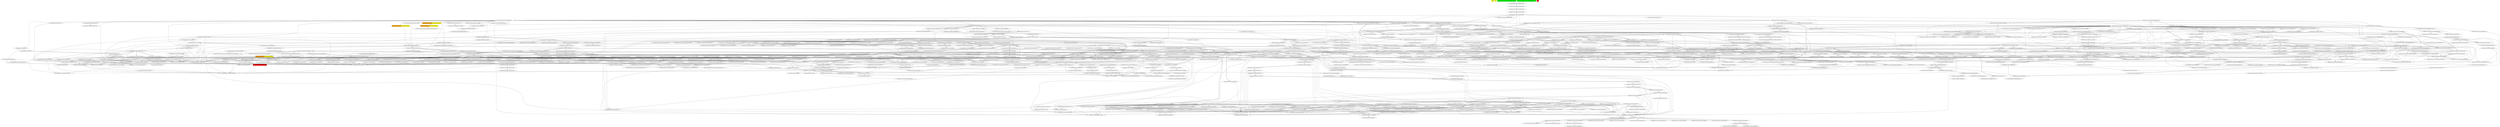 digraph enhanced {
	"ochiai" [style=striped shape=box fillcolor="yellow"];
	"d4" [style=striped shape=box fillcolor="yellow"];
	"com.google.javascript.jscomp.ConvertToDottedProperties#46" [style=striped shape=box fillcolor="orange:yellow"];
	"com.google.javascript.jscomp.ConvertToDottedProperties#35" [style=striped shape=box fillcolor="orange:yellow"];
	"com.google.javascript.jscomp.ConvertToDottedProperties#41" [style=striped shape=box fillcolor="orange:yellow"];
	"com.google.javascript.jscomp.ConvertToDottedPropertiesTest#42" [style=striped shape=box fillcolor="green"];
	"real" [style=striped shape=box fillcolor="red"];
	"com.google.javascript.jscomp.ConvertToDottedPropertiesTest#25" [style=striped shape=box fillcolor="orange:yellow"];
	"com.google.javascript.jscomp.ConvertToDottedPropertiesTest#69" [style=striped shape=box fillcolor="green"];
	"com.google.javascript.rhino.TokenStream#191" [style=striped shape=box fillcolor="red"];
	"com.google.javascript.jscomp.parsing.IRFactory$TransformDispatcher#516" -> "com.google.javascript.rhino.head.ast.InfixExpression#95";
	"com.google.javascript.jscomp.parsing.IRFactory$TransformDispatcher#849" -> "com.google.javascript.rhino.head.ast.InfixExpression#95";
	"com.google.javascript.rhino.head.Parser#2853" -> "com.google.javascript.rhino.head.ast.AstNode#200";
	"com.google.javascript.rhino.head.Parser#508" -> "com.google.javascript.rhino.head.ast.AstNode#200";
	"com.google.javascript.rhino.head.Parser#2477" -> "com.google.javascript.rhino.head.ast.AstNode#200";
	"com.google.javascript.rhino.head.ast.Name#52" -> "com.google.javascript.rhino.head.ast.AstNode#200";
	"com.google.javascript.rhino.head.ast.AstNode#208" -> "com.google.javascript.rhino.head.ast.AstNode#200";
	"com.google.javascript.rhino.head.ast.NumberLiteral#38" -> "com.google.javascript.rhino.head.ast.AstNode#200";
	"com.google.javascript.rhino.head.ast.Name#69" -> "com.google.javascript.rhino.head.ast.AstNode#200";
	"com.google.common.collect.RegularImmutableMap$TerminalEntry#149" -> "com.google.common.collect.ImmutableEntry#34";
	"com.google.common.collect.RegularImmutableMap$NonTerminalEntry#131" -> "com.google.common.collect.ImmutableEntry#34";
	"com.google.common.collect.Maps#897" -> "com.google.common.collect.ImmutableEntry#34";
	"com.google.javascript.jscomp.AstValidator#155" -> "com.google.javascript.jscomp.AstValidator#374";
	"com.google.javascript.rhino.head.ast.InfixExpression#60" -> "com.google.javascript.rhino.head.ast.AstNode#440";
	"com.google.javascript.rhino.head.ast.InfixExpression#105" -> "com.google.javascript.rhino.head.ast.AstNode#440";
	"com.google.javascript.rhino.head.ast.ElementGet#63" -> "com.google.javascript.rhino.head.ast.AstNode#440";
	"com.google.javascript.rhino.head.ast.InfixExpression#128" -> "com.google.javascript.rhino.head.ast.AstNode#440";
	"com.google.javascript.rhino.head.ast.FunctionCall#57" -> "com.google.javascript.rhino.head.ast.AstNode#440";
	"com.google.javascript.rhino.head.ast.NumberLiteral#68" -> "com.google.javascript.rhino.head.ast.AstNode#440";
	"com.google.javascript.rhino.head.ast.ObjectLiteral#86" -> "com.google.javascript.rhino.head.ast.AstNode#440";
	"com.google.javascript.rhino.head.ast.ElementGet#80" -> "com.google.javascript.rhino.head.ast.AstNode#440";
	"com.google.javascript.rhino.head.ast.ExpressionStatement#90" -> "com.google.javascript.rhino.head.ast.AstNode#440";
	"com.google.javascript.rhino.head.ast.StringLiteral#64" -> "com.google.javascript.rhino.head.ast.AstNode#440";
	"com.google.javascript.rhino.head.ast.Name#69" -> "com.google.javascript.rhino.head.ast.AstNode#440";
	"com.google.javascript.rhino.head.ast.ParenthesizedExpression#59" -> "com.google.javascript.rhino.head.ast.AstNode#440";
	"com.google.javascript.jscomp.NodeTraversal#455" -> "com.google.javascript.jscomp.NodeTraversal#222";
	"com.google.javascript.rhino.head.Parser#2477" -> "com.google.javascript.rhino.head.ast.FunctionCall#128";
	"com.google.javascript.jscomp.parsing.ParserRunner#116" -> "com.google.javascript.rhino.head.CompilerEnvirons#109" [style=bold];
	"com.google.javascript.jscomp.Compiler#1815" -> "com.google.javascript.jscomp.CodePrinter$Builder#558";
	"com.google.javascript.rhino.jstype.JSTypeRegistry#284" -> "com.google.javascript.rhino.jstype.BooleanType#53" [style=bold];
	"com.google.javascript.rhino.jstype.FunctionType#414" -> "com.google.javascript.rhino.jstype.PrototypeObjectType#105";
	"com.google.javascript.rhino.Node#923" -> "com.google.javascript.rhino.Node#930";
	"com.google.javascript.rhino.head.ast.InfixExpression#60" -> "com.google.javascript.rhino.head.ast.AstNode#208";
	"com.google.javascript.rhino.jstype.JSTypeRegistry#284" -> "com.google.javascript.rhino.jstype.AllType#53" [style=bold];
	"com.google.javascript.jscomp.Compiler#243" -> "com.google.javascript.jscomp.CodeChangeHandler#27";
	"com.google.javascript.jscomp.CompilerTestCase#756" -> "com.google.javascript.jscomp.CodeChangeHandler#27";
	"com.google.common.collect.ImmutableMap#58" -> "com.google.common.collect.RegularImmutableMap#207";
	"com.google.javascript.jscomp.CodePrinter$CompactCodePrinter#403" -> "com.google.javascript.jscomp.CodePrinter$CompactCodePrinter#435" [style=bold];
	"com.google.javascript.jscomp.SourceFile$Preloaded#422" -> "com.google.javascript.jscomp.SourceFile#81";
	"com.google.javascript.rhino.head.Parser#469" -> "com.google.javascript.rhino.head.Parser#508" [style=bold];
	"com.google.javascript.jscomp.Compiler#1815" -> "com.google.javascript.jscomp.CodePrinter$Builder#567";
	"com.google.javascript.jscomp.NodeTraversal#222" -> "com.google.javascript.jscomp.NodeTraversal#230" [style=bold];
	"com.google.javascript.jscomp.Compiler#1998" -> "com.google.javascript.jscomp.CodeChangeHandler#32" [style=bold];
	"com.google.javascript.jscomp.parsing.IRFactory#513" -> "com.google.javascript.jscomp.parsing.TypeSafeDispatcher#121" [style=bold];
	"com.google.javascript.jscomp.NodeTraversal#479" -> "com.google.javascript.jscomp.NodeTraversal#479";
	"com.google.javascript.jscomp.NodeTraversal#273" -> "com.google.javascript.jscomp.NodeTraversal#479";
	"com.google.javascript.rhino.Node#1017" -> "com.google.javascript.rhino.Node#923";
	"com.google.javascript.jscomp.CodePrinter#657" -> "com.google.javascript.jscomp.CodePrinter$CompactCodePrinter#403";
	"com.google.javascript.jscomp.parsing.IRFactory#184" -> "com.google.javascript.rhino.head.ast.AstRoot#46";
	"com.google.common.collect.ImmutableList#584" -> "com.google.common.collect.Lists#927" [style=bold];
	"com.google.javascript.rhino.jstype.PrototypeObjectType#318" -> "com.google.javascript.rhino.jstype.PrototypeObjectType#366";
	"com.google.javascript.rhino.jstype.JSTypeRegistry#947" -> "com.google.javascript.rhino.jstype.JSTypeRegistry#939";
	"com.google.javascript.rhino.jstype.JSTypeRegistry#1048" -> "com.google.javascript.rhino.jstype.JSTypeRegistry#939";
	"com.google.javascript.rhino.jstype.ErrorFunctionType#51" -> "com.google.javascript.rhino.jstype.JSTypeRegistry#939";
	"com.google.javascript.rhino.jstype.TemplateTypeMap#122" -> "com.google.javascript.rhino.jstype.JSTypeRegistry#939";
	"com.google.javascript.rhino.testing.BaseJSTypeTestCase#234" -> "com.google.javascript.rhino.jstype.JSTypeRegistry#939";
	"com.google.javascript.rhino.jstype.JSTypeRegistry#943" -> "com.google.javascript.rhino.jstype.JSTypeRegistry#939";
	"com.google.javascript.rhino.jstype.JSType#123" -> "com.google.javascript.rhino.jstype.JSTypeRegistry#939";
	"com.google.javascript.rhino.jstype.JSTypeRegistry#614" -> "com.google.javascript.rhino.jstype.JSTypeRegistry#939";
	"com.google.javascript.jscomp.CompilerTestCase#756" -> "com.google.javascript.jscomp.CodeChangeHandler#46";
	"com.google.javascript.rhino.jstype.JSTypeRegistry#284" -> "com.google.javascript.rhino.jstype.StringType#53" [style=bold];
	"com.google.javascript.jscomp.parsing.IRFactory$TransformDispatcher#516" -> "com.google.javascript.jscomp.parsing.IRFactory$TransformDispatcher#598" [style=bold];
	"com.google.javascript.rhino.head.Parser#508" -> "com.google.javascript.rhino.head.ast.AstRoot#38" [style=bold];
	"com.google.javascript.jscomp.Compiler#2038" -> "com.google.javascript.jscomp.Compiler#2033" [style=bold];
	"com.google.common.collect.ImmutableMap$Builder#217" -> "com.google.common.collect.ImmutableEntry#44";
	"com.google.javascript.jscomp.SuppressDocWarningsGuard#40" -> "com.google.common.collect.ImmutableEntry#44";
	"com.google.common.collect.RegularImmutableMap#46" -> "com.google.common.collect.ImmutableEntry#44";
	"com.google.common.collect.RegularImmutableMap#158" -> "com.google.common.collect.ImmutableEntry#44";
	"com.google.javascript.rhino.jstype.JSTypeRegistry#1020" -> "com.google.javascript.rhino.jstype.AllType#58" [style=bold];
	"com.google.javascript.jscomp.CodeGenerator#104" -> "com.google.javascript.rhino.Node#2372";
	"com.google.common.collect.ImmutableMap$Builder#217" -> "com.google.common.collect.ImmutableEntry#40";
	"com.google.javascript.jscomp.SuppressDocWarningsGuard#40" -> "com.google.common.collect.ImmutableEntry#40";
	"com.google.common.collect.RegularImmutableMap#46" -> "com.google.common.collect.ImmutableEntry#40";
	"com.google.common.collect.RegularImmutableMap#158" -> "com.google.common.collect.ImmutableEntry#40";
	"com.google.javascript.rhino.head.ContextFactory#409" -> "com.google.javascript.rhino.head.Kit#284";
	"com.google.javascript.rhino.head.ContextFactory#420" -> "com.google.javascript.rhino.head.Kit#284";
	"com.google.javascript.rhino.head.Parser#2880" -> "com.google.javascript.rhino.head.CompilerEnvirons#114";
	"com.google.javascript.jscomp.CompilerTestCase#756" -> "com.google.javascript.jscomp.CodeChangeHandler#50";
	"com.google.javascript.jscomp.Compiler#961" -> "com.google.javascript.jscomp.CodeChangeHandler#50";
	"com.google.javascript.rhino.jstype.PrototypeObjectType#115" -> "com.google.javascript.rhino.jstype.JSTypeRegistry#943";
	"com.google.javascript.rhino.jstype.TemplateType#54" -> "com.google.javascript.rhino.jstype.JSTypeRegistry#943";
	"com.google.javascript.rhino.jstype.FunctionType#138" -> "com.google.javascript.rhino.jstype.JSTypeRegistry#943";
	"com.google.javascript.rhino.testing.BaseJSTypeTestCase#234" -> "com.google.javascript.rhino.jstype.JSTypeRegistry#943";
	"com.google.javascript.rhino.jstype.FunctionType#365" -> "com.google.javascript.rhino.jstype.JSTypeRegistry#943";
	"com.google.javascript.jscomp.JsAst#85" -> "com.google.javascript.jscomp.Compiler#2038" [style=bold];
	"com.google.javascript.rhino.testing.BaseJSTypeTestCase#234" -> "com.google.javascript.rhino.jstype.JSTypeRegistry#947";
	"com.google.javascript.rhino.jstype.JSType#177" -> "com.google.javascript.rhino.jstype.JSTypeRegistry#947";
	"com.google.javascript.rhino.head.TokenStream#1249" -> "com.google.javascript.rhino.head.TokenStream#1329" [style=bold];
	"com.google.javascript.rhino.jstype.PrototypeObjectType#105" -> "com.google.javascript.rhino.jstype.PrototypeObjectType#115";
	"com.google.javascript.rhino.jstype.JSTypeRegistry#284" -> "com.google.javascript.rhino.jstype.PrototypeObjectType#115";
	"com.google.javascript.rhino.jstype.InstanceObjectType#60" -> "com.google.javascript.rhino.jstype.PrototypeObjectType#115";
	"com.google.javascript.rhino.jstype.FunctionType#138" -> "com.google.javascript.rhino.jstype.PrototypeObjectType#115";
	"com.google.javascript.rhino.jstype.FunctionType#365" -> "com.google.javascript.rhino.jstype.PrototypeObjectType#115";
	"com.google.javascript.jscomp.Compiler#504" -> "com.google.javascript.jscomp.JSModule#205";
	"com.google.javascript.jscomp.Compiler#458" -> "com.google.javascript.jscomp.JSModule#205";
	"com.google.javascript.jscomp.Compiler#480" -> "com.google.javascript.jscomp.JSModule#205";
	"com.google.javascript.jscomp.ConvertToDottedProperties#46" -> "com.google.javascript.rhino.Node#705";
	"com.google.javascript.jscomp.CodeGenerator#104" -> "com.google.javascript.jscomp.CodePrinter$MappedCodePrinter#92" [style=bold];
	"com.google.javascript.jscomp.LineNumberCheck#52" -> "com.google.javascript.jscomp.NodeTraversal#455";
	"com.google.javascript.jscomp.ConvertToDottedProperties#41" -> "com.google.javascript.jscomp.NodeTraversal#455";
	"com.google.javascript.jscomp.PrepareAst#56" -> "com.google.javascript.jscomp.NodeTraversal#455";
	"com.google.javascript.rhino.Node#524" -> "com.google.javascript.rhino.Node#940" [style=dotted];
	"com.google.javascript.rhino.Node#930" -> "com.google.javascript.rhino.Node#940";
	"com.google.javascript.rhino.Node#372" -> "com.google.javascript.rhino.Node#940" [style=dotted];
	"com.google.javascript.jscomp.parsing.ParserRunner#116" -> "com.google.javascript.rhino.head.CompilerEnvirons#143" [style=bold];
	"com.google.javascript.jscomp.AstValidator#326" -> "com.google.javascript.jscomp.AstValidator#333";
	"com.google.common.collect.Lists#123" -> "com.google.common.collect.Collections2#347";
	"com.google.javascript.rhino.head.Parser#902" -> "com.google.javascript.rhino.head.CompilerEnvirons#148";
	"com.google.javascript.rhino.head.Parser#3512" -> "com.google.javascript.rhino.head.CompilerEnvirons#148";
	"com.google.javascript.jscomp.parsing.ParserRunner#116" -> "com.google.javascript.rhino.head.CompilerEnvirons#95" [style=bold];
	"com.google.javascript.rhino.jstype.JSTypeRegistry#688" -> "com.google.javascript.rhino.jstype.PrototypeObjectType#302";
	"com.google.javascript.rhino.jstype.FunctionType#66" -> "com.google.javascript.rhino.jstype.PrototypeObjectType#302";
	"com.google.javascript.jscomp.Tracer#235" -> "com.google.javascript.jscomp.Tracer#959";
	"com.google.javascript.jscomp.Tracer#408" -> "com.google.javascript.jscomp.Tracer#959";
	"com.google.javascript.rhino.jstype.JSType#1420" -> "com.google.javascript.rhino.jstype.BooleanType#103";
	"com.google.javascript.jscomp.AstValidator#620" -> "com.google.javascript.jscomp.AstValidator#326";
	"com.google.javascript.jscomp.AstValidator#731" -> "com.google.javascript.jscomp.AstValidator#326";
	"com.google.javascript.jscomp.AstValidator#339" -> "com.google.javascript.jscomp.AstValidator#326";
	"com.google.common.collect.RegularImmutableMap#113" -> "com.google.common.collect.RegularImmutableMap$TerminalEntry#149" [style=bold];
	"com.google.javascript.rhino.jstype.BooleanType#103" -> "com.google.javascript.rhino.jstype.BooleanType#108" [style=bold];
	"com.google.javascript.rhino.head.Context#358" -> "com.google.javascript.rhino.head.Context#378" [style=bold];
	"com.google.common.collect.RegularImmutableMap$EntrySet#223" -> "com.google.common.collect.RegularImmutableMap#34" [style=bold];
	"com.google.javascript.jscomp.ComposeWarningsGuard$GuardComparator#52" -> "com.google.javascript.jscomp.ComposeWarningsGuard$GuardComparator#63";
	"com.google.javascript.rhino.jstype.FunctionType#441" -> "com.google.javascript.rhino.jstype.FunctionType#832" [style=bold];
	"com.google.javascript.rhino.head.Parser#2037" -> "com.google.javascript.rhino.head.Parser#2070" [style=bold];
	"com.google.javascript.jscomp.AstValidator#155" -> "com.google.javascript.jscomp.AstValidator#339";
	"com.google.javascript.rhino.head.Context#378" -> "com.google.javascript.rhino.head.Context#383" [style=bold];
	"com.google.javascript.jscomp.CodeConsumer#182" -> "com.google.javascript.jscomp.CodePrinter$CompactCodePrinter#445";
	"com.google.javascript.jscomp.CodeConsumer#207" -> "com.google.javascript.jscomp.CodePrinter$CompactCodePrinter#445";
	"com.google.javascript.jscomp.AstValidator#374" -> "com.google.javascript.jscomp.AstValidator#791";
	"com.google.javascript.rhino.Node#1091" -> "com.google.javascript.rhino.Node#1097";
	"com.google.javascript.jscomp.PrepareAst$PrepareAnnotations#159" -> "com.google.javascript.rhino.Node#2184";
	"com.google.javascript.rhino.head.Parser#508" -> "com.google.javascript.rhino.head.ast.ScriptNode#66";
	"com.google.common.collect.RegularImmutableMap#46" -> "com.google.common.collect.RegularImmutableMap$TerminalEntry#153";
	"com.google.common.collect.RegularImmutableMap#158" -> "com.google.common.collect.RegularImmutableMap$TerminalEntry#153";
	"com.google.common.collect.RegularImmutableMap#113" -> "com.google.common.collect.RegularImmutableMap$NonTerminalEntry#131";
	"com.google.javascript.jscomp.AstValidator#299" -> "com.google.javascript.rhino.Node#1091";
	"com.google.javascript.jscomp.NodeTraversal#656" -> "com.google.javascript.rhino.Node#1091";
	"com.google.common.collect.RegularImmutableMap#46" -> "com.google.common.collect.RegularImmutableMap$NonTerminalEntry#136";
	"com.google.common.collect.RegularImmutableMap#158" -> "com.google.common.collect.RegularImmutableMap$NonTerminalEntry#136";
	"com.google.javascript.rhino.Node#1415" -> "com.google.javascript.rhino.Node#998";
	"com.google.javascript.jscomp.ComposeWarningsGuard$GuardComparator#52" -> "com.google.javascript.jscomp.ComposeWarningsGuard$GuardComparator#57" [style=bold];
	"com.google.javascript.jscomp.ComposeWarningsGuard#79" -> "com.google.javascript.jscomp.ComposeWarningsGuard$GuardComparator#52";
	"com.google.javascript.jscomp.ComposeWarningsGuard#88" -> "com.google.javascript.jscomp.ComposeWarningsGuard$GuardComparator#52";
	"com.google.javascript.rhino.jstype.JSType#450" -> "com.google.javascript.rhino.jstype.TemplateTypeMap#223" [style=bold];
	"com.google.javascript.jscomp.CodePrinter$CompactCodePrinter#435" -> "com.google.javascript.jscomp.CodePrinter$MappedCodePrinter#61";
	"com.google.javascript.rhino.Node#801" -> "com.google.javascript.rhino.Node#751";
	"com.google.javascript.rhino.Node#817" -> "com.google.javascript.rhino.Node#751";
	"com.google.javascript.rhino.Node#940" -> "com.google.javascript.rhino.Node#751";
	"com.google.javascript.jscomp.AstValidator#84" -> "com.google.javascript.jscomp.AstValidator#306" [style=bold];
	"com.google.javascript.jscomp.parsing.Config#90" -> "com.google.common.collect.ImmutableMap#346" [style=bold];
	"com.google.javascript.rhino.head.ast.AstRoot#38" -> "com.google.javascript.rhino.head.ast.ScriptNode#50" [style=bold];
	"com.google.javascript.jscomp.Compiler#281" -> "com.google.javascript.jscomp.Compiler#2078";
	"com.google.common.collect.LinkedHashMultimap#139" -> "com.google.common.collect.LinkedHashMultimap$ValueEntry#222" [style=bold];
	"com.google.javascript.jscomp.parsing.IRFactory#174" -> "com.google.javascript.rhino.Node#1082";
	"com.google.javascript.jscomp.JsAst#85" -> "com.google.javascript.rhino.Node#1082";
	"com.google.javascript.rhino.jstype.JSTypeRegistry#284" -> "com.google.javascript.rhino.jstype.ErrorFunctionType#51" [style=bold];
	"com.google.javascript.jscomp.CompilerTestCase#756" -> "com.google.javascript.jscomp.ConvertToDottedPropertiesTest#25";
	"com.google.javascript.rhino.IR#447" -> "com.google.javascript.rhino.Node#504";
	"com.google.javascript.rhino.jstype.JSTypeRegistry#688" -> "com.google.javascript.rhino.jstype.PrototypeObjectType#313";
	"com.google.javascript.rhino.jstype.FunctionType#66" -> "com.google.javascript.rhino.jstype.PrototypeObjectType#313";
	"com.google.javascript.jscomp.NodeTraversal#479" -> "com.google.javascript.jscomp.NodeTraversal#656";
	"com.google.javascript.jscomp.parsing.IRFactory#1487" -> "com.google.javascript.rhino.Node#508";
	"com.google.javascript.rhino.jstype.FunctionParamBuilder#135" -> "com.google.javascript.rhino.Node#508";
	"com.google.javascript.rhino.head.Parser#2477" -> "com.google.javascript.rhino.head.ast.FunctionCall#114";
	"com.google.javascript.jscomp.parsing.IRFactory#428" -> "com.google.javascript.jscomp.parsing.IRFactory#503";
	"com.google.javascript.jscomp.parsing.IRFactory#81" -> "com.google.javascript.jscomp.parsing.IRFactory#503";
	"com.google.javascript.rhino.jstype.UnionTypeBuilder#123" -> "com.google.javascript.rhino.jstype.PrototypeObjectType#318";
	"com.google.javascript.jscomp.CodeGenerator#768" -> "com.google.javascript.jscomp.CodeConsumer#211";
	"com.google.javascript.jscomp.AstValidator#68" -> "com.google.javascript.jscomp.AstValidator#775";
	"com.google.javascript.jscomp.AstValidator#620" -> "com.google.javascript.jscomp.AstValidator#775";
	"com.google.javascript.jscomp.AstValidator#474" -> "com.google.javascript.jscomp.AstValidator#775";
	"com.google.javascript.jscomp.AstValidator#649" -> "com.google.javascript.jscomp.AstValidator#775";
	"com.google.javascript.jscomp.AstValidator#638" -> "com.google.javascript.jscomp.AstValidator#775";
	"com.google.javascript.jscomp.AstValidator#749" -> "com.google.javascript.jscomp.AstValidator#775";
	"com.google.javascript.jscomp.AstValidator#724" -> "com.google.javascript.jscomp.AstValidator#775";
	"com.google.javascript.jscomp.AstValidator#339" -> "com.google.javascript.jscomp.AstValidator#775";
	"com.google.javascript.jscomp.CodeGenerator#104" -> "com.google.javascript.jscomp.CodeGenerator#1244";
	"com.google.javascript.jscomp.Compiler#1095" -> "com.google.javascript.rhino.InputId#61";
	"com.google.javascript.rhino.head.ast.ScriptNode#50" -> "com.google.javascript.rhino.head.ast.Scope#38" [style=bold];
	"com.google.javascript.jscomp.parsing.Config#90" -> "com.google.common.collect.ImmutableMap#132";
	"com.google.javascript.jscomp.RhinoErrorReporter#79" -> "com.google.common.collect.ImmutableMap#132";
	"com.google.javascript.jscomp.CompilerOptions#1141" -> "com.google.javascript.jscomp.DiagnosticGroupWarningsGuard#33";
	"com.google.javascript.jscomp.SuppressDocWarningsGuard#40" -> "com.google.javascript.jscomp.DiagnosticGroupWarningsGuard#33";
	"com.google.javascript.jscomp.parsing.IRFactory#1483" -> "com.google.javascript.rhino.IR#447";
	"com.google.javascript.jscomp.Compiler#1807" -> "com.google.javascript.jscomp.Compiler#1815" [style=bold];
	"com.google.javascript.rhino.Node#504" -> "com.google.javascript.rhino.Node$StringNode#188";
	"com.google.javascript.rhino.Node#508" -> "com.google.javascript.rhino.Node$StringNode#188";
	"com.google.javascript.jscomp.parsing.IRFactory#353" -> "com.google.javascript.jscomp.parsing.IRFactory#513" [style=bold];
	"com.google.javascript.jscomp.AstValidator#76" -> "com.google.javascript.jscomp.AstValidator#84";
	"com.google.javascript.jscomp.AstValidator#68" -> "com.google.javascript.jscomp.AstValidator#767";
	"com.google.javascript.jscomp.AstValidator#620" -> "com.google.javascript.jscomp.AstValidator#767";
	"com.google.javascript.jscomp.AstValidator#374" -> "com.google.javascript.jscomp.AstValidator#767";
	"com.google.javascript.jscomp.AstValidator#474" -> "com.google.javascript.jscomp.AstValidator#767";
	"com.google.javascript.jscomp.AstValidator#649" -> "com.google.javascript.jscomp.AstValidator#767";
	"com.google.javascript.jscomp.AstValidator#638" -> "com.google.javascript.jscomp.AstValidator#767";
	"com.google.javascript.jscomp.AstValidator#84" -> "com.google.javascript.jscomp.AstValidator#767";
	"com.google.javascript.jscomp.AstValidator#76" -> "com.google.javascript.jscomp.AstValidator#767";
	"com.google.javascript.jscomp.AstValidator#668" -> "com.google.javascript.jscomp.AstValidator#767";
	"com.google.javascript.jscomp.AstValidator#724" -> "com.google.javascript.jscomp.AstValidator#767";
	"com.google.javascript.jscomp.AstValidator#339" -> "com.google.javascript.jscomp.AstValidator#767";
	"com.google.javascript.rhino.jstype.UnionTypeBuilder#317" -> "com.google.javascript.rhino.jstype.UnionType#80" [style=bold];
	"com.google.javascript.rhino.head.Parser#508" -> "com.google.javascript.rhino.head.Parser#902";
	"com.google.javascript.rhino.Node$ObjectPropListItem#311" -> "com.google.javascript.rhino.InputId#74";
	"com.google.javascript.jscomp.parsing.Config#90" -> "com.google.common.collect.ImmutableMap$Builder#235";
	"com.google.javascript.jscomp.RhinoErrorReporter#79" -> "com.google.common.collect.ImmutableMap$Builder#235";
	"com.google.javascript.jscomp.DiagnosticGroupWarningsGuard#50" -> "com.google.javascript.jscomp.DiagnosticGroup#110";
	"com.google.javascript.jscomp.parsing.IRFactory#1491" -> "com.google.javascript.rhino.IR#455";
	"com.google.javascript.jscomp.Compiler#369" -> "com.google.javascript.jscomp.Compiler#395";
	"com.google.javascript.jscomp.CompilerTestCase#756" -> "com.google.javascript.jscomp.Compiler#1807";
	"com.google.common.collect.ImmutableSet#150" -> "com.google.common.collect.ImmutableSet#178";
	"com.google.common.collect.ImmutableSet#373" -> "com.google.common.collect.ImmutableSet#178";
	"com.google.javascript.jscomp.RhinoErrorReporter#79" -> "com.google.javascript.rhino.ScriptRuntime#367";
	"com.google.javascript.jscomp.CodeConsumer#211" -> "com.google.javascript.jscomp.CodeConsumer#207";
	"com.google.javascript.jscomp.AstValidator#68" -> "com.google.javascript.jscomp.AstValidator#76";
	"com.google.javascript.rhino.head.CompilerEnvirons#33" -> "com.google.javascript.rhino.head.CompilerEnvirons#63";
	"com.google.common.collect.ImmutableMap$Builder#235" -> "com.google.common.collect.ImmutableMap$Builder#240" [style=bold];
	"com.google.javascript.rhino.jstype.NoType#65" -> "com.google.javascript.rhino.jstype.NoObjectType#67";
	"com.google.javascript.rhino.jstype.JSTypeRegistry#284" -> "com.google.javascript.rhino.jstype.NoObjectType#67";
	"com.google.common.collect.ImmutableMap#268" -> "com.google.common.collect.RegularImmutableMap#46";
	"com.google.common.collect.ImmutableMap$Builder#240" -> "com.google.common.collect.RegularImmutableMap#46";
	"com.google.javascript.rhino.jstype.JSTypeRegistry#1064" -> "com.google.javascript.rhino.jstype.UnionTypeBuilder#317" [style=bold];
	"com.google.javascript.rhino.jstype.TemplateTypeMap#161" -> "com.google.javascript.rhino.jstype.TemplateTypeMap#76" [style=bold];
	"com.google.javascript.rhino.jstype.UnionTypeBuilder#123" -> "com.google.javascript.rhino.jstype.JSType#1222";
	"com.google.javascript.rhino.jstype.UnionTypeBuilder#317" -> "com.google.javascript.rhino.jstype.UnionTypeBuilder#327" [style=bold];
	"com.google.javascript.jscomp.AstValidator#155" -> "com.google.javascript.jscomp.AstValidator#749";
	"com.google.javascript.jscomp.parsing.ParserRunner#116" -> "com.google.javascript.rhino.head.CompilerEnvirons#33" [style=bold];
	"com.google.javascript.rhino.head.ast.ObjectProperty#53" -> "com.google.javascript.rhino.head.ast.InfixExpression#21";
	"com.google.javascript.jscomp.parsing.Config#90" -> "com.google.common.collect.ImmutableMap$Builder#217" [style=bold];
	"com.google.javascript.jscomp.CodeGenerator#1049" -> "com.google.javascript.jscomp.CodeGenerator#1254";
	"com.google.common.base.Joiner#240" -> "com.google.common.base.Joiner#184" [style=bold];
	"com.google.javascript.rhino.jstype.JSTypeRegistry#224" -> "com.google.javascript.rhino.jstype.TemplateTypeMap#60";
	"com.google.javascript.rhino.jstype.JSTypeRegistry#1514" -> "com.google.javascript.rhino.jstype.TemplateTypeMap#60";
	"com.google.common.collect.ImmutableMap#268" -> "com.google.common.collect.ImmutableMap#143";
	"com.google.common.collect.ImmutableMap$Builder#182" -> "com.google.common.collect.ImmutableMap#143";
	"com.google.javascript.jscomp.AstValidator#84" -> "com.google.javascript.jscomp.AstValidator#93";
	"com.google.javascript.jscomp.CodeGenerator#104" -> "com.google.javascript.jscomp.CodePrinter$MappedCodePrinter#115" [style=bold];
	"com.google.javascript.rhino.jstype.JSType#1222" -> "com.google.javascript.rhino.jstype.JSType#1231";
	"com.google.javascript.rhino.jstype.PrototypeObjectType#318" -> "com.google.javascript.rhino.jstype.JSType#1231";
	"com.google.common.collect.AbstractIndexedListIterator#68" -> "com.google.common.collect.UnmodifiableListIterator#34";
	"com.google.javascript.rhino.jstype.PrototypeObjectType#407" -> "com.google.javascript.rhino.jstype.ObjectType#607";
	"com.google.javascript.jscomp.CodePrinter#36" -> "com.google.javascript.jscomp.CodePrinter#657" [style=bold];
	"com.google.javascript.jscomp.CompilerInput#88" -> "com.google.javascript.jscomp.JsAst#43";
	"com.google.common.base.Preconditions#284" -> "com.google.common.base.Preconditions#304" [style=bold];
	"com.google.javascript.jscomp.AstValidator#724" -> "com.google.javascript.jscomp.AstValidator#731";
	"com.google.javascript.rhino.head.CompilerEnvirons#33" -> "com.google.javascript.rhino.head.Context#1815" [style=bold];
	"com.google.javascript.jscomp.LightweightMessageFormatter#50" -> "com.google.javascript.jscomp.AbstractMessageFormatter#32";
	"com.google.javascript.jscomp.ErrorFormat$2#38" -> "com.google.javascript.jscomp.AbstractMessageFormatter#37";
	"com.google.javascript.jscomp.parsing.ParserRunner#116" -> "com.google.javascript.rhino.head.CompilerEnvirons#16";
	"com.google.javascript.rhino.jstype.ObjectType#553" -> "com.google.javascript.rhino.jstype.PrototypeObjectType#384";
	"com.google.javascript.rhino.jstype.FunctionType#66" -> "com.google.javascript.rhino.jstype.PrototypeObjectType#384";
	"com.google.javascript.jscomp.JsAst#85" -> "com.google.javascript.jscomp.Compiler#1613" [style=bold];
	"com.google.javascript.jscomp.CompilerTestCase#991" -> "com.google.javascript.jscomp.Compiler#369";
	"com.google.javascript.jscomp.CompilerTestCase#443" -> "com.google.javascript.jscomp.Compiler#369";
	"com.google.javascript.rhino.testing.BaseJSTypeTestCase#234" -> "com.google.javascript.rhino.testing.BaseJSTypeTestCase#391" [style=bold];
	"com.google.javascript.rhino.jstype.FunctionType#441" -> "com.google.javascript.rhino.jstype.PrototypeObjectType#389" [style=bold];
	"com.google.javascript.jscomp.CompilerTestCase#194" -> "com.google.javascript.jscomp.GoogleCodingConvention#44";
	"com.google.javascript.jscomp.ClosureCodingConvention#54" -> "com.google.common.collect.ImmutableSet#360";
	"com.google.javascript.jscomp.GoogleCodingConvention#44" -> "com.google.javascript.jscomp.GoogleCodingConvention#49" [style=bold];
	"com.google.javascript.jscomp.CompilerInput#116" -> "com.google.javascript.jscomp.JsAst#51";
	"com.google.common.collect.AbstractIndexedListIterator#68" -> "com.google.common.base.Preconditions#334";
	"com.google.javascript.jscomp.CodeGenerator#104" -> "com.google.javascript.jscomp.NodeUtil#1170";
	"com.google.javascript.jscomp.CodeGenerator#908" -> "com.google.javascript.jscomp.NodeUtil#1170";
	"com.google.javascript.jscomp.Compiler#1297" -> "com.google.javascript.jscomp.CompilerInput#116";
	"com.google.javascript.jscomp.Compiler#1463" -> "com.google.javascript.jscomp.CompilerInput#116";
	"com.google.javascript.jscomp.Compiler#1422" -> "com.google.javascript.jscomp.CompilerInput#116";
	"com.google.javascript.jscomp.AstValidator#675" -> "com.google.javascript.jscomp.AstValidator#724";
	"com.google.common.base.Joiner#184" -> "com.google.common.base.Joiner#122" [style=bold];
	"com.google.javascript.rhino.head.ast.InfixExpression#105" -> "com.google.javascript.rhino.head.ast.AstNode#236";
	"com.google.javascript.rhino.head.ast.ElementGet#63" -> "com.google.javascript.rhino.head.ast.AstNode#236";
	"com.google.javascript.rhino.head.ast.InfixExpression#128" -> "com.google.javascript.rhino.head.ast.AstNode#236";
	"com.google.javascript.rhino.head.Parser#508" -> "com.google.javascript.rhino.head.ast.AstNode#236";
	"com.google.javascript.rhino.head.ast.FunctionCall#57" -> "com.google.javascript.rhino.head.ast.AstNode#236";
	"com.google.javascript.rhino.head.ast.ObjectLiteral#86" -> "com.google.javascript.rhino.head.ast.AstNode#236";
	"com.google.javascript.rhino.head.ast.ElementGet#80" -> "com.google.javascript.rhino.head.ast.AstNode#236";
	"com.google.javascript.rhino.head.ast.ExpressionStatement#90" -> "com.google.javascript.rhino.head.ast.AstNode#236";
	"com.google.javascript.rhino.head.ast.ParenthesizedExpression#59" -> "com.google.javascript.rhino.head.ast.AstNode#236";
	"com.google.common.collect.ImmutableList#334" -> "com.google.common.collect.RegularImmutableAsList#54";
	"com.google.javascript.jscomp.CompilerTestCase#443" -> "com.google.javascript.jscomp.CompilerTestCase#463" [style=bold];
	"com.google.javascript.rhino.jstype.ObjectType#121" -> "com.google.javascript.rhino.jstype.PrototypeObjectType#131";
	"com.google.javascript.jscomp.Compiler#1297" -> "com.google.javascript.rhino.Node#1909";
	"com.google.javascript.jscomp.parsing.ParserRunner#116" -> "com.google.javascript.rhino.Node#1909";
	"com.google.javascript.jscomp.CompilerInput#65" -> "com.google.javascript.jscomp.JsAst#69" [style=bold];
	"com.google.javascript.rhino.jstype.InstanceObjectType#88" -> "com.google.javascript.rhino.jstype.PrototypeObjectType#137";
	"com.google.javascript.rhino.jstype.ObjectType#286" -> "com.google.javascript.rhino.jstype.PrototypeObjectType#137";
	"com.google.javascript.rhino.jstype.JSType#1420" -> "com.google.javascript.rhino.jstype.VoidType#96";
	"com.google.javascript.rhino.jstype.PrototypeObjectType#296" -> "com.google.javascript.rhino.jstype.PrototypeObjectType#378";
	"com.google.javascript.rhino.jstype.FunctionType#1155" -> "com.google.javascript.rhino.jstype.PrototypeObjectType#378";
	"com.google.common.collect.ImmutableSet#360" -> "com.google.common.collect.ImmutableSet#373" [style=bold];
	"com.google.javascript.rhino.head.Parser#902" -> "com.google.javascript.rhino.head.Parser#942" [style=bold];
	"com.google.javascript.jscomp.ConvertToDottedProperties#46" -> "com.google.javascript.jscomp.NodeUtil#2478";
	"com.google.javascript.jscomp.Compiler#1095" -> "com.google.javascript.jscomp.CompilerInput#147";
	"com.google.javascript.rhino.head.ast.AstNode#236" -> "com.google.javascript.rhino.head.ast.AstNode#220" [style=bold];
	"com.google.javascript.jscomp.Compiler#1297" -> "com.google.javascript.jscomp.DependencyOptions#122";
	"com.google.javascript.jscomp.Compiler#1422" -> "com.google.javascript.jscomp.DependencyOptions#122";
	"com.google.javascript.jscomp.ComposeWarningsGuard#150" -> "com.google.javascript.jscomp.DiagnosticGroupWarningsGuard#50";
	"com.google.common.collect.ImmutableMapEntrySet#35" -> "com.google.common.collect.ImmutableSet#388";
	"com.google.common.collect.ImmutableSet$ArrayImmutableSet#420" -> "com.google.common.collect.ImmutableSet#388";
	"com.google.javascript.rhino.jstype.StringType#92" -> "com.google.javascript.rhino.jstype.StringType#97" [style=bold];
	"com.google.javascript.jscomp.RhinoErrorReporter#115" -> "com.google.javascript.jscomp.RhinoErrorReporter$NewRhinoErrorReporter#178" [style=bold];
	"com.google.common.base.Preconditions#334" -> "com.google.common.base.Preconditions#354" [style=bold];
	"com.google.javascript.rhino.head.ast.AstNode#180" -> "com.google.javascript.rhino.head.ast.AstNode#227";
	"com.google.common.collect.RegularImmutableMap#92" -> "com.google.common.base.Preconditions#118";
	"com.google.common.collect.RegularImmutableMap#46" -> "com.google.common.base.Preconditions#118";
	"com.google.common.collect.LinkedHashMultimap#235" -> "com.google.common.base.Preconditions#118";
	"com.google.javascript.jscomp.DiagnosticGroupWarningsGuard#50" -> "com.google.javascript.jscomp.DiagnosticGroup#129";
	"com.google.javascript.rhino.jstype.JSType#1420" -> "com.google.javascript.rhino.jstype.StringType#92";
	"com.google.javascript.jscomp.CompilerInput#72" -> "com.google.javascript.jscomp.JsAst#74";
	"com.google.javascript.rhino.head.Parser#3313" -> "com.google.javascript.rhino.head.ast.InfixExpression#60";
	"com.google.javascript.rhino.head.ast.InfixExpression#53" -> "com.google.javascript.rhino.head.ast.InfixExpression#60";
	"com.google.common.collect.RegularImmutableMap#46" -> "com.google.common.collect.RegularImmutableMap#92" [style=bold];
	"com.google.javascript.jscomp.RhinoErrorReporter$NewRhinoErrorReporter#178" -> "com.google.javascript.jscomp.RhinoErrorReporter$NewRhinoErrorReporter#182" [style=bold];
	"com.google.common.collect.RegularImmutableAsList#39" -> "com.google.common.collect.RegularImmutableAsList#33" [style=bold];
	"com.google.javascript.jscomp.JsAst#43" -> "com.google.javascript.rhino.InputId#51";
	"com.google.javascript.rhino.jstype.ObjectType#607" -> "com.google.javascript.rhino.jstype.PrototypeObjectType#395";
	"com.google.javascript.rhino.jstype.PrototypeObjectType#407" -> "com.google.javascript.rhino.jstype.PrototypeObjectType#395";
	"com.google.javascript.jscomp.ClosureCodingConvention#54" -> "com.google.common.collect.ImmutableSet#150" [style=bold];
	"com.google.javascript.rhino.InputId#74" -> "com.google.javascript.rhino.InputId#56";
	"com.google.javascript.jscomp.CompilerInput#100" -> "com.google.javascript.rhino.InputId#56";
	"com.google.javascript.jscomp.CodingConventions#42" -> "com.google.javascript.jscomp.CodingConventions$DefaultCodingConvention#249";
	"com.google.javascript.jscomp.CodingConventions$DefaultCodingConvention#249" -> "com.google.javascript.jscomp.CodingConventions$DefaultCodingConvention#249";
	"com.google.javascript.rhino.head.Parser#2233" -> "com.google.javascript.rhino.head.ast.InfixExpression#53";
	"com.google.javascript.jscomp.JsAst#51" -> "com.google.javascript.jscomp.JsAst#85" [style=bold];
	"com.google.common.collect.RegularImmutableMap$EntrySet#223" -> "com.google.common.collect.RegularImmutableAsList#39" [style=bold];
	"com.google.javascript.rhino.jstype.NumberType#53" -> "com.google.javascript.rhino.jstype.ValueType#49";
	"com.google.javascript.rhino.jstype.VoidType#54" -> "com.google.javascript.rhino.jstype.ValueType#49";
	"com.google.javascript.rhino.jstype.StringType#53" -> "com.google.javascript.rhino.jstype.ValueType#49";
	"com.google.javascript.rhino.jstype.NullType#54" -> "com.google.javascript.rhino.jstype.ValueType#49";
	"com.google.javascript.rhino.jstype.BooleanType#53" -> "com.google.javascript.rhino.jstype.ValueType#49";
	"com.google.javascript.jscomp.NodeTraversal#479" -> "com.google.javascript.jscomp.PrepareAst$PrepareAnnotations#126";
	"com.google.javascript.jscomp.CodeGenerator#104" -> "com.google.javascript.jscomp.NodeUtil#1486";
	"com.google.javascript.rhino.jstype.JSType#335" -> "com.google.javascript.rhino.jstype.JSType#351";
	"com.google.common.collect.Lists#927" -> "com.google.common.collect.ImmutableList#62";
	"com.google.common.collect.ImmutableList#62" -> "com.google.common.collect.ImmutableList#62";
	"com.google.javascript.rhino.jstype.TemplateTypeMap#141" -> "com.google.common.collect.ImmutableList#62";
	"com.google.common.collect.ImmutableSet$ArrayImmutableSet#416" -> "com.google.common.collect.ImmutableList#62";
	"com.google.common.collect.RegularImmutableMap$EntrySet#210" -> "com.google.common.collect.ImmutableList#62";
	"com.google.javascript.rhino.Node#801" -> "com.google.javascript.rhino.Node$ObjectPropListItem#306";
	"com.google.javascript.jscomp.CompilerOptions#1141" -> "com.google.javascript.jscomp.CompilerOptions#1167" [style=bold];
	"com.google.javascript.jscomp.CompilerInput#88" -> "com.google.javascript.jscomp.CompilerInput#65" [style=bold];
	"com.google.javascript.rhino.jstype.JSType#109" -> "com.google.javascript.rhino.jstype.JSType#112";
	"com.google.javascript.rhino.jstype.ObjectType#92" -> "com.google.javascript.rhino.jstype.JSType#112";
	"com.google.javascript.jscomp.PrepareAst#56" -> "com.google.javascript.jscomp.PrepareAst$PrepareAnnotations#121" [style=bold];
	"com.google.javascript.rhino.jstype.PrototypeObjectType#318" -> "com.google.javascript.rhino.jstype.ObjectType#530";
	"com.google.javascript.rhino.Node#705" -> "com.google.javascript.rhino.Node#1719";
	"com.google.javascript.rhino.Node#1496" -> "com.google.javascript.rhino.Node$StringNode#226";
	"com.google.javascript.rhino.Node#1432" -> "com.google.javascript.rhino.Node$StringNode#226";
	"com.google.javascript.rhino.IR#455" -> "com.google.javascript.rhino.Node#496";
	"com.google.javascript.jscomp.CompilerTestCase#169" -> "com.google.javascript.jscomp.CompilerOptions#854";
	"com.google.javascript.jscomp.CodePrinter$Builder#558" -> "com.google.javascript.jscomp.CompilerOptions#854";
	"com.google.javascript.jscomp.parsing.IRFactory$TransformDispatcher#516" -> "com.google.javascript.rhino.head.ast.StringLiteral#46";
	"com.google.common.collect.ImmutableSet#178" -> "com.google.common.collect.Hashing#40";
	"com.google.common.collect.RegularImmutableSet#46" -> "com.google.common.collect.Hashing#40";
	"com.google.common.collect.RegularImmutableMap#46" -> "com.google.common.collect.Hashing#40";
	"com.google.common.collect.RegularImmutableMap#158" -> "com.google.common.collect.Hashing#40";
	"com.google.javascript.jscomp.Compiler#395" -> "com.google.javascript.jscomp.Compiler#430" [style=bold];
	"com.google.javascript.jscomp.parsing.ParserRunner#116" -> "com.google.javascript.rhino.head.Context#619" [style=bold];
	"com.google.javascript.jscomp.Compiler#395" -> "com.google.javascript.jscomp.Compiler#438" [style=bold];
	"com.google.javascript.rhino.jstype.ValueType#49" -> "com.google.javascript.rhino.jstype.JSType#109";
	"com.google.javascript.rhino.jstype.ObjectType#88" -> "com.google.javascript.rhino.jstype.JSType#109";
	"com.google.javascript.rhino.jstype.AllType#53" -> "com.google.javascript.rhino.jstype.JSType#109";
	"com.google.javascript.rhino.jstype.ArrowType#69" -> "com.google.javascript.rhino.jstype.JSType#109";
	"com.google.javascript.rhino.jstype.UnionType#80" -> "com.google.javascript.rhino.jstype.JSType#109";
	"com.google.javascript.jscomp.JSModule#104" -> "com.google.javascript.jscomp.CompilerInput#326" [style=bold];
	"com.google.javascript.jscomp.ClosureCodingConvention#54" -> "com.google.javascript.jscomp.CodingConventions$DefaultCodingConvention#467" [style=bold];
	"com.google.javascript.rhino.jstype.JSTypeRegistry#1373" -> "com.google.javascript.rhino.jstype.FunctionBuilder#91";
	"com.google.javascript.rhino.jstype.JSTypeRegistry#1365" -> "com.google.javascript.rhino.jstype.FunctionBuilder#91";
	"com.google.javascript.rhino.jstype.JSTypeRegistry#1373" -> "com.google.javascript.rhino.jstype.FunctionBuilder#97";
	"com.google.javascript.rhino.testing.BaseJSTypeTestCase#391" -> "com.google.javascript.rhino.jstype.FunctionBuilder#97";
	"com.google.javascript.rhino.jstype.JSTypeRegistry#1365" -> "com.google.javascript.rhino.jstype.FunctionBuilder#97";
	"com.google.javascript.rhino.Node#1432" -> "com.google.javascript.rhino.Node$NodeMismatch#2132";
	"com.google.javascript.jscomp.CodeConsumer#211" -> "com.google.javascript.jscomp.CodeConsumer#154";
	"com.google.javascript.jscomp.CodeConsumer#182" -> "com.google.javascript.jscomp.CodeConsumer#154";
	"com.google.javascript.jscomp.PrepareAst$PrepareAnnotations#126" -> "com.google.javascript.jscomp.PrepareAst$PrepareAnnotations#146";
	"com.google.javascript.jscomp.CompilerTestCase#756" -> "com.google.common.base.Joiner#230";
	"com.google.common.base.Joiner#248" -> "com.google.common.base.Joiner#230";
	"com.google.javascript.rhino.jstype.JSTypeRegistry#1285" -> "com.google.javascript.rhino.jstype.FunctionParamBuilder#54";
	"com.google.javascript.rhino.jstype.JSTypeRegistry#1301" -> "com.google.javascript.rhino.jstype.FunctionParamBuilder#54";
	"com.google.javascript.jscomp.Compiler#504" -> "com.google.javascript.jscomp.CompilerInput#100";
	"com.google.javascript.jscomp.CodeGenerator#768" -> "com.google.javascript.jscomp.CodeGenerator#908";
	"com.google.javascript.jscomp.CodeGenerator#104" -> "com.google.javascript.jscomp.CodeGenerator#908";
	"com.google.javascript.jscomp.ConvertToDottedProperties#46" -> "com.google.javascript.jscomp.Compiler#1998";
	"com.google.javascript.jscomp.Compiler#438" -> "com.google.common.collect.Iterators$14#1174";
	"com.google.javascript.rhino.jstype.TemplateTypeMap#141" -> "com.google.common.collect.Iterators$14#1174";
	"com.google.javascript.jscomp.Compiler#369" -> "com.google.common.collect.Iterators$14#1174";
	"com.google.javascript.jscomp.parsing.IRFactory$TransformDispatcher#900" -> "com.google.javascript.jscomp.parsing.IRFactory$TransformDispatcher#917";
	"com.google.common.collect.Iterators#1170" -> "com.google.common.collect.Iterators$14#1170" [style=bold];
	"com.google.javascript.rhino.jstype.UnionTypeBuilder#317" -> "com.google.javascript.rhino.jstype.UnionTypeBuilder#289" [style=bold];
	"com.google.javascript.rhino.jstype.UnionTypeBuilder#123" -> "com.google.javascript.rhino.jstype.ObjectType#553";
	"com.google.javascript.rhino.jstype.PrototypeObjectType#366" -> "com.google.javascript.rhino.jstype.ObjectType#553";
	"com.google.javascript.rhino.jstype.JSType#1231" -> "com.google.javascript.rhino.jstype.ObjectType#553";
	"com.google.javascript.rhino.jstype.PrototypeObjectType#318" -> "com.google.javascript.rhino.jstype.ObjectType#553";
	"com.google.javascript.rhino.jstype.JSType#564" -> "com.google.javascript.rhino.jstype.ObjectType#553";
	"com.google.javascript.jscomp.parsing.Config#75" -> "com.google.javascript.jscomp.parsing.Config#90" [style=bold];
	"com.google.javascript.rhino.head.Parser#3155" -> "com.google.javascript.rhino.head.Parser#3313";
	"com.google.javascript.rhino.jstype.JSTypeRegistry#284" -> "com.google.javascript.rhino.jstype.JSTypeRegistry#1301";
	"com.google.javascript.rhino.jstype.JSTypeRegistry#1277" -> "com.google.javascript.rhino.jstype.JSTypeRegistry#1301";
	"com.google.javascript.jscomp.parsing.IRFactory#428" -> "com.google.javascript.jscomp.parsing.IRFactory#497";
	"com.google.javascript.jscomp.parsing.IRFactory#81" -> "com.google.javascript.jscomp.parsing.IRFactory#497";
	"com.google.javascript.rhino.jstype.TemplateTypeMap#161" -> "com.google.common.collect.RegularImmutableList#81";
	"com.google.javascript.jscomp.CodeGenerator#812" -> "com.google.javascript.rhino.Node$StringNode#209";
	"com.google.javascript.jscomp.CodeGenerator#976" -> "com.google.javascript.rhino.Node$StringNode#209";
	"com.google.javascript.jscomp.AstValidator#333" -> "com.google.javascript.rhino.Node$StringNode#209";
	"com.google.javascript.jscomp.ConvertToDottedProperties#46" -> "com.google.javascript.rhino.Node$StringNode#209";
	"com.google.javascript.jscomp.PrepareAst$PrepareAnnotations#159" -> "com.google.javascript.rhino.Node$StringNode#209";
	"com.google.javascript.jscomp.AstValidator#731" -> "com.google.javascript.rhino.Node$StringNode#209";
	"com.google.javascript.jscomp.CodeGenerator#104" -> "com.google.javascript.rhino.Node$StringNode#209";
	"com.google.javascript.jscomp.AstValidator#638" -> "com.google.javascript.rhino.Node$StringNode#209";
	"com.google.javascript.rhino.Node#940" -> "com.google.javascript.rhino.Node$StringNode#209";
	"com.google.javascript.jscomp.AstValidator#326" -> "com.google.javascript.rhino.Node$StringNode#209";
	"com.google.common.collect.LinkedHashMultimap#235" -> "com.google.common.collect.AbstractSetMultimap#44";
	"com.google.javascript.jscomp.NodeTraversal#479" -> "com.google.javascript.jscomp.PrepareAst$PrepareAnnotations#134";
	"com.google.javascript.rhino.head.Parser#3394" -> "com.google.javascript.rhino.head.ast.StringLiteral#37" [style=bold];
	"com.google.javascript.jscomp.CodingConventions$DefaultCodingConvention#467" -> "com.google.common.collect.ImmutableList#74";
	"com.google.javascript.rhino.jstype.JSTypeRegistry#224" -> "com.google.common.collect.ImmutableList#74";
	"com.google.javascript.rhino.jstype.JSTypeRegistry#1514" -> "com.google.common.collect.ImmutableList#74";
	"com.google.javascript.rhino.jstype.FunctionType#138" -> "com.google.common.collect.ImmutableList#74";
	"com.google.javascript.jscomp.CompilerTestCase#385" -> "com.google.javascript.jscomp.CompilerTestCase#443";
	"com.google.javascript.rhino.head.Context#650" -> "com.google.javascript.rhino.head.Context#632" [style=bold];
	"com.google.javascript.jscomp.parsing.ParserRunner#65" -> "com.google.javascript.jscomp.parsing.Config#75";
	"com.google.javascript.rhino.jstype.ArrowType#69" -> "com.google.javascript.rhino.jstype.JSType#123";
	"com.google.javascript.jscomp.Compiler#243" -> "com.google.javascript.jscomp.Compiler#1983";
	"com.google.javascript.jscomp.CompilerTestCase#756" -> "com.google.javascript.jscomp.Compiler#1983";
	"com.google.common.collect.SingletonImmutableList#33" -> "com.google.common.collect.Iterators#1170";
	"com.google.javascript.rhino.head.Parser#2189" -> "com.google.javascript.rhino.head.Parser#2214" [style=bold];
	"com.google.javascript.rhino.head.Parser#508" -> "com.google.javascript.rhino.head.Parser#289";
	"com.google.javascript.rhino.head.Parser#2249" -> "com.google.javascript.rhino.head.Parser#289";
	"com.google.javascript.rhino.head.Parser#2269" -> "com.google.javascript.rhino.head.Parser#289";
	"com.google.javascript.rhino.head.Parser#2214" -> "com.google.javascript.rhino.head.Parser#289";
	"com.google.javascript.rhino.head.Parser#2853" -> "com.google.javascript.rhino.head.Parser#289";
	"com.google.javascript.rhino.head.Parser#3313" -> "com.google.javascript.rhino.head.Parser#289";
	"com.google.javascript.rhino.head.Parser#2037" -> "com.google.javascript.rhino.head.Parser#289";
	"com.google.javascript.rhino.head.Parser#2422" -> "com.google.javascript.rhino.head.Parser#289";
	"com.google.javascript.rhino.head.Parser#350" -> "com.google.javascript.rhino.head.Parser#289";
	"com.google.javascript.rhino.head.Parser#2477" -> "com.google.javascript.rhino.head.Parser#289";
	"com.google.javascript.rhino.head.Parser#3278" -> "com.google.javascript.rhino.head.Parser#289";
	"com.google.javascript.rhino.head.Parser#341" -> "com.google.javascript.rhino.head.Parser#289";
	"com.google.javascript.rhino.head.Parser#2233" -> "com.google.javascript.rhino.head.Parser#289";
	"com.google.javascript.rhino.head.Parser#2189" -> "com.google.javascript.rhino.head.Parser#289";
	"com.google.javascript.rhino.head.Parser#3155" -> "com.google.javascript.rhino.head.Parser#289";
	"com.google.javascript.rhino.head.Parser#365" -> "com.google.javascript.rhino.head.Parser#289";
	"com.google.javascript.rhino.head.Parser#2880" -> "com.google.javascript.rhino.head.Parser#289";
	"com.google.javascript.rhino.head.Parser#322" -> "com.google.javascript.rhino.head.Parser#289";
	"com.google.javascript.rhino.head.Parser#2161" -> "com.google.javascript.rhino.head.Parser#289";
	"com.google.javascript.rhino.head.Parser#942" -> "com.google.javascript.rhino.head.Parser#289";
	"com.google.javascript.jscomp.CompilerTestCase#756" -> "com.google.javascript.jscomp.CompilerTestCase#208";
	"com.google.common.collect.RegularImmutableAsList#54" -> "com.google.common.collect.RegularImmutableList#96";
	"com.google.common.collect.ImmutableList#334" -> "com.google.common.collect.RegularImmutableList#96";
	"com.google.javascript.jscomp.CodeGenerator#991" -> "com.google.javascript.jscomp.CodeGenerator#1049";
	"com.google.javascript.jscomp.Compiler#1957" -> "com.google.javascript.jscomp.PrepareAst#40";
	"com.google.javascript.jscomp.CompilerTestCase#756" -> "com.google.javascript.jscomp.PrepareAst#40";
	"com.google.javascript.rhino.jstype.JSTypeRegistry#224" -> "com.google.javascript.rhino.jstype.JSTypeRegistry#275" [style=bold];
	"com.google.javascript.jscomp.CodeGenerator#919" -> "com.google.javascript.jscomp.CodeGenerator#928";
	"com.google.javascript.jscomp.PrepareAst#40" -> "com.google.javascript.jscomp.PrepareAst#43" [style=bold];
	"com.google.javascript.rhino.jstype.JSType#388" -> "com.google.javascript.rhino.jstype.JSType#396" [style=bold];
	"com.google.javascript.jscomp.ConvertToDottedPropertiesTest#25" -> "com.google.javascript.jscomp.ConvertToDottedProperties#35" [style=bold];
	"com.google.javascript.rhino.jstype.JSTypeRegistry#284" -> "com.google.javascript.rhino.jstype.JSTypeRegistry#1322" [style=bold];
	"com.google.javascript.rhino.head.Parser#508" -> "com.google.javascript.rhino.head.ast.ScriptNode#157";
	"com.google.javascript.rhino.head.Parser#2776" -> "com.google.javascript.rhino.head.Parser#2880";
	"com.google.javascript.jscomp.CodeConsumer#135" -> "com.google.javascript.jscomp.CodeConsumer#139";
	"com.google.javascript.rhino.jstype.JSTypeRegistry#1285" -> "com.google.javascript.rhino.jstype.FunctionParamBuilder#80";
	"com.google.javascript.rhino.jstype.JSTypeRegistry#1373" -> "com.google.javascript.rhino.jstype.FunctionBuilder#65";
	"com.google.javascript.rhino.testing.BaseJSTypeTestCase#391" -> "com.google.javascript.rhino.jstype.FunctionBuilder#65";
	"com.google.javascript.rhino.jstype.JSTypeRegistry#1365" -> "com.google.javascript.rhino.jstype.FunctionBuilder#65";
	"com.google.javascript.jscomp.CodeGenerator#104" -> "com.google.javascript.jscomp.CodeConsumer#135";
	"com.google.javascript.jscomp.parsing.IRFactory#353" -> "com.google.javascript.jscomp.parsing.IRFactory#274" [style=bold];
	"com.google.javascript.jscomp.PrepareAst$PrepareAnnotations#134" -> "com.google.javascript.jscomp.PrepareAst$PrepareAnnotations#159";
	"com.google.javascript.rhino.jstype.JSTypeRegistry#275" -> "com.google.javascript.rhino.jstype.JSTypeRegistry#284" [style=bold];
	"com.google.javascript.rhino.jstype.JSTypeRegistry#1301" -> "com.google.javascript.rhino.jstype.FunctionParamBuilder#63";
	"com.google.javascript.rhino.jstype.JSTypeRegistry#284" -> "com.google.common.collect.ImmutableList#95";
	"com.google.javascript.jscomp.CodeGenerator#104" -> "com.google.javascript.jscomp.CodeGenerator#919";
	"com.google.javascript.jscomp.Compiler#531" -> "com.google.javascript.jscomp.CompilerInput#94";
	"com.google.javascript.rhino.head.ast.InfixExpression#60" -> "com.google.javascript.rhino.head.ast.AstNode#193";
	"com.google.javascript.rhino.head.ast.ExpressionStatement#59" -> "com.google.javascript.rhino.head.ast.AstNode#193";
	"com.google.javascript.rhino.head.Parser#3466" -> "com.google.javascript.rhino.head.ast.AstNode#193";
	"com.google.javascript.rhino.head.Parser#232" -> "com.google.javascript.rhino.head.ast.AstNode#193";
	"com.google.javascript.rhino.head.ast.ParenthesizedExpression#35" -> "com.google.javascript.rhino.head.ast.AstNode#193";
	"com.google.javascript.jscomp.Compiler#1957" -> "com.google.javascript.jscomp.PrepareAst#56";
	"com.google.javascript.jscomp.CompilerTestCase#756" -> "com.google.javascript.jscomp.PrepareAst#56";
	"com.google.javascript.jscomp.CodeGenerator#1254" -> "com.google.javascript.jscomp.CodeGenerator#1271" [style=bold];
	"com.google.javascript.rhino.jstype.PrototypeObjectType#318" -> "com.google.javascript.rhino.jstype.JSType#388";
	"com.google.javascript.rhino.jstype.JSType#564" -> "com.google.javascript.rhino.jstype.JSType#388";
	"com.google.javascript.jscomp.NodeTraversal#479" -> "com.google.javascript.jscomp.ConvertToDottedProperties#46";
	"com.google.javascript.jscomp.CompilerTestCase#756" -> "com.google.javascript.jscomp.ConvertToDottedProperties#41";
	"com.google.common.collect.SingletonImmutableList#45" -> "com.google.common.base.Preconditions#284";
	"com.google.common.collect.RegularImmutableList#81" -> "com.google.common.base.Preconditions#284";
	"com.google.javascript.rhino.jstype.JSTypeRegistry#284" -> "com.google.common.collect.ImmutableList#86";
	"com.google.javascript.jscomp.CompilerTestCase#443" -> "com.google.common.collect.ImmutableList#86";
	"com.google.javascript.rhino.jstype.ObjectType#121" -> "com.google.javascript.rhino.jstype.PropertyMap#148" [style=bold];
	"com.google.javascript.rhino.Node#940" -> "com.google.javascript.rhino.Token#182";
	"com.google.javascript.rhino.jstype.JSType#177" -> "com.google.javascript.rhino.jstype.JSType#173";
	"com.google.javascript.jscomp.Compiler$4#871" -> "com.google.javascript.jscomp.PassFactory#37";
	"com.google.javascript.rhino.jstype.JSTypeRegistry#1301" -> "com.google.javascript.rhino.jstype.FunctionParamBuilder#95";
	"com.google.common.collect.RegularImmutableList#45" -> "com.google.common.collect.RegularImmutableList#38" [style=bold];
	"com.google.javascript.jscomp.JSModule#94" -> "com.google.javascript.jscomp.CompilerInput#84";
	"com.google.javascript.rhino.head.ContextFactory#226" -> "com.google.javascript.rhino.head.Context#604";
	"com.google.javascript.rhino.head.CompilerEnvirons#33" -> "com.google.javascript.rhino.head.Context#604";
	"com.google.javascript.rhino.jstype.FunctionParamBuilder#95" -> "com.google.javascript.rhino.jstype.JSType#177";
	"com.google.javascript.jscomp.Compiler#438" -> "com.google.javascript.jscomp.CompilerInput#88";
	"com.google.javascript.jscomp.CompilerInput#84" -> "com.google.javascript.jscomp.CompilerInput#88";
	"com.google.javascript.jscomp.parsing.IRFactory#428" -> "com.google.javascript.rhino.head.ast.AstNode#180";
	"com.google.javascript.jscomp.parsing.IRFactory$TransformDispatcher#849" -> "com.google.javascript.rhino.head.ast.AstNode#180";
	"com.google.javascript.rhino.jstype.JSTypeRegistry#284" -> "com.google.javascript.rhino.jstype.JSTypeRegistry#1100";
	"com.google.javascript.rhino.jstype.NoObjectType#67" -> "com.google.javascript.rhino.jstype.JSTypeRegistry#1100";
	"com.google.javascript.rhino.jstype.ErrorFunctionType#51" -> "com.google.javascript.rhino.jstype.JSTypeRegistry#1100";
	"com.google.javascript.rhino.jstype.JSTypeRegistry#284" -> "com.google.javascript.rhino.jstype.NoType#65";
	"com.google.javascript.rhino.jstype.NoResolvedType#59" -> "com.google.javascript.rhino.jstype.NoType#65";
	"com.google.javascript.rhino.head.Parser#1052" -> "com.google.javascript.rhino.head.Parser#3512";
	"com.google.javascript.rhino.head.Parser#2269" -> "com.google.javascript.rhino.head.Parser#2422" [style=bold];
	"com.google.javascript.jscomp.Compiler#281" -> "com.google.javascript.jscomp.LoggerErrorManager#37";
	"com.google.javascript.rhino.Node#940" -> "com.google.javascript.rhino.Node$ObjectPropListItem#311";
	"com.google.javascript.rhino.Node$ObjectPropListItem#295" -> "com.google.javascript.rhino.Node$ObjectPropListItem#311" [style=dotted];
	"com.google.common.collect.ImmutableList#319" -> "com.google.common.collect.RegularImmutableList#45";
	"com.google.javascript.rhino.jstype.UnionTypeBuilder#123" -> "com.google.javascript.rhino.jstype.JSType#169";
	"com.google.javascript.rhino.jstype.JSType#177" -> "com.google.javascript.rhino.jstype.JSType#169";
	"com.google.javascript.jscomp.CompilerInput#65" -> "com.google.javascript.jscomp.CompilerInput#72";
	"com.google.javascript.rhino.head.ast.AstNode#208" -> "com.google.javascript.rhino.head.ast.AstNode#171";
	"com.google.javascript.rhino.jstype.UnionTypeBuilder#123" -> "com.google.javascript.rhino.jstype.JSType#165";
	"com.google.javascript.rhino.jstype.JSType#177" -> "com.google.javascript.rhino.jstype.JSType#165";
	"com.google.javascript.jscomp.AstValidator#731" -> "com.google.javascript.rhino.Node$StringNode#238";
	"com.google.javascript.jscomp.CodeGenerator#104" -> "com.google.javascript.rhino.Node$StringNode#238";
	"com.google.javascript.rhino.ScriptRuntime#367" -> "com.google.javascript.rhino.ScriptRuntime#380";
	"com.google.javascript.rhino.jstype.JSTypeRegistry#284" -> "com.google.javascript.rhino.jstype.JSTypeRegistry#1110" [style=bold];
	"com.google.javascript.rhino.jstype.JSType#177" -> "com.google.javascript.rhino.jstype.NoType#75";
	"com.google.javascript.rhino.head.Parser#508" -> "com.google.javascript.rhino.head.ast.ScriptNode#147";
	"com.google.javascript.rhino.jstype.TemplateTypeMap#60" -> "com.google.common.collect.RegularImmutableList#50";
	"com.google.javascript.rhino.jstype.TemplateTypeMap#161" -> "com.google.common.collect.RegularImmutableList#50";
	"com.google.common.collect.Lists#105" -> "com.google.common.primitives.Ints#101";
	"com.google.javascript.rhino.jstype.JSType#335" -> "com.google.javascript.rhino.jstype.FunctionType#254";
	"com.google.javascript.rhino.jstype.PropertyMap#80" -> "com.google.common.collect.Maps#205";
	"com.google.javascript.rhino.jstype.JSTypeRegistry#1514" -> "com.google.common.collect.RegularImmutableList#54";
	"com.google.javascript.jscomp.Compiler#2126" -> "com.google.javascript.jscomp.BasicErrorManager#76";
	"com.google.javascript.jscomp.parsing.IRFactory$TransformDispatcher#516" -> "com.google.javascript.jscomp.parsing.IRFactory$TransformDispatcher#537";
	"com.google.javascript.rhino.jstype.JSTypeRegistry#1157" -> "com.google.javascript.rhino.jstype.JSTypeRegistry#1365" [style=bold];
	"com.google.javascript.rhino.Node#1823" -> "com.google.javascript.rhino.Node$FileLevelJsDocBuilder#1834" [style=bold];
	"com.google.javascript.jscomp.CodeGenerator#768" -> "com.google.javascript.rhino.Node#1311";
	"com.google.javascript.jscomp.CodeGenerator#104" -> "com.google.javascript.rhino.Node#1311";
	"com.google.javascript.jscomp.NodeUtil#2879" -> "com.google.javascript.rhino.Node#1311";
	"com.google.common.collect.ImmutableMap#143" -> "com.google.common.collect.Maps#897";
	"com.google.javascript.rhino.head.ast.NumberLiteral#47" -> "com.google.javascript.rhino.head.Node#529" [style=bold];
	"com.google.javascript.jscomp.Compiler#243" -> "com.google.javascript.jscomp.Compiler$4#871" [style=bold];
	"com.google.javascript.rhino.jstype.PrototypeObjectType#137" -> "com.google.javascript.rhino.jstype.PropertyMap#193" [style=bold];
	"com.google.javascript.jscomp.parsing.IRFactory$TransformDispatcher#516" -> "com.google.javascript.jscomp.parsing.TypeSafeDispatcher#74" [style=bold];
	"com.google.javascript.rhino.jstype.JSTypeRegistry#1170" -> "com.google.javascript.rhino.jstype.JSTypeRegistry#1373" [style=bold];
	"com.google.javascript.rhino.head.TokenStream#279" -> "com.google.javascript.rhino.head.TokenStream#1268" [style=bold];
	"com.google.javascript.rhino.head.Parser#2880" -> "com.google.javascript.rhino.head.Parser#3367";
	"com.google.javascript.rhino.head.Parser#3313" -> "com.google.javascript.rhino.head.Parser#2037";
	"com.google.javascript.rhino.head.Parser#2020" -> "com.google.javascript.rhino.head.Parser#2037";
	"com.google.javascript.rhino.head.ast.InfixExpression#105" -> "com.google.javascript.rhino.head.Node#520";
	"com.google.javascript.rhino.head.Parser#2853" -> "com.google.javascript.rhino.head.Node#520";
	"com.google.javascript.rhino.head.Parser#2422" -> "com.google.javascript.rhino.head.Node#520";
	"com.google.javascript.rhino.head.Parser#3367" -> "com.google.javascript.rhino.head.Node#520";
	"com.google.javascript.rhino.head.Parser#2477" -> "com.google.javascript.rhino.head.Node#520";
	"com.google.javascript.rhino.head.Parser#3155" -> "com.google.javascript.rhino.head.Node#520";
	"com.google.javascript.rhino.head.ast.ExpressionStatement#90" -> "com.google.javascript.rhino.head.Node#520";
	"com.google.javascript.rhino.head.Parser#3394" -> "com.google.javascript.rhino.head.Node#520";
	"com.google.javascript.rhino.head.Parser#942" -> "com.google.javascript.rhino.head.Node#520";
	"com.google.javascript.jscomp.SyntacticScopeCreator#56" -> "com.google.javascript.jscomp.SyntacticScopeCreator$DefaultRedeclarationHandler#191";
	"com.google.javascript.jscomp.SyntacticScopeCreator$DefaultRedeclarationHandler#191" -> "com.google.javascript.jscomp.SyntacticScopeCreator$DefaultRedeclarationHandler#191";
	"com.google.javascript.rhino.jstype.JSTypeRegistry#284" -> "com.google.javascript.rhino.jstype.NoResolvedType#59" [style=bold];
	"com.google.javascript.jscomp.parsing.ParserRunner#116" -> "com.google.javascript.rhino.head.Parser#469";
	"com.google.javascript.jscomp.Compiler#1005" -> "com.google.javascript.jscomp.BasicErrorManager#91" [style=bold];
	"com.google.javascript.jscomp.Compiler#272" -> "com.google.javascript.jscomp.CompilerOptions#1344" [style=bold];
	"com.google.javascript.jscomp.ComposeWarningsGuard#84" -> "com.google.javascript.jscomp.ComposeWarningsGuard#79";
	"com.google.javascript.jscomp.Compiler#281" -> "com.google.javascript.jscomp.ComposeWarningsGuard#79";
	"com.google.javascript.jscomp.parsing.IRFactory$TransformDispatcher#516" -> "com.google.javascript.jscomp.parsing.IRFactory$TransformDispatcher#516";
	"com.google.javascript.jscomp.parsing.TypeSafeDispatcher#121" -> "com.google.javascript.jscomp.parsing.IRFactory$TransformDispatcher#516";
	"com.google.javascript.jscomp.parsing.IRFactory#140" -> "com.google.javascript.jscomp.parsing.IRFactory$TransformDispatcher#516";
	"com.google.javascript.rhino.jstype.ObjectType#530" -> "com.google.javascript.rhino.jstype.JSType#536";
	"com.google.javascript.rhino.jstype.JSType#1231" -> "com.google.javascript.rhino.jstype.JSType#536";
	"com.google.javascript.jscomp.GoogleCodingConvention#44" -> "com.google.javascript.jscomp.ClosureCodingConvention#50";
	"com.google.javascript.jscomp.Compiler#243" -> "com.google.javascript.jscomp.ClosureCodingConvention#50";
	"com.google.javascript.rhino.head.Parser#2776" -> "com.google.javascript.rhino.head.Parser#3155";
	"com.google.javascript.jscomp.ClosureCodingConvention#50" -> "com.google.javascript.jscomp.ClosureCodingConvention#54" [style=bold];
	"com.google.javascript.rhino.head.Parser#2776" -> "com.google.javascript.rhino.head.Parser#3394";
	"com.google.javascript.rhino.head.Parser#3278" -> "com.google.javascript.rhino.head.Parser#3394";
	"com.google.javascript.rhino.head.TokenStream#1268" -> "com.google.javascript.rhino.head.TokenStream#1273";
	"com.google.javascript.rhino.head.TokenStream#279" -> "com.google.javascript.rhino.head.TokenStream#1273";
	"com.google.javascript.jscomp.CompilerTestCase#756" -> "com.google.javascript.jscomp.BasicErrorManager#81";
	"com.google.javascript.rhino.head.ObjToIntMap#329" -> "com.google.javascript.rhino.head.ObjToIntMap#293" [style=bold];
	"com.google.javascript.rhino.head.ast.NumberLiteral#47" -> "com.google.javascript.rhino.head.ast.NumberLiteral#38" [style=bold];
	"com.google.javascript.rhino.head.CompilerEnvirons#33" -> "com.google.javascript.rhino.head.Context#1786" [style=bold];
	"com.google.javascript.rhino.jstype.FunctionType#1062" -> "com.google.javascript.rhino.jstype.JSType#765";
	"com.google.javascript.rhino.jstype.PrototypeObjectType#318" -> "com.google.javascript.rhino.jstype.JSType#765";
	"com.google.javascript.jscomp.Compiler#1807" -> "com.google.javascript.jscomp.Compiler#1586";
	"com.google.javascript.jscomp.Compiler#998" -> "com.google.javascript.jscomp.BasicErrorManager#86";
	"com.google.javascript.jscomp.CompilerTestCase#756" -> "com.google.javascript.jscomp.BasicErrorManager#86";
	"com.google.javascript.rhino.jstype.JSTypeRegistry#284" -> "com.google.javascript.rhino.jstype.TemplateType#54";
	"com.google.javascript.rhino.jstype.JSTypeRegistry#1322" -> "com.google.javascript.rhino.jstype.JSTypeRegistry#1157" [style=bold];
	"com.google.javascript.jscomp.CodeConsumer#211" -> "com.google.javascript.jscomp.CodePrinter$CompactCodePrinter#492";
	"com.google.javascript.jscomp.AstValidator#84" -> "com.google.javascript.jscomp.AstValidator#299" [style=bold];
	"com.google.javascript.jscomp.NodeTraversal#479" -> "com.google.javascript.rhino.Node#1111";
	"com.google.javascript.jscomp.NodeUtil#2879" -> "com.google.javascript.rhino.Node#1111";
	"com.google.javascript.jscomp.CompilerInput#116" -> "com.google.javascript.rhino.Node#1111";
	"com.google.javascript.jscomp.AstValidator#306" -> "com.google.javascript.rhino.Node#1111";
	"com.google.javascript.jscomp.parsing.ParserRunner#116" -> "com.google.javascript.rhino.head.Context#421" [style=bold];
	"com.google.common.collect.Sets#194" -> "com.google.common.collect.Sets#213";
	"com.google.javascript.jscomp.AstValidator#68" -> "com.google.javascript.jscomp.AstValidator#293";
	"com.google.javascript.jscomp.AstValidator#76" -> "com.google.javascript.jscomp.AstValidator#293";
	"com.google.javascript.rhino.head.TokenStream#279" -> "com.google.javascript.rhino.head.ScriptRuntime#398";
	"com.google.common.collect.LinkedHashMultimap#89" -> "com.google.common.collect.LinkedHashMultimap#235" [style=bold];
	"com.google.javascript.jscomp.Compiler#312" -> "com.google.javascript.jscomp.CompilerOptions#1126" [style=bold];
	"com.google.javascript.rhino.jstype.PrototypeObjectType#378" -> "com.google.javascript.rhino.jstype.ObjectType#582" [style=bold];
	"com.google.javascript.rhino.head.Parser#2233" -> "com.google.javascript.rhino.head.Parser#2249" [style=bold];
	"com.google.javascript.rhino.jstype.JSTypeRegistry#284" -> "com.google.javascript.rhino.jstype.FunctionType#1062";
	"com.google.javascript.rhino.jstype.FunctionType#429" -> "com.google.javascript.rhino.jstype.FunctionType#1062";
	"com.google.javascript.rhino.jstype.ErrorFunctionType#51" -> "com.google.javascript.rhino.jstype.FunctionType#1062";
	"com.google.javascript.rhino.head.TokenStream#279" -> "com.google.javascript.rhino.head.TokenStream#1218";
	"com.google.javascript.jscomp.LoggerErrorManager#37" -> "com.google.javascript.jscomp.BasicErrorManager#37";
	"com.google.javascript.jscomp.CompilerTestCase$BlackHoleErrorManager#1079" -> "com.google.javascript.jscomp.BasicErrorManager#37";
	"com.google.javascript.rhino.head.Parser#2853" -> "com.google.javascript.rhino.head.Parser#252";
	"com.google.javascript.rhino.head.Parser#3155" -> "com.google.javascript.rhino.head.Parser#252";
	"com.google.javascript.rhino.jstype.JSTypeRegistry#284" -> "com.google.javascript.rhino.jstype.NullType#54" [style=bold];
	"com.google.javascript.jscomp.ConvertToDottedProperties#46" -> "com.google.javascript.rhino.Node#691";
	"com.google.javascript.rhino.Node#1612" -> "com.google.javascript.rhino.Node#691";
	"com.google.javascript.rhino.jstype.FunctionType#429" -> "com.google.javascript.rhino.jstype.FunctionType#441" [style=bold];
	"com.google.javascript.jscomp.CompilerOptions#854" -> "com.google.javascript.jscomp.ComposeWarningsGuard#84" [style=bold];
	"com.google.javascript.rhino.head.Context#619" -> "com.google.javascript.rhino.head.Context#650" [style=bold];
	"com.google.javascript.jscomp.Compiler#2038" -> "com.google.javascript.jscomp.Compiler#2012";
	"com.google.javascript.jscomp.Compiler#2138" -> "com.google.javascript.jscomp.Compiler#2012";
	"com.google.javascript.rhino.head.ObjToIntMap#329" -> "com.google.javascript.rhino.head.ObjToIntMap#271" [style=bold];
	"com.google.javascript.rhino.jstype.JSTypeRegistry#284" -> "com.google.javascript.rhino.jstype.FunctionType#429";
	"com.google.javascript.rhino.jstype.FunctionType#414" -> "com.google.javascript.rhino.jstype.FunctionType#429";
	"com.google.javascript.rhino.jstype.FunctionType#365" -> "com.google.javascript.rhino.jstype.FunctionType#429";
	"com.google.common.collect.ArrayListMultimap#107" -> "com.google.common.collect.AbstractListMultimap#46" [style=bold];
	"com.google.javascript.jscomp.SourceFile$Preloaded#422" -> "com.google.javascript.jscomp.SourceFile#43" [style=bold];
	"com.google.javascript.jscomp.ComposeWarningsGuard#105" -> "com.google.javascript.jscomp.ComposeWarningsGuard#88";
	"com.google.javascript.jscomp.CompilerOptions#1167" -> "com.google.javascript.jscomp.ComposeWarningsGuard#88";
	"com.google.javascript.rhino.head.ScriptRuntime#3625" -> "com.google.javascript.rhino.head.ScriptRuntime$DefaultMessageProvider#3634" [style=bold];
	"com.google.javascript.rhino.head.TokenStream#279" -> "com.google.javascript.rhino.head.TokenStream#1224";
	"com.google.javascript.rhino.head.Parser#2422" -> "com.google.javascript.rhino.head.Parser#2477";
	"com.google.javascript.rhino.head.Parser#2214" -> "com.google.javascript.rhino.head.Parser#2233" [style=bold];
	"com.google.javascript.jscomp.Compiler#438" -> "com.google.common.collect.Iterators$14#1178";
	"com.google.javascript.rhino.jstype.TemplateTypeMap#141" -> "com.google.common.collect.Iterators$14#1178";
	"com.google.javascript.jscomp.Compiler#369" -> "com.google.common.collect.Iterators$14#1178";
	"com.google.javascript.jscomp.CompilerTestCase#177" -> "com.google.javascript.jscomp.CompilerOptions#1141";
	"com.google.javascript.jscomp.JsAst#51" -> "com.google.javascript.rhino.Node#1104";
	"com.google.javascript.rhino.jstype.JSTypeRegistry#284" -> "com.google.javascript.rhino.jstype.JSTypeRegistry#1170" [style=bold];
	"com.google.javascript.jscomp.parsing.IRFactory$TransformDispatcher#516" -> "com.google.javascript.rhino.Node#1132";
	"com.google.javascript.rhino.Node#1152" -> "com.google.javascript.rhino.Node#1132";
	"com.google.javascript.rhino.jstype.UnionTypeBuilder#123" -> "com.google.javascript.rhino.jstype.JSType#335";
	"com.google.javascript.rhino.jstype.JSType#564" -> "com.google.javascript.rhino.jstype.JSType#335";
	"com.google.javascript.jscomp.CompilerTestCase#177" -> "com.google.javascript.jscomp.CompilerOptions#1385";
	"com.google.javascript.jscomp.Compiler#281" -> "com.google.javascript.jscomp.CompilerOptions#1145" [style=bold];
	"com.google.javascript.rhino.jstype.ObjectType#445" -> "com.google.javascript.rhino.jstype.ObjectType#121" [style=bold];
	"com.google.javascript.rhino.head.Parser#2249" -> "com.google.javascript.rhino.head.Parser#2269" [style=bold];
	"com.google.javascript.rhino.head.Parser#508" -> "com.google.javascript.rhino.head.Parser#232";
	"com.google.javascript.rhino.head.Parser#2477" -> "com.google.javascript.rhino.head.Parser#232";
	"com.google.javascript.rhino.head.Parser#3394" -> "com.google.javascript.rhino.head.ast.StringLiteral#64" [style=bold];
	"com.google.javascript.rhino.head.Parser#2853" -> "com.google.javascript.rhino.head.Parser#2020";
	"com.google.javascript.rhino.head.Parser#2477" -> "com.google.javascript.rhino.head.Parser#2020";
	"com.google.javascript.rhino.head.Parser#942" -> "com.google.javascript.rhino.head.Parser#2020";
	"com.google.javascript.rhino.head.Parser#1768" -> "com.google.javascript.rhino.head.Parser#2020";
	"com.google.common.collect.RegularImmutableList#96" -> "com.google.common.collect.Iterators#1144" [style=bold];
	"com.google.javascript.jscomp.AstValidator#775" -> "com.google.javascript.rhino.Node#1379";
	"com.google.javascript.rhino.head.CompilerEnvirons#33" -> "com.google.javascript.rhino.head.Context#691";
	"com.google.javascript.rhino.head.Context#705" -> "com.google.javascript.rhino.head.Context#691";
	"com.google.common.collect.ImmutableSet$ArrayImmutableSet#416" -> "com.google.common.collect.ImmutableCollection#157";
	"com.google.common.collect.RegularImmutableMap$EntrySet#210" -> "com.google.common.collect.ImmutableCollection#157";
	"com.google.common.collect.AbstractListMultimap#46" -> "com.google.common.collect.AbstractMultimap#117";
	"com.google.common.collect.AbstractSetMultimap#44" -> "com.google.common.collect.AbstractMultimap#117";
	"com.google.common.collect.RegularImmutableMap$EntrySet#211" -> "com.google.common.collect.ImmutableMapEntrySet#35" [style=bold];
	"com.google.javascript.jscomp.CodeGenerator#92" -> "com.google.javascript.jscomp.CodeConsumer#182";
	"com.google.javascript.jscomp.CodeConsumer#62" -> "com.google.javascript.jscomp.CodeConsumer#182";
	"com.google.javascript.jscomp.CodeConsumer#279" -> "com.google.javascript.jscomp.CodeConsumer#182";
	"com.google.javascript.jscomp.NodeTraversal#479" -> "com.google.javascript.jscomp.NodeTraversal$AbstractPostOrderCallback#133";
	"com.google.javascript.rhino.jstype.JSType#266" -> "com.google.javascript.rhino.jstype.JSType#325";
	"com.google.javascript.rhino.jstype.UnionTypeBuilder#327" -> "com.google.common.collect.ImmutableList#248";
	"com.google.javascript.rhino.head.Parser#469" -> "com.google.javascript.rhino.head.TokenStream#35" [style=bold];
	"com.google.javascript.rhino.jstype.JSType#536" -> "com.google.javascript.rhino.jstype.JSType#564";
	"com.google.javascript.rhino.jstype.TemplateTypeMap#161" -> "com.google.javascript.rhino.jstype.JSType#564";
	"com.google.javascript.jscomp.CompilerOptions#854" -> "com.google.javascript.jscomp.DependencyOptions#39";
	"com.google.javascript.jscomp.ConvertToDottedProperties#35" -> "com.google.javascript.jscomp.NodeTraversal$AbstractPostOrderCallback#129";
	"com.google.javascript.rhino.jstype.NumberType#97" -> "com.google.javascript.rhino.jstype.NumberType#102" [style=bold];
	"com.google.javascript.rhino.jstype.JSTypeRegistry#284" -> "com.google.javascript.rhino.jstype.FunctionType#1071";
	"com.google.javascript.rhino.jstype.NoObjectType#67" -> "com.google.javascript.rhino.jstype.FunctionType#1071";
	"com.google.javascript.rhino.head.TokenStream#279" -> "com.google.javascript.rhino.head.TokenStream#1249";
	"com.google.javascript.rhino.jstype.JSTypeRegistry#284" -> "com.google.javascript.rhino.jstype.UnknownType#57" [style=bold];
	"com.google.javascript.rhino.head.Parser#3394" -> "com.google.javascript.rhino.head.ast.StringLiteral#76" [style=bold];
	"com.google.javascript.jscomp.parsing.IRFactory#428" -> "com.google.javascript.rhino.Node#1128";
	"com.google.javascript.jscomp.parsing.IRFactory$TransformDispatcher#516" -> "com.google.javascript.rhino.Node#1128";
	"com.google.javascript.rhino.Node#1160" -> "com.google.javascript.rhino.Node#1128";
	"com.google.javascript.jscomp.LineNumberCheck#69" -> "com.google.javascript.rhino.Node#1128";
	"com.google.javascript.rhino.Node#940" -> "com.google.javascript.rhino.Node#1128";
	"com.google.javascript.rhino.jstype.FunctionType#393" -> "com.google.javascript.rhino.jstype.FunctionType#414" [style=bold];
	"com.google.javascript.rhino.jstype.FunctionType#1062" -> "com.google.javascript.rhino.jstype.FunctionType#1078" [style=bold];
	"com.google.javascript.rhino.head.TokenStream#279" -> "com.google.javascript.rhino.head.TokenStream#1241";
	"com.google.javascript.jscomp.parsing.ParserRunner#116" -> "com.google.javascript.rhino.head.CompilerEnvirons#220" [style=bold];
	"com.google.javascript.jscomp.CodeGenerator#104" -> "com.google.javascript.rhino.Node#2244";
	"com.google.javascript.rhino.Node#1496" -> "com.google.javascript.rhino.Node#1393";
	"com.google.javascript.jscomp.AstValidator#775" -> "com.google.javascript.rhino.Node#1393";
	"com.google.javascript.jscomp.CodeGenerator#104" -> "com.google.javascript.rhino.Node#1393";
	"com.google.javascript.rhino.jstype.PropertyMap#80" -> "com.google.javascript.rhino.jstype.PropertyMap#83" [style=bold];
	"com.google.javascript.jscomp.parsing.IRFactory$TransformDispatcher#516" -> "com.google.javascript.rhino.head.ast.FunctionCall#47";
	"com.google.javascript.jscomp.parsing.IRFactory#428" -> "com.google.javascript.rhino.Node#1152";
	"com.google.javascript.jscomp.parsing.IRFactory$TransformDispatcher#516" -> "com.google.javascript.rhino.Node#1152";
	"com.google.javascript.jscomp.parsing.IRFactory$TransformDispatcher#849" -> "com.google.javascript.rhino.Node#1152";
	"com.google.javascript.jscomp.Compiler#531" -> "com.google.javascript.jscomp.Compiler#1095";
	"com.google.javascript.rhino.jstype.PrototypeObjectType#115" -> "com.google.javascript.rhino.jstype.PropertyMap#80" [style=bold];
	"com.google.common.collect.ImmutableSet#178" -> "com.google.common.collect.ObjectArrays#190";
	"com.google.common.collect.ImmutableList#319" -> "com.google.common.collect.ObjectArrays#190";
	"com.google.javascript.jscomp.NodeTraversal#273" -> "com.google.javascript.jscomp.NodeTraversal#584" [style=bold];
	"com.google.javascript.rhino.head.TokenStream#279" -> "com.google.javascript.rhino.head.TokenStream#85";
	"com.google.javascript.rhino.Node#1496" -> "com.google.javascript.rhino.Node#817";
	"com.google.javascript.rhino.Node#809" -> "com.google.javascript.rhino.Node#817";
	"com.google.common.collect.LinkedHashMultimap#235" -> "com.google.common.collect.LinkedHashMultimap$ValueEntry#172" [style=bold];
	"com.google.javascript.rhino.jstype.TemplateTypeMap#60" -> "com.google.common.collect.SingletonImmutableList#63";
	"com.google.javascript.rhino.jstype.TemplateTypeMap#161" -> "com.google.common.collect.SingletonImmutableList#63";
	"com.google.javascript.jscomp.SourceFile#323" -> "com.google.javascript.jscomp.SourceFile$Builder#391" [style=bold];
	"com.google.javascript.jscomp.ComposeWarningsGuard#79" -> "com.google.javascript.jscomp.ComposeWarningsGuard#105";
	"com.google.javascript.jscomp.ComposeWarningsGuard#88" -> "com.google.javascript.jscomp.ComposeWarningsGuard#105";
	"com.google.javascript.jscomp.CodeGenerator#104" -> "com.google.javascript.rhino.Node#2248";
	"com.google.javascript.rhino.head.Context#421" -> "com.google.javascript.rhino.head.jdk13.VMBridge_jdk13#53";
	"com.google.javascript.rhino.head.Context#383" -> "com.google.javascript.rhino.head.jdk13.VMBridge_jdk13#53";
	"com.google.javascript.jscomp.parsing.ParserRunner#116" -> "com.google.javascript.rhino.head.CompilerEnvirons#211";
	"com.google.javascript.jscomp.ComposeWarningsGuard$GuardComparator#63" -> "com.google.javascript.jscomp.WarningsGuard#84";
	"com.google.javascript.rhino.head.Parser#2477" -> "com.google.javascript.rhino.head.ast.FunctionCall#36";
	"com.google.javascript.rhino.jstype.PrototypeObjectType#115" -> "com.google.javascript.rhino.jstype.PropertyMap#92" [style=bold];
	"com.google.javascript.rhino.Node$StringNode#238" -> "com.google.javascript.rhino.Node#809";
	"com.google.javascript.rhino.Node#1496" -> "com.google.javascript.rhino.Node#809";
	"com.google.javascript.jscomp.CodeGenerator#976" -> "com.google.javascript.rhino.Node#809";
	"com.google.javascript.jscomp.CodeGenerator#104" -> "com.google.javascript.rhino.Node#809";
	"com.google.javascript.jscomp.AstValidator#293" -> "com.google.javascript.rhino.Node#809";
	"com.google.javascript.rhino.jstype.ProxyObjectType#63" -> "com.google.javascript.rhino.jstype.ProxyObjectType#68";
	"com.google.javascript.jscomp.Compiler#2038" -> "com.google.javascript.jscomp.parsing.ParserRunner#65";
	"com.google.javascript.rhino.jstype.TemplateTypeMap#122" -> "com.google.javascript.rhino.jstype.TemplateTypeMap#141";
	"com.google.javascript.rhino.jstype.TemplateType#54" -> "com.google.javascript.rhino.jstype.ProxyObjectType#63";
	"com.google.javascript.rhino.Node#1111" -> "com.google.javascript.rhino.Node#801";
	"com.google.javascript.rhino.Node#1719" -> "com.google.javascript.rhino.Node#801";
	"com.google.javascript.rhino.Node#1097" -> "com.google.javascript.rhino.Node#801";
	"com.google.javascript.rhino.Node#1857" -> "com.google.javascript.rhino.Node#801";
	"com.google.javascript.jscomp.Compiler#272" -> "com.google.javascript.jscomp.ErrorFormat$2#38" [style=bold];
	"com.google.javascript.jscomp.Tracer#441" -> "com.google.javascript.jscomp.Tracer#408" [style=bold];
	"com.google.javascript.jscomp.parsing.IRFactory$TransformDispatcher#516" -> "com.google.javascript.jscomp.parsing.IRFactory#81";
	"com.google.javascript.jscomp.parsing.IRFactory$TransformDispatcher#849" -> "com.google.javascript.jscomp.parsing.IRFactory#81";
	"com.google.javascript.jscomp.parsing.IRFactory$TransformDispatcher#537" -> "com.google.javascript.jscomp.parsing.IRFactory#81";
	"com.google.javascript.jscomp.parsing.IRFactory$TransformDispatcher#900" -> "com.google.javascript.jscomp.parsing.IRFactory#81";
	"com.google.javascript.jscomp.parsing.IRFactory$TransformDispatcher#917" -> "com.google.javascript.jscomp.parsing.IRFactory#81";
	"com.google.javascript.jscomp.RhinoErrorReporter#79" -> "com.google.javascript.jscomp.RhinoErrorReporter#75" [style=bold];
	"com.google.javascript.jscomp.AstValidator#93" -> "com.google.javascript.jscomp.AstValidator#474";
	"com.google.javascript.jscomp.NodeTraversal#273" -> "com.google.javascript.jscomp.NodeTraversal#564" [style=bold];
	"com.google.javascript.rhino.head.Context#383" -> "com.google.javascript.rhino.head.ContextFactory#409" [style=bold];
	"com.google.javascript.rhino.Node#1719" -> "com.google.javascript.rhino.Node#833";
	"com.google.javascript.rhino.Node#1082" -> "com.google.javascript.rhino.Node#833";
	"com.google.javascript.rhino.Node#1104" -> "com.google.javascript.rhino.Node#833";
	"com.google.javascript.rhino.head.Context#344" -> "com.google.javascript.rhino.head.jdk13.VMBridge_jdk13#35";
	"com.google.javascript.rhino.head.Context#421" -> "com.google.javascript.rhino.head.jdk13.VMBridge_jdk13#35";
	"com.google.javascript.rhino.head.Context#383" -> "com.google.javascript.rhino.head.jdk13.VMBridge_jdk13#35";
	"com.google.common.collect.RegularImmutableMap#46" -> "com.google.common.collect.RegularImmutableMap#108" [style=bold];
	"com.google.javascript.jscomp.RhinoErrorReporter#32" -> "com.google.javascript.jscomp.RhinoErrorReporter#79" [style=bold];
	"com.google.javascript.jscomp.NodeUtil#1552" -> "com.google.javascript.rhino.Node#2256";
	"com.google.javascript.jscomp.parsing.ParserRunner#65" -> "com.google.javascript.jscomp.parsing.ParserRunner#83" [style=bold];
	"com.google.javascript.jscomp.parsing.ParserRunner#116" -> "com.google.javascript.rhino.head.CompilerEnvirons#232" [style=bold];
	"com.google.javascript.jscomp.NodeUtil#1552" -> "com.google.javascript.rhino.Node#2252";
	"com.google.javascript.jscomp.Compiler#1297" -> "com.google.javascript.jscomp.Compiler#2151";
	"com.google.javascript.jscomp.parsing.IRFactory#428" -> "com.google.javascript.rhino.Node#1160";
	"com.google.javascript.jscomp.parsing.IRFactory$TransformDispatcher#516" -> "com.google.javascript.rhino.Node#1160";
	"com.google.javascript.jscomp.parsing.IRFactory$TransformDispatcher#849" -> "com.google.javascript.rhino.Node#1160";
	"com.google.javascript.jscomp.CodePrinter$Builder#567" -> "com.google.javascript.jscomp.CompilerOptions#1510" [style=bold];
	"com.google.javascript.rhino.jstype.JSType#564" -> "com.google.javascript.rhino.jstype.TemplateTypeMap#161";
	"com.google.javascript.rhino.jstype.ProxyObjectType#68" -> "com.google.javascript.rhino.jstype.ProxyObjectType#87" [style=bold];
	"com.google.javascript.rhino.head.Parser#469" -> "com.google.javascript.rhino.head.CompilerEnvirons#236" [style=bold];
	"com.google.javascript.rhino.head.Node$NodeIterator#351" -> "com.google.javascript.rhino.head.Node#24" [style=bold];
	"com.google.javascript.rhino.head.Context#344" -> "com.google.javascript.rhino.head.jdk13.VMBridge_jdk13#46";
	"com.google.javascript.rhino.head.Context#421" -> "com.google.javascript.rhino.head.jdk13.VMBridge_jdk13#46";
	"com.google.javascript.rhino.head.Context#383" -> "com.google.javascript.rhino.head.jdk13.VMBridge_jdk13#46";
	"com.google.javascript.jscomp.CodeGenerator#104" -> "com.google.javascript.jscomp.CodeGenerator#104";
	"com.google.javascript.jscomp.CodeGenerator#100" -> "com.google.javascript.jscomp.CodeGenerator#104";
	"com.google.javascript.jscomp.CodeGenerator#908" -> "com.google.javascript.jscomp.CodeGenerator#104";
	"com.google.javascript.jscomp.CodeGenerator#104" -> "com.google.javascript.jscomp.CodeGenerator#100";
	"com.google.javascript.jscomp.CodePrinter#657" -> "com.google.javascript.jscomp.CodeGenerator#100";
	"com.google.javascript.jscomp.Compiler#281" -> "com.google.javascript.jscomp.SuppressDocWarningsGuard#40" [style=bold];
	"com.google.javascript.jscomp.SourceFile#355" -> "com.google.javascript.jscomp.SourceFile$Builder#368" [style=bold];
	"com.google.javascript.rhino.head.TokenStream#35" -> "com.google.javascript.rhino.head.ObjToIntMap#95" [style=bold];
	"com.google.javascript.jscomp.CodeGenerator#812" -> "com.google.javascript.rhino.Node#2288";
	"com.google.javascript.jscomp.PrepareAst$PrepareAnnotations#159" -> "com.google.javascript.rhino.Node#2288";
	"com.google.javascript.rhino.Node#1128" -> "com.google.javascript.rhino.Node#1197";
	"com.google.javascript.jscomp.AstValidator#47" -> "com.google.javascript.jscomp.AstValidator$1#48" [style=bold];
	"com.google.javascript.rhino.head.Parser#2776" -> "com.google.javascript.rhino.head.ast.NumberLiteral#47";
	"com.google.javascript.jscomp.CompilerTestCase#169" -> "com.google.javascript.jscomp.CompilerTestCase#177";
	"com.google.javascript.rhino.jstype.JSTypeRegistry#224" -> "com.google.common.collect.LinkedHashMultimap#89";
	"com.google.javascript.jscomp.Compiler#1815" -> "com.google.javascript.jscomp.CodePrinter$Builder#629";
	"com.google.javascript.rhino.Node#844" -> "com.google.javascript.rhino.Node#855";
	"com.google.javascript.jscomp.parsing.ParserRunner#116" -> "com.google.javascript.jscomp.parsing.ParserRunner$ParseResult#163" [style=bold];
	"com.google.javascript.jscomp.CodePrinter#657" -> "com.google.javascript.jscomp.CodePrinter$MappedCodePrinter#203" [style=bold];
	"com.google.javascript.jscomp.CodeConsumer#211" -> "com.google.javascript.jscomp.CodePrinter$MappedCodePrinter#208";
	"com.google.javascript.jscomp.CodeConsumer#243" -> "com.google.javascript.jscomp.CodePrinter$MappedCodePrinter#208";
	"com.google.javascript.jscomp.CodeConsumer#182" -> "com.google.javascript.jscomp.CodePrinter$MappedCodePrinter#208";
	"com.google.javascript.rhino.Node#833" -> "com.google.javascript.rhino.Node#851";
	"com.google.javascript.rhino.head.Parser#3432" -> "com.google.javascript.rhino.head.ast.Name#61";
	"com.google.javascript.jscomp.parsing.IRFactory$TransformDispatcher#900" -> "com.google.javascript.rhino.head.ast.Name#61";
	"com.google.javascript.jscomp.parsing.IRFactory#81" -> "com.google.javascript.jscomp.parsing.IRFactory#1284";
	"com.google.javascript.rhino.Node#1152" -> "com.google.javascript.rhino.Node#1183";
	"com.google.javascript.rhino.Node#1160" -> "com.google.javascript.rhino.Node#1183";
	"com.google.common.collect.ImmutableSet#388" -> "com.google.common.collect.ImmutableCollection#48";
	"com.google.common.collect.ImmutableList#325" -> "com.google.common.collect.ImmutableCollection#48";
	"com.google.javascript.jscomp.Compiler#438" -> "com.google.common.collect.SingletonImmutableList#33";
	"com.google.common.collect.SingletonImmutableList#33" -> "com.google.common.collect.SingletonImmutableList#33";
	"com.google.javascript.rhino.jstype.TemplateTypeMap#141" -> "com.google.common.collect.SingletonImmutableList#33";
	"com.google.javascript.jscomp.Compiler#369" -> "com.google.common.collect.SingletonImmutableList#33";
	"com.google.javascript.jscomp.JSModule#94" -> "com.google.javascript.jscomp.JSModule#104";
	"com.google.javascript.rhino.Node#840" -> "com.google.javascript.rhino.Node#844";
	"com.google.javascript.jscomp.parsing.IRFactory$TransformDispatcher#516" -> "com.google.javascript.rhino.Node#600";
	"com.google.javascript.jscomp.Compiler#1297" -> "com.google.javascript.rhino.Node#600";
	"com.google.javascript.rhino.jstype.FunctionParamBuilder#135" -> "com.google.javascript.rhino.Node#600";
	"com.google.javascript.rhino.IR#103" -> "com.google.javascript.rhino.Node#600";
	"com.google.javascript.jscomp.CodePrinter$Builder#629" -> "com.google.javascript.jscomp.CodePrinter#36" [style=bold];
	"com.google.common.collect.ImmutableList#86" -> "com.google.common.collect.SingletonImmutableList#39";
	"com.google.javascript.rhino.head.Parser#508" -> "com.google.javascript.rhino.head.Parser#662";
	"com.google.javascript.rhino.jstype.TemplateTypeMap#60" -> "com.google.common.collect.EmptyImmutableList#43";
	"com.google.javascript.rhino.jstype.TemplateTypeMap#141" -> "com.google.common.collect.EmptyImmutableList#43";
	"com.google.javascript.rhino.jstype.TemplateTypeMap#161" -> "com.google.common.collect.EmptyImmutableList#43";
	"com.google.javascript.rhino.head.ast.Name#52" -> "com.google.javascript.rhino.head.ast.Name#69";
	"com.google.javascript.rhino.Node#1892" -> "com.google.javascript.rhino.Node#840";
	"com.google.javascript.rhino.Node#1909" -> "com.google.javascript.rhino.Node#840";
	"com.google.javascript.jscomp.ConvertToDottedProperties#46" -> "com.google.javascript.rhino.Node#840";
	"com.google.javascript.jscomp.PrepareAst$PrepareAnnotations#159" -> "com.google.javascript.rhino.Node#840";
	"com.google.javascript.jscomp.parsing.IRFactory$TransformDispatcher#537" -> "com.google.javascript.rhino.Node#840";
	"com.google.javascript.rhino.Node#1874" -> "com.google.javascript.rhino.Node#840";
	"com.google.javascript.rhino.jstype.JSTypeRegistry#1514" -> "com.google.common.collect.EmptyImmutableList#47";
	"com.google.common.collect.Iterators$13#1155" -> "com.google.common.collect.AbstractIndexedListIterator#68";
	"com.google.javascript.jscomp.DiagnosticGroupWarningsGuard#33" -> "com.google.javascript.jscomp.WarningsGuard#45";
	"com.google.javascript.jscomp.SuppressDocWarningsGuard#40" -> "com.google.javascript.jscomp.WarningsGuard#45";
	"com.google.javascript.jscomp.ComposeWarningsGuard#79" -> "com.google.javascript.jscomp.WarningsGuard#45";
	"com.google.javascript.jscomp.AstValidator#668" -> "com.google.javascript.jscomp.AstValidator#675";
	"com.google.javascript.rhino.head.Parser#3367" -> "com.google.javascript.rhino.head.ast.Name#52" [style=bold];
	"com.google.javascript.rhino.head.ast.NumberLiteral#38" -> "com.google.javascript.rhino.head.ast.NumberLiteral#68" [style=bold];
	"com.google.javascript.jscomp.Compiler#1297" -> "com.google.javascript.rhino.IR#103";
	"com.google.javascript.jscomp.CompilerTestCase#177" -> "com.google.javascript.jscomp.CompilerTestCase#194";
	"com.google.javascript.rhino.jstype.JSTypeRegistry#275" -> "com.google.javascript.rhino.jstype.JSTypeRegistry#614" [style=bold];
	"com.google.common.collect.Lists#927" -> "com.google.common.collect.AbstractIndexedListIterator#76";
	"com.google.common.collect.ImmutableMap$Builder#217" -> "com.google.common.collect.AbstractIndexedListIterator#76";
	"com.google.javascript.jscomp.parsing.Config#90" -> "com.google.common.collect.AbstractIndexedListIterator#76";
	"com.google.common.collect.AbstractIndexedListIterator#81" -> "com.google.common.collect.AbstractIndexedListIterator#76";
	"com.google.javascript.jscomp.SuppressDocWarningsGuard#40" -> "com.google.common.collect.AbstractIndexedListIterator#76";
	"com.google.javascript.jscomp.DiagnosticGroupWarningsGuard#50" -> "com.google.common.collect.AbstractIndexedListIterator#76";
	"com.google.javascript.rhino.jstype.TemplateTypeMap#141" -> "com.google.common.collect.AbstractIndexedListIterator#76";
	"com.google.javascript.rhino.jstype.TemplateTypeMap#161" -> "com.google.common.collect.SingletonImmutableList#45";
	"com.google.javascript.rhino.head.TokenStream#279" -> "com.google.javascript.rhino.head.TokenStream#854";
	"com.google.javascript.jscomp.AstValidator#155" -> "com.google.javascript.jscomp.AstValidator#668";
	"com.google.javascript.jscomp.parsing.IRFactory$TransformDispatcher#516" -> "com.google.javascript.rhino.head.ast.NumberLiteral#76";
	"com.google.javascript.rhino.jstype.TemplateTypeMap#161" -> "com.google.javascript.rhino.jstype.TemplateTypeMap#122";
	"com.google.javascript.rhino.head.TokenStream#279" -> "com.google.javascript.rhino.head.TokenStream#845";
	"com.google.common.collect.Lists#927" -> "com.google.common.collect.AbstractIndexedListIterator#81";
	"com.google.common.collect.ImmutableMap$Builder#217" -> "com.google.common.collect.AbstractIndexedListIterator#81";
	"com.google.javascript.jscomp.parsing.Config#90" -> "com.google.common.collect.AbstractIndexedListIterator#81";
	"com.google.javascript.jscomp.SuppressDocWarningsGuard#40" -> "com.google.common.collect.AbstractIndexedListIterator#81";
	"com.google.javascript.jscomp.DiagnosticGroupWarningsGuard#50" -> "com.google.common.collect.AbstractIndexedListIterator#81";
	"com.google.javascript.rhino.jstype.TemplateTypeMap#141" -> "com.google.common.collect.AbstractIndexedListIterator#81";
	"com.google.javascript.jscomp.Tracer#235" -> "com.google.javascript.jscomp.Tracer$1#224" [style=bold];
	"com.google.javascript.rhino.head.Parser#3403" -> "com.google.javascript.rhino.head.Parser#401";
	"com.google.javascript.rhino.head.Parser#942" -> "com.google.javascript.rhino.head.Parser#401";
	"com.google.javascript.rhino.head.Parser#1768" -> "com.google.javascript.rhino.head.Parser#401";
	"com.google.javascript.jscomp.DiagnosticGroupWarningsGuard#50" -> "com.google.javascript.jscomp.CheckLevel#30";
	"com.google.javascript.jscomp.Compiler#312" -> "com.google.javascript.jscomp.CheckLevel#30";
	"com.google.javascript.rhino.Node#844" -> "com.google.javascript.rhino.Node#860" [style=dotted];
	"com.google.javascript.rhino.Node#833" -> "com.google.javascript.rhino.Node#860" [style=dotted];
	"com.google.javascript.rhino.Node#766" -> "com.google.javascript.rhino.Node#860" [style=dotted];
	"com.google.javascript.rhino.Node#940" -> "com.google.javascript.rhino.Node#860";
	"com.google.javascript.rhino.Node#773" -> "com.google.javascript.rhino.Node#860" [style=dotted];
	"com.google.javascript.rhino.head.Node#529" -> "com.google.javascript.rhino.head.ast.NumberLiteral#83" [style=bold];
	"com.google.javascript.jscomp.parsing.IRFactory#81" -> "com.google.javascript.jscomp.parsing.IRFactory#1475";
	"com.google.javascript.rhino.head.Parser#3313" -> "com.google.javascript.rhino.head.ast.ObjectProperty#53";
	"com.google.javascript.rhino.head.ast.InfixExpression#60" -> "com.google.javascript.rhino.head.ast.AstNode#164";
	"com.google.javascript.rhino.head.ast.AstNode#236" -> "com.google.javascript.rhino.head.ast.AstNode#164";
	"com.google.javascript.rhino.head.Parser#2853" -> "com.google.javascript.rhino.head.ast.AstNode#164";
	"com.google.javascript.rhino.head.Parser#2477" -> "com.google.javascript.rhino.head.ast.AstNode#164";
	"com.google.javascript.rhino.head.ast.ExpressionStatement#59" -> "com.google.javascript.rhino.head.ast.AstNode#164";
	"com.google.javascript.rhino.head.Parser#3466" -> "com.google.javascript.rhino.head.ast.AstNode#164";
	"com.google.javascript.rhino.head.Parser#232" -> "com.google.javascript.rhino.head.ast.AstNode#164";
	"com.google.javascript.rhino.head.Parser#2020" -> "com.google.javascript.rhino.head.ast.AstNode#164";
	"com.google.javascript.rhino.head.Parser#1052" -> "com.google.javascript.rhino.head.ast.AstNode#164";
	"com.google.javascript.rhino.head.ast.ParenthesizedExpression#35" -> "com.google.javascript.rhino.head.ast.AstNode#164";
	"com.google.javascript.rhino.head.ast.InfixExpression#53" -> "com.google.javascript.rhino.head.ast.AstNode#164";
	"com.google.javascript.rhino.head.ast.AstNode#180" -> "com.google.javascript.rhino.head.ast.AstNode#164";
	"com.google.javascript.jscomp.Compiler#395" -> "com.google.javascript.jscomp.Compiler#281";
	"com.google.javascript.jscomp.parsing.IRFactory#81" -> "com.google.javascript.jscomp.parsing.IRFactory#1471";
	"com.google.javascript.jscomp.ConvertToDottedProperties#46" -> "com.google.javascript.rhino.IR#323";
	"com.google.javascript.jscomp.CompilerTestCase#443" -> "com.google.javascript.rhino.testing.BaseJSTypeTestCase#234";
	"com.google.javascript.rhino.head.Parser#289" -> "com.google.javascript.rhino.head.TokenStream#279" [style=bold];
	"com.google.javascript.jscomp.parsing.IRFactory$TransformDispatcher#516" -> "com.google.javascript.rhino.head.ast.ElementGet#72";
	"com.google.javascript.jscomp.CodeGenerator#104" -> "com.google.javascript.jscomp.CodeGenerator#976";
	"com.google.javascript.rhino.head.Context#2137" -> "com.google.javascript.rhino.head.ContextFactory#226" [style=bold];
	"com.google.javascript.rhino.jstype.ObjectType#286" -> "com.google.javascript.rhino.jstype.InstanceObjectType#88";
	"com.google.javascript.rhino.jstype.JSTypeRegistry#1100" -> "com.google.javascript.rhino.jstype.ArrowType#64";
	"com.google.javascript.rhino.jstype.JSTypeRegistry#1110" -> "com.google.javascript.rhino.jstype.ArrowType#64";
	"com.google.javascript.rhino.jstype.InstanceObjectType#176" -> "com.google.javascript.rhino.jstype.InstanceObjectType#82";
	"com.google.javascript.rhino.jstype.InstanceObjectType#67" -> "com.google.javascript.rhino.jstype.InstanceObjectType#82";
	"com.google.javascript.rhino.jstype.InstanceObjectType#77" -> "com.google.javascript.rhino.jstype.InstanceObjectType#82";
	"com.google.javascript.rhino.jstype.InstanceObjectType#72" -> "com.google.javascript.rhino.jstype.InstanceObjectType#82";
	"com.google.javascript.rhino.jstype.FunctionType#832" -> "com.google.javascript.rhino.jstype.InstanceObjectType#82";
	"com.google.javascript.rhino.jstype.PrototypeObjectType#318" -> "com.google.javascript.rhino.jstype.InstanceObjectType#82";
	"com.google.javascript.jscomp.AstValidator#155" -> "com.google.javascript.jscomp.AstValidator#649";
	"com.google.javascript.rhino.Node#496" -> "com.google.javascript.rhino.Node$NumberNode#147" [style=bold];
	"com.google.javascript.jscomp.parsing.IRFactory#81" -> "com.google.javascript.jscomp.parsing.IRFactory#1467" [style=bold];
	"com.google.javascript.rhino.jstype.ArrowType#64" -> "com.google.javascript.rhino.jstype.ArrowType#69";
	"com.google.javascript.rhino.jstype.FunctionBuilder#161" -> "com.google.javascript.rhino.jstype.ArrowType#69";
	"com.google.javascript.jscomp.Compiler#369" -> "com.google.javascript.jscomp.JSModule#62";
	"com.google.javascript.jscomp.CompilerTestCase#354" -> "com.google.javascript.jscomp.CompilerTestCase#385";
	"com.google.javascript.jscomp.parsing.IRFactory#81" -> "com.google.javascript.jscomp.parsing.IRFactory#1487";
	"com.google.javascript.rhino.head.Parser#2776" -> "com.google.javascript.rhino.head.TokenStream#260";
	"com.google.javascript.rhino.head.Parser#3367" -> "com.google.javascript.rhino.head.TokenStream#260";
	"com.google.javascript.rhino.head.Parser#3155" -> "com.google.javascript.rhino.head.TokenStream#260";
	"com.google.javascript.rhino.head.Parser#2880" -> "com.google.javascript.rhino.head.TokenStream#260";
	"com.google.javascript.rhino.head.Parser#3394" -> "com.google.javascript.rhino.head.TokenStream#260";
	"com.google.common.collect.Iterators#1144" -> "com.google.common.collect.Iterators$13#1155" [style=bold];
	"com.google.javascript.rhino.head.ast.Scope#38" -> "com.google.javascript.rhino.head.ast.Jump#25" [style=bold];
	"com.google.javascript.jscomp.Compiler#281" -> "com.google.javascript.jscomp.Compiler#272";
	"com.google.common.collect.AbstractIndexedListIterator#81" -> "com.google.common.collect.Iterators$13#1157";
	"com.google.javascript.jscomp.parsing.IRFactory#81" -> "com.google.javascript.jscomp.parsing.IRFactory#1483";
	"com.google.javascript.rhino.jstype.JSTypeRegistry#284" -> "com.google.javascript.rhino.jstype.JSTypeRegistry$1#571" [style=bold];
	"com.google.javascript.rhino.head.ast.ExpressionStatement#74" -> "com.google.javascript.rhino.head.ast.AstNode#155";
	"com.google.javascript.rhino.head.ast.ElementGet#41" -> "com.google.javascript.rhino.head.ast.AstNode#155";
	"com.google.javascript.rhino.head.ast.StringLiteral#37" -> "com.google.javascript.rhino.head.ast.AstNode#155";
	"com.google.javascript.rhino.head.ast.ObjectLiteral#53" -> "com.google.javascript.rhino.head.ast.AstNode#155";
	"com.google.javascript.rhino.head.ast.ParenthesizedExpression#41" -> "com.google.javascript.rhino.head.ast.AstNode#155";
	"com.google.javascript.rhino.jstype.JSTypeRegistry#614" -> "com.google.javascript.rhino.jstype.JSTypeRegistry#640" [style=bold];
	"com.google.javascript.rhino.jstype.PrototypeObjectType#115" -> "com.google.javascript.rhino.jstype.PrototypeObjectType#296";
	"com.google.javascript.rhino.jstype.JSTypeRegistry#284" -> "com.google.javascript.rhino.jstype.PrototypeObjectType#296";
	"com.google.javascript.rhino.head.Parser#2776" -> "com.google.javascript.rhino.head.TokenStream#266";
	"com.google.javascript.rhino.jstype.JSTypeRegistry#640" -> "com.google.javascript.rhino.jstype.JSTypeRegistry#644";
	"com.google.javascript.rhino.jstype.JSTypeRegistry#614" -> "com.google.javascript.rhino.jstype.JSTypeRegistry#644";
	"com.google.javascript.jscomp.BasicErrorManager#91" -> "com.google.javascript.jscomp.BasicErrorManager#105";
	"com.google.javascript.jscomp.BasicErrorManager#86" -> "com.google.javascript.jscomp.BasicErrorManager#105";
	"com.google.javascript.rhino.head.Parser#3394" -> "com.google.javascript.rhino.head.TokenStream#263" [style=bold];
	"com.google.common.collect.ImmutableMap$Builder#217" -> "com.google.common.collect.ImmutableMap#58";
	"com.google.javascript.jscomp.SuppressDocWarningsGuard#40" -> "com.google.common.collect.ImmutableMap#58";
	"com.google.common.collect.ImmutableMap#58" -> "com.google.common.collect.ImmutableMap#58";
	"com.google.javascript.rhino.head.Context#383" -> "com.google.javascript.rhino.head.ContextFactory#215" [style=bold];
	"com.google.javascript.rhino.jstype.ObjectType#530" -> "com.google.javascript.rhino.jstype.InstanceObjectType#77";
	"com.google.javascript.rhino.jstype.ObjectType#553" -> "com.google.javascript.rhino.jstype.InstanceObjectType#77";
	"com.google.javascript.rhino.jstype.InstanceObjectType#88" -> "com.google.javascript.rhino.jstype.InstanceObjectType#77";
	"com.google.javascript.rhino.jstype.PrototypeObjectType#366" -> "com.google.javascript.rhino.jstype.InstanceObjectType#77";
	"com.google.javascript.rhino.head.Parser#2477" -> "com.google.javascript.rhino.head.ast.ElementGet#80";
	"com.google.javascript.rhino.jstype.InstanceObjectType#153" -> "com.google.javascript.rhino.jstype.InstanceObjectType#72";
	"com.google.javascript.rhino.jstype.InstanceObjectType#162" -> "com.google.javascript.rhino.jstype.InstanceObjectType#72";
	"com.google.javascript.rhino.jstype.FunctionType#414" -> "com.google.javascript.rhino.jstype.InstanceObjectType#72";
	"com.google.javascript.rhino.jstype.JSTypeRegistry#688" -> "com.google.javascript.rhino.jstype.InstanceObjectType#72";
	"com.google.common.collect.ImmutableMap#346" -> "com.google.common.collect.RegularImmutableMap#158";
	"com.google.javascript.rhino.jstype.JSTypeRegistry#1373" -> "com.google.javascript.rhino.jstype.FunctionBuilder#142" [style=bold];
	"com.google.javascript.jscomp.parsing.IRFactory$TransformDispatcher#516" -> "com.google.javascript.rhino.head.ast.ObjectProperty#75";
	"com.google.javascript.jscomp.parsing.IRFactory#81" -> "com.google.javascript.jscomp.parsing.IRFactory#1491";
	"com.google.javascript.jscomp.Compiler#281" -> "com.google.javascript.jscomp.Compiler#262";
	"com.google.javascript.jscomp.CompilerTestCase$BlackHoleErrorManager#1079" -> "com.google.javascript.jscomp.Compiler#262";
	"com.google.javascript.rhino.head.ast.FunctionCall#36" -> "com.google.javascript.rhino.head.ast.AstNode#144";
	"com.google.javascript.rhino.head.ast.Name#52" -> "com.google.javascript.rhino.head.ast.AstNode#144";
	"com.google.javascript.rhino.head.ast.NumberLiteral#38" -> "com.google.javascript.rhino.head.ast.AstNode#144";
	"com.google.javascript.jscomp.Compiler#1815" -> "com.google.javascript.jscomp.CodePrinter$Builder#613";
	"com.google.javascript.rhino.jstype.JSTypeRegistry#284" -> "com.google.javascript.rhino.jstype.JSTypeRegistry#657" [style=bold];
	"com.google.javascript.jscomp.RhinoErrorReporter#119" -> "com.google.javascript.jscomp.RhinoErrorReporter$OldRhinoErrorReporter#158" [style=bold];
	"com.google.javascript.rhino.jstype.InstanceObjectType#162" -> "com.google.javascript.rhino.jstype.InstanceObjectType#67";
	"com.google.javascript.rhino.jstype.JSTypeRegistry#688" -> "com.google.javascript.rhino.jstype.InstanceObjectType#67";
	"com.google.javascript.jscomp.RhinoErrorReporter#79" -> "com.google.javascript.rhino.head.ScriptRuntime#3574";
	"com.google.javascript.rhino.head.Parser#289" -> "com.google.javascript.rhino.head.TokenStream#258" [style=bold];
	"com.google.javascript.jscomp.parsing.IRFactory#274" -> "com.google.javascript.rhino.head.Node#190" [style=bold];
	"com.google.javascript.jscomp.CodeGenerator#976" -> "com.google.javascript.jscomp.CodeGenerator#991" [style=bold];
	"com.google.javascript.rhino.jstype.FunctionType#138" -> "com.google.javascript.rhino.jstype.InstanceObjectType#60";
	"com.google.javascript.rhino.jstype.ObjectType#553" -> "com.google.common.collect.EmptyImmutableList#35";
	"com.google.javascript.rhino.jstype.TemplateTypeMap#223" -> "com.google.common.collect.EmptyImmutableList#35";
	"com.google.javascript.jscomp.ClosureCodingConvention#54" -> "com.google.common.collect.EmptyImmutableList#35";
	"com.google.common.collect.EmptyImmutableList#35" -> "com.google.common.collect.EmptyImmutableList#35";
	"com.google.javascript.rhino.jstype.PrototypeObjectType#115" -> "com.google.javascript.rhino.jstype.ObjectType#92";
	"com.google.javascript.rhino.jstype.ProxyObjectType#68" -> "com.google.javascript.rhino.jstype.ObjectType#92";
	"com.google.javascript.jscomp.CodePrinter$CompactCodePrinter#516" -> "com.google.javascript.jscomp.CodeConsumer#312" [style=bold];
	"com.google.javascript.rhino.head.Parser#3155" -> "com.google.javascript.rhino.head.Node#197";
	"com.google.javascript.jscomp.Compiler#1297" -> "com.google.javascript.rhino.IR#92";
	"com.google.javascript.rhino.IR#103" -> "com.google.javascript.rhino.IR#92";
	"com.google.javascript.rhino.Node#1496" -> "com.google.javascript.rhino.Node$NumberNode#168";
	"com.google.javascript.rhino.Node#1432" -> "com.google.javascript.rhino.Node$NumberNode#168";
	"com.google.javascript.jscomp.DiagnosticGroups#64" -> "com.google.common.collect.ImmutableMap#268";
	"com.google.javascript.jscomp.RhinoErrorReporter$OldRhinoErrorReporter#158" -> "com.google.javascript.jscomp.RhinoErrorReporter$OldRhinoErrorReporter#162" [style=bold];
	"com.google.javascript.rhino.head.ast.Jump#25" -> "com.google.javascript.rhino.head.ast.AstNode#136";
	"com.google.javascript.rhino.head.ast.AstNode#155" -> "com.google.javascript.rhino.head.ast.AstNode#136";
	"com.google.javascript.rhino.head.ast.AstNode#144" -> "com.google.javascript.rhino.head.ast.AstNode#136";
	"com.google.javascript.rhino.head.ast.InfixExpression#53" -> "com.google.javascript.rhino.head.ast.AstNode#136";
	"com.google.javascript.rhino.head.ast.InfixExpression#21" -> "com.google.javascript.rhino.head.ast.AstNode#136";
	"com.google.javascript.rhino.jstype.UnknownType#57" -> "com.google.javascript.rhino.jstype.ObjectType#88" [style=bold];
	"com.google.javascript.jscomp.CompilerTestCase#991" -> "com.google.javascript.jscomp.CompilerTestCase#169";
	"com.google.javascript.jscomp.CompilerTestCase#443" -> "com.google.javascript.jscomp.CompilerTestCase#169";
	"com.google.javascript.jscomp.CodeGenerator#104" -> "com.google.javascript.jscomp.NodeUtil#2149";
	"com.google.javascript.jscomp.Compiler#961" -> "com.google.javascript.jscomp.Tracer#235";
	"com.google.javascript.jscomp.Compiler#1815" -> "com.google.javascript.jscomp.CodePrinter$Builder#621";
	"com.google.common.collect.SingletonImmutableSet#66" -> "com.google.javascript.jscomp.DiagnosticType#115";
	"com.google.javascript.rhino.IR#323" -> "com.google.javascript.rhino.IR#550";
	"com.google.common.collect.ImmutableMap$Builder#217" -> "com.google.common.collect.RegularImmutableMap#182";
	"com.google.javascript.jscomp.CompilerTestCase#991" -> "com.google.javascript.jscomp.CompilerTestCase#1091";
	"com.google.javascript.jscomp.CompilerTestCase#443" -> "com.google.javascript.jscomp.CompilerTestCase#1091";
	"com.google.javascript.rhino.head.Parser#942" -> "com.google.javascript.rhino.head.Parser#1768";
	"com.google.javascript.jscomp.parsing.IRFactory#353" -> "com.google.javascript.jscomp.parsing.IRFactory#428" [style=bold];
	"com.google.javascript.rhino.head.Parser#2776" -> "com.google.javascript.rhino.head.Parser#2853";
	"com.google.javascript.rhino.head.Context#383" -> "com.google.javascript.rhino.head.ContextFactory#470" [style=bold];
	"com.google.javascript.jscomp.AstValidator#155" -> "com.google.javascript.jscomp.AstValidator#638";
	"com.google.javascript.jscomp.CodeGenerator#104" -> "com.google.javascript.rhino.Node$NumberNode#158";
	"com.google.javascript.jscomp.AstValidator#649" -> "com.google.javascript.rhino.Node$NumberNode#158";
	"com.google.javascript.rhino.Node#940" -> "com.google.javascript.rhino.Node$NumberNode#158";
	"com.google.javascript.rhino.Node$NumberNode#168" -> "com.google.javascript.rhino.Node$NumberNode#158";
	"com.google.javascript.jscomp.JsAst#85" -> "com.google.javascript.jscomp.parsing.ParserRunner#116";
	"com.google.javascript.jscomp.Compiler#970" -> "com.google.javascript.jscomp.Tracer#441";
	"com.google.javascript.rhino.jstype.JSTypeRegistry#284" -> "com.google.javascript.rhino.jstype.JSTypeRegistry#673";
	"com.google.javascript.rhino.jstype.ObjectType#286" -> "com.google.javascript.rhino.jstype.JSTypeRegistry#673";
	"com.google.javascript.jscomp.Compiler#395" -> "com.google.javascript.jscomp.Compiler#480" [style=bold];
	"com.google.javascript.jscomp.Compiler#237" -> "com.google.javascript.jscomp.Compiler#243";
	"com.google.common.collect.RegularImmutableMap#46" -> "com.google.common.collect.ImmutableMap#297";
	"com.google.common.collect.ImmutableSet#178" -> "com.google.common.collect.ImmutableSet#247";
	"com.google.javascript.rhino.jstype.FunctionParamBuilder#63" -> "com.google.javascript.rhino.jstype.FunctionParamBuilder#135";
	"com.google.javascript.rhino.jstype.FunctionParamBuilder#95" -> "com.google.javascript.rhino.jstype.FunctionParamBuilder#135";
	"com.google.javascript.rhino.jstype.FunctionParamBuilder#80" -> "com.google.javascript.rhino.jstype.FunctionParamBuilder#135";
	"com.google.common.collect.ImmutableMap#132" -> "com.google.common.collect.ImmutableMap$Builder#175" [style=bold];
	"com.google.javascript.rhino.jstype.JSTypeRegistry#224" -> "com.google.javascript.rhino.jstype.JSTypeNative#47" [style=bold];
	"com.google.javascript.rhino.head.Context#421" -> "com.google.javascript.rhino.head.ContextFactory#420" [style=bold];
	"com.google.javascript.jscomp.CodeGenerator#104" -> "com.google.javascript.jscomp.CodePrinter$CompactCodePrinter#511";
	"com.google.javascript.jscomp.AstValidator#155" -> "com.google.javascript.jscomp.AstValidator#620";
	"com.google.javascript.jscomp.ConvertToDottedPropertiesTest#42" -> "com.google.javascript.jscomp.CompilerTestCase#581";
	"com.google.javascript.jscomp.ConvertToDottedPropertiesTest#69" -> "com.google.javascript.jscomp.CompilerTestCase#581";
	"com.google.common.base.Joiner#230" -> "com.google.common.base.Joiner#240" [style=bold];
	"com.google.javascript.jscomp.CodePrinter#657" -> "com.google.javascript.jscomp.CodePrinter$CompactCodePrinter#516";
	"com.google.javascript.jscomp.CompilerTestCase#581" -> "com.google.javascript.jscomp.CompilerTestCase#342";
	"com.google.javascript.rhino.Node#786" -> "com.google.javascript.rhino.Node$AbstractPropListItem#280";
	"com.google.javascript.rhino.Node#751" -> "com.google.javascript.rhino.Node$AbstractPropListItem#280";
	"com.google.javascript.rhino.Node#860" -> "com.google.javascript.rhino.Node$AbstractPropListItem#280";
	"com.google.javascript.jscomp.CompilerTestCase#991" -> "com.google.common.base.Joiner#248";
	"com.google.javascript.jscomp.CompilerTestCase#756" -> "com.google.common.base.Joiner#248";
	"com.google.javascript.rhino.jstype.JSTypeRegistry#673" -> "com.google.javascript.rhino.jstype.JSTypeRegistry#688" [style=bold];
	"com.google.javascript.jscomp.parsing.IRFactory$TransformDispatcher#516" -> "com.google.javascript.rhino.head.ast.ObjectProperty#89";
	"com.google.javascript.jscomp.CompilerTestCase#1091" -> "com.google.javascript.jscomp.Compiler#237";
	"com.google.javascript.jscomp.CodeGenerator#104" -> "com.google.javascript.jscomp.CodeGenerator#768";
	"com.google.javascript.jscomp.parsing.IRFactory#184" -> "com.google.javascript.jscomp.parsing.IRFactory#208" [style=bold];
	"com.google.javascript.jscomp.parsing.IRFactory$TransformDispatcher#516" -> "com.google.javascript.rhino.head.Node#160";
	"com.google.javascript.jscomp.parsing.TypeSafeDispatcher#121" -> "com.google.javascript.rhino.head.Node#160";
	"com.google.javascript.jscomp.parsing.IRFactory$TransformDispatcher#849" -> "com.google.javascript.rhino.head.Node#160";
	"com.google.javascript.rhino.head.Parser#3432" -> "com.google.javascript.rhino.head.Node#160";
	"com.google.javascript.rhino.head.Parser#1768" -> "com.google.javascript.rhino.head.Node#160";
	"com.google.javascript.rhino.IR#103" -> "com.google.javascript.rhino.IR#539";
	"com.google.javascript.rhino.head.Parser#2477" -> "com.google.javascript.rhino.head.ast.ElementGet#41";
	"com.google.common.collect.RegularImmutableMap#46" -> "com.google.common.collect.RegularImmutableMap#113" [style=bold];
	"com.google.javascript.jscomp.parsing.IRFactory$TransformDispatcher#516" -> "com.google.javascript.jscomp.parsing.IRFactory$TransformDispatcher#900";
	"com.google.javascript.rhino.head.ast.InfixExpression#53" -> "com.google.javascript.rhino.head.Node#167";
	"com.google.javascript.jscomp.Compiler#262" -> "com.google.common.base.Preconditions#207";
	"com.google.javascript.jscomp.Compiler#369" -> "com.google.javascript.jscomp.JSModule#94";
	"com.google.common.collect.ArrayListMultimap#78" -> "com.google.common.collect.ArrayListMultimap#107" [style=bold];
	"com.google.javascript.jscomp.CompilerTestCase#342" -> "com.google.javascript.jscomp.CompilerTestCase#354";
	"com.google.javascript.jscomp.parsing.IRFactory#428" -> "com.google.javascript.rhino.head.ast.AstNode#584";
	"com.google.javascript.rhino.head.ast.InfixExpression#105" -> "com.google.javascript.rhino.head.ast.AstNode#584";
	"com.google.javascript.jscomp.parsing.IRFactory$TransformDispatcher#849" -> "com.google.javascript.rhino.head.ast.AstNode#584";
	"com.google.javascript.rhino.head.ast.ExpressionStatement#90" -> "com.google.javascript.rhino.head.ast.AstNode#584";
	"com.google.javascript.rhino.jstype.PrototypeObjectType#318" -> "com.google.javascript.rhino.jstype.PrototypeObjectType#281";
	"com.google.javascript.jscomp.parsing.ParserRunner#116" -> "com.google.javascript.rhino.head.CompilerEnvirons#203";
	"com.google.javascript.jscomp.Compiler#243" -> "com.google.common.collect.Maps#157";
	"com.google.javascript.rhino.jstype.FunctionParamBuilder#95" -> "com.google.javascript.rhino.jstype.FunctionParamBuilder#152";
	"com.google.javascript.rhino.jstype.FunctionParamBuilder#80" -> "com.google.javascript.rhino.jstype.FunctionParamBuilder#152";
	"com.google.javascript.jscomp.Compiler#243" -> "com.google.javascript.jscomp.AbstractCompiler#43" [style=bold];
	"com.google.javascript.jscomp.parsing.IRFactory$TransformDispatcher#516" -> "com.google.javascript.rhino.head.Node#393" [style=bold];
	"com.google.javascript.rhino.jstype.FunctionParamBuilder#135" -> "com.google.javascript.rhino.Node#1819";
	"com.google.javascript.jscomp.JsAst#85" -> "com.google.javascript.jscomp.Compiler#1957";
	"com.google.javascript.jscomp.CodeGenerator#104" -> "com.google.javascript.jscomp.CodeGenerator#795";
	"com.google.javascript.rhino.Node$IntPropListItem#348" -> "com.google.javascript.rhino.Node$AbstractPropListItem#275";
	"com.google.javascript.rhino.Node#786" -> "com.google.javascript.rhino.Node$AbstractPropListItem#275";
	"com.google.javascript.rhino.Node#751" -> "com.google.javascript.rhino.Node$AbstractPropListItem#275";
	"com.google.javascript.rhino.Node#860" -> "com.google.javascript.rhino.Node$AbstractPropListItem#275";
	"com.google.javascript.rhino.IR#539" -> "com.google.javascript.rhino.IR#504";
	"com.google.javascript.rhino.jstype.ObjectType#530" -> "com.google.javascript.rhino.jstype.PrototypeObjectType#286";
	"com.google.javascript.rhino.jstype.ObjectType#553" -> "com.google.javascript.rhino.jstype.PrototypeObjectType#286";
	"com.google.javascript.rhino.jstype.PrototypeObjectType#366" -> "com.google.javascript.rhino.jstype.PrototypeObjectType#286";
	"com.google.javascript.rhino.jstype.FunctionType#832" -> "com.google.javascript.rhino.jstype.PrototypeObjectType#286";
	"com.google.javascript.jscomp.BasicErrorManager#37" -> "com.google.javascript.jscomp.BasicErrorManager$LeveledJSErrorComparator#123";
	"com.google.common.collect.ImmutableMap#143" -> "com.google.common.base.Preconditions#233";
	"com.google.javascript.jscomp.RhinoErrorReporter$OldRhinoErrorReporter#162" -> "com.google.javascript.jscomp.RhinoErrorReporter#32";
	"com.google.javascript.jscomp.RhinoErrorReporter$NewRhinoErrorReporter#182" -> "com.google.javascript.jscomp.RhinoErrorReporter#32";
	"com.google.javascript.jscomp.Tracer#235" -> "com.google.javascript.jscomp.Tracer$ThreadTrace#746";
	"com.google.javascript.jscomp.Tracer#408" -> "com.google.javascript.jscomp.Tracer$ThreadTrace#746";
	"com.google.javascript.rhino.jstype.JSTypeRegistry#284" -> "com.google.javascript.rhino.jstype.JSTypeRegistry#1514";
	"com.google.javascript.rhino.jstype.JSType#112" -> "com.google.javascript.rhino.jstype.JSTypeRegistry#1514";
	"com.google.javascript.jscomp.Compiler#1200" -> "com.google.javascript.rhino.jstype.JSTypeRegistry#224";
	"com.google.javascript.rhino.jstype.FunctionType#138" -> "com.google.javascript.rhino.jstype.PrototypeObjectType#272";
	"com.google.javascript.jscomp.parsing.IRFactory$TransformDispatcher#516" -> "com.google.javascript.rhino.head.ast.ElementGet#53";
	"com.google.javascript.jscomp.Compiler#243" -> "com.google.javascript.jscomp.RhinoErrorReporter#119" [style=bold];
	"com.google.javascript.rhino.head.Parser#2477" -> "com.google.javascript.rhino.head.ast.ElementGet#63";
	"com.google.javascript.rhino.jstype.JSTypeRegistry#1285" -> "com.google.javascript.rhino.jstype.FunctionParamBuilder#142";
	"com.google.javascript.rhino.jstype.JSTypeRegistry#1301" -> "com.google.javascript.rhino.jstype.FunctionParamBuilder#142";
	"com.google.javascript.rhino.Node$IntPropListItem#327" -> "com.google.javascript.rhino.Node$AbstractPropListItem#268";
	"com.google.javascript.rhino.Node$ObjectPropListItem#295" -> "com.google.javascript.rhino.Node$AbstractPropListItem#268";
	"com.google.javascript.jscomp.Compiler#395" -> "com.google.javascript.jscomp.Compiler#458" [style=bold];
	"com.google.javascript.rhino.jstype.JSType#1420" -> "com.google.javascript.rhino.jstype.InstanceObjectType#97";
	"com.google.javascript.jscomp.CodeGenerator#795" -> "com.google.javascript.jscomp.CodeGenerator#784" [style=bold];
	"com.google.javascript.rhino.jstype.FunctionParamBuilder#63" -> "com.google.javascript.rhino.jstype.FunctionParamBuilder#146" [style=bold];
	"com.google.javascript.jscomp.Compiler#243" -> "com.google.javascript.jscomp.RhinoErrorReporter#115" [style=bold];
	"com.google.javascript.jscomp.ComposeWarningsGuard$GuardComparator#63" -> "com.google.javascript.jscomp.SuppressDocWarningsGuard#107";
	"com.google.common.collect.EmptyImmutableList#35" -> "com.google.common.collect.EmptyImmutableList#102";
	"com.google.javascript.rhino.head.Parser#3313" -> "com.google.javascript.rhino.head.ast.InfixExpression#145";
	"com.google.javascript.rhino.head.ast.InfixExpression#53" -> "com.google.javascript.rhino.head.ast.InfixExpression#145";
	"com.google.common.collect.Lists#96" -> "com.google.common.collect.Lists#105";
	"com.google.common.collect.RegularImmutableMap$EntrySet#211" -> "com.google.common.collect.RegularImmutableMap$EntrySet#211";
	"com.google.common.collect.RegularImmutableMap#207" -> "com.google.common.collect.RegularImmutableMap$EntrySet#211";
	"com.google.common.collect.ImmutableMap$Builder#217" -> "com.google.common.collect.RegularImmutableMap$EntrySet#210";
	"com.google.javascript.jscomp.SuppressDocWarningsGuard#40" -> "com.google.common.collect.RegularImmutableMap$EntrySet#210";
	"com.google.common.collect.RegularImmutableMap$EntrySet#210" -> "com.google.common.collect.RegularImmutableMap$EntrySet#210";
	"com.google.javascript.jscomp.PrepareAst$PrepareAnnotations#146" -> "com.google.common.base.Preconditions#132";
	"com.google.javascript.jscomp.PrepareAst$PrepareAnnotations#159" -> "com.google.common.base.Preconditions#132";
	"com.google.javascript.jscomp.PrepareAst$PrepareAnnotations#207" -> "com.google.common.base.Preconditions#132";
	"com.google.javascript.rhino.jstype.PrototypeObjectType#296" -> "com.google.common.base.Preconditions#132";
	"com.google.javascript.rhino.IR#103" -> "com.google.common.base.Preconditions#132";
	"com.google.javascript.jscomp.NodeTraversal#564" -> "com.google.common.base.Preconditions#132";
	"com.google.javascript.rhino.IR#323" -> "com.google.common.base.Preconditions#132";
	"com.google.javascript.rhino.jstype.FunctionType#1062" -> "com.google.common.base.Preconditions#132";
	"com.google.javascript.rhino.jstype.PrototypeObjectType#389" -> "com.google.common.base.Preconditions#132";
	"com.google.javascript.rhino.jstype.UnionTypeBuilder#123" -> "com.google.common.base.Preconditions#132";
	"com.google.javascript.jscomp.CodeGenerator#104" -> "com.google.common.base.Preconditions#132";
	"com.google.javascript.jscomp.parsing.IRFactory$TransformDispatcher#537" -> "com.google.common.base.Preconditions#132";
	"com.google.javascript.jscomp.CodePrinter$MappedCodePrinter#92" -> "com.google.common.base.Preconditions#132";
	"com.google.javascript.jscomp.CodePrinter$MappedCodePrinter#61" -> "com.google.common.base.Preconditions#132";
	"com.google.javascript.rhino.Node#1612" -> "com.google.common.base.Preconditions#132";
	"com.google.javascript.jscomp.CompilerInput#116" -> "com.google.common.base.Preconditions#132";
	"com.google.javascript.jscomp.CodePrinter#657" -> "com.google.common.base.Preconditions#132";
	"com.google.javascript.jscomp.Tracer#408" -> "com.google.common.base.Preconditions#132";
	"com.google.javascript.rhino.head.Node#197" -> "com.google.javascript.rhino.head.Node#497" [style=bold];
	"com.google.javascript.jscomp.parsing.IRFactory#81" -> "com.google.javascript.jscomp.parsing.IRFactory#353";
	"com.google.javascript.jscomp.parsing.IRFactory#184" -> "com.google.javascript.jscomp.parsing.IRFactory#353";
	"com.google.javascript.jscomp.parsing.IRFactory#1475" -> "com.google.javascript.rhino.Node#372";
	"com.google.javascript.rhino.IR#323" -> "com.google.javascript.rhino.Node#372";
	"com.google.javascript.jscomp.CodeConsumer#182" -> "com.google.javascript.jscomp.CodeConsumer#287" [style=bold];
	"com.google.javascript.jscomp.NodeUtil#2478" -> "com.google.javascript.jscomp.NodeUtil#2444" [style=bold];
	"com.google.javascript.jscomp.CodeConsumer#243" -> "com.google.javascript.jscomp.CodeConsumer#283" [style=bold];
	"com.google.common.collect.ImmutableCollection#157" -> "com.google.common.collect.RegularImmutableMap$EntrySet#223";
	"com.google.javascript.rhino.head.CompilerEnvirons#33" -> "com.google.javascript.rhino.head.Context#2137" [style=bold];
	"com.google.javascript.jscomp.JsAst#85" -> "com.google.javascript.jscomp.SourceFile#132";
	"com.google.javascript.jscomp.Compiler#281" -> "com.google.javascript.jscomp.Compiler#312" [style=bold];
	"com.google.javascript.rhino.jstype.JSType#564" -> "com.google.javascript.rhino.jstype.InstanceObjectType#153";
	"com.google.javascript.rhino.jstype.FunctionType#441" -> "com.google.javascript.rhino.jstype.FunctionType#196";
	"com.google.javascript.rhino.jstype.PrototypeObjectType#318" -> "com.google.javascript.rhino.jstype.FunctionType#196";
	"com.google.javascript.rhino.head.Parser#3367" -> "com.google.javascript.rhino.head.Parser#3403";
	"com.google.javascript.rhino.jstype.FunctionType#429" -> "com.google.javascript.rhino.jstype.FunctionType#191";
	"com.google.javascript.rhino.jstype.FunctionType#832" -> "com.google.javascript.rhino.jstype.FunctionType#191";
	"com.google.javascript.rhino.jstype.FunctionType#441" -> "com.google.javascript.rhino.jstype.FunctionType#191";
	"com.google.javascript.rhino.jstype.FunctionType#1078" -> "com.google.javascript.rhino.jstype.FunctionType#191";
	"com.google.javascript.rhino.jstype.JSTypeRegistry#284" -> "com.google.javascript.rhino.jstype.VoidType#54" [style=bold];
	"com.google.javascript.rhino.head.Parser#508" -> "com.google.javascript.rhino.head.Node#245";
	"com.google.javascript.rhino.head.ast.ExpressionStatement#46" -> "com.google.javascript.rhino.head.ast.ExpressionStatement#29";
	"com.google.javascript.jscomp.parsing.IRFactory#140" -> "com.google.javascript.rhino.Node#1823";
	"com.google.javascript.rhino.head.ast.ParenthesizedExpression#41" -> "com.google.javascript.rhino.head.ast.ParenthesizedExpression#59" [style=bold];
	"com.google.javascript.jscomp.NodeUtil#2444" -> "com.google.javascript.jscomp.NodeUtil#2430";
	"com.google.javascript.jscomp.CodeGenerator#104" -> "com.google.javascript.jscomp.NodeUtil#2430";
	"com.google.javascript.jscomp.CodeGenerator#1167" -> "com.google.javascript.jscomp.NodeUtil#2430";
	"com.google.common.collect.ImmutableEntry#34" -> "com.google.common.collect.AbstractMapEntry#33";
	"com.google.common.collect.LinkedHashMultimap$ValueEntry#172" -> "com.google.common.collect.AbstractMapEntry#33";
	"com.google.javascript.jscomp.ComposeWarningsGuard#88" -> "com.google.common.collect.Lists#123";
	"com.google.javascript.rhino.jstype.UnionTypeBuilder#123" -> "com.google.javascript.rhino.jstype.JSType#258";
	"com.google.javascript.rhino.jstype.JSType#1231" -> "com.google.javascript.rhino.jstype.JSType#258";
	"com.google.javascript.rhino.jstype.JSType#564" -> "com.google.javascript.rhino.jstype.JSType#258";
	"com.google.javascript.rhino.jstype.UnionTypeBuilder#123" -> "com.google.javascript.rhino.jstype.JSType#254";
	"com.google.javascript.rhino.jstype.JSType#1231" -> "com.google.javascript.rhino.jstype.JSType#254";
	"com.google.javascript.rhino.head.ObjToIntMap#159" -> "com.google.javascript.rhino.head.ObjToIntMap#329" [style=bold];
	"com.google.javascript.rhino.head.Parser#2070" -> "com.google.javascript.rhino.head.Parser#2106" [style=bold];
	"com.google.common.collect.Lists#927" -> "com.google.javascript.rhino.jstype.InstanceObjectType#162";
	"com.google.javascript.jscomp.Compiler#1297" -> "com.google.javascript.jscomp.CompilerOptions$TracerMode#2125";
	"com.google.javascript.jscomp.Compiler#970" -> "com.google.javascript.jscomp.CompilerOptions$TracerMode#2125";
	"com.google.javascript.jscomp.Compiler#961" -> "com.google.javascript.jscomp.CompilerOptions$TracerMode#2125";
	"com.google.javascript.rhino.head.Parser#2477" -> "com.google.javascript.rhino.head.Parser#3432";
	"com.google.javascript.rhino.head.ast.ParenthesizedExpression#35" -> "com.google.javascript.rhino.head.ast.ParenthesizedExpression#41" [style=bold];
	"com.google.javascript.rhino.head.Node#190" -> "com.google.javascript.rhino.head.Node#476";
	"com.google.javascript.jscomp.parsing.IRFactory#208" -> "com.google.javascript.rhino.Node#1857";
	"com.google.javascript.jscomp.Compiler#1463" -> "com.google.javascript.rhino.Node#1857";
	"com.google.javascript.jscomp.PrepareAst$PrepareAnnotations#207" -> "com.google.javascript.rhino.Node#1857";
	"com.google.javascript.jscomp.Compiler#1422" -> "com.google.javascript.rhino.Node#1857";
	"com.google.javascript.jscomp.CompilerTestCase#756" -> "com.google.javascript.rhino.Node#1612";
	"com.google.javascript.jscomp.CodeConsumer#243" -> "com.google.javascript.jscomp.CodeConsumer#279";
	"com.google.javascript.jscomp.ComposeWarningsGuard#84" -> "com.google.common.collect.Lists#96";
	"com.google.javascript.jscomp.CompilerTestCase#756" -> "com.google.common.collect.Lists#96";
	"com.google.javascript.jscomp.Compiler#369" -> "com.google.common.collect.Lists#96";
	"com.google.common.collect.Sets#213" -> "com.google.common.collect.Maps#118";
	"com.google.javascript.jscomp.parsing.IRFactory$TransformDispatcher#516" -> "com.google.javascript.rhino.head.ast.ParenthesizedExpression#49";
	"com.google.javascript.rhino.jstype.JSType#564" -> "com.google.javascript.rhino.jstype.JSType#481";
	"com.google.javascript.jscomp.CompilerTestCase#756" -> "com.google.javascript.jscomp.CompilerTestCase$BlackHoleErrorManager#1078" [style=bold];
	"com.google.javascript.jscomp.SourceFile#323" -> "com.google.javascript.jscomp.SourceFile#355" [style=bold];
	"com.google.javascript.jscomp.CompilerTestCase$BlackHoleErrorManager#1078" -> "com.google.javascript.jscomp.CompilerTestCase$BlackHoleErrorManager#1079" [style=bold];
	"com.google.javascript.jscomp.Compiler#395" -> "com.google.javascript.jscomp.Compiler#531" [style=bold];
	"com.google.javascript.rhino.jstype.ObjectType#553" -> "com.google.javascript.rhino.jstype.InstanceObjectType#176";
	"com.google.javascript.jscomp.Compiler#438" -> "com.google.common.collect.Lists#80";
	"com.google.javascript.jscomp.Compiler#504" -> "com.google.common.collect.Lists#80";
	"com.google.javascript.jscomp.CompilerTestCase#991" -> "com.google.common.collect.Lists#80";
	"com.google.javascript.rhino.jstype.UnionTypeBuilder#103" -> "com.google.common.collect.Lists#80";
	"com.google.javascript.jscomp.Compiler#281" -> "com.google.common.collect.Lists#80";
	"com.google.common.collect.ImmutableMap$Builder#175" -> "com.google.common.collect.Lists#80";
	"com.google.javascript.jscomp.Compiler#243" -> "com.google.common.collect.Lists#80";
	"com.google.javascript.jscomp.CompilerTestCase#756" -> "com.google.common.collect.Lists#80";
	"com.google.javascript.rhino.jstype.FunctionType#1117" -> "com.google.common.collect.Lists#80";
	"com.google.javascript.rhino.jstype.ObjectType#477" -> "com.google.javascript.rhino.jstype.ObjectType#445";
	"com.google.javascript.rhino.head.ScriptRuntime#3574" -> "com.google.javascript.rhino.head.ScriptRuntime#3625";
	"com.google.javascript.rhino.Node#766" -> "com.google.common.base.Preconditions#148";
	"com.google.javascript.jscomp.CodeGenerator#104" -> "com.google.common.base.Preconditions#148";
	"com.google.common.collect.Iterators#1144" -> "com.google.common.base.Preconditions#387";
	"com.google.common.collect.ImmutableMap$Builder#217" -> "com.google.common.collect.ImmutableMap$Builder#182";
	"com.google.javascript.jscomp.parsing.Config#90" -> "com.google.common.collect.ImmutableMap$Builder#182";
	"com.google.javascript.jscomp.RhinoErrorReporter#79" -> "com.google.common.collect.ImmutableMap$Builder#182";
	"com.google.javascript.rhino.head.Parser#2853" -> "com.google.javascript.rhino.head.ast.ParenthesizedExpression#35";
	"com.google.javascript.jscomp.parsing.IRFactory#184" -> "com.google.javascript.jscomp.parsing.IRFactory#140" [style=bold];
	"com.google.javascript.rhino.jstype.PrototypeObjectType#296" -> "com.google.javascript.rhino.jstype.FunctionType#1155" [style=bold];
	"com.google.javascript.rhino.head.ast.InfixExpression#60" -> "com.google.javascript.rhino.head.ast.InfixExpression#105";
	"com.google.javascript.rhino.head.Node#497" -> "com.google.javascript.rhino.head.Node#458";
	"com.google.javascript.jscomp.CodeGenerator#96" -> "com.google.javascript.jscomp.CodeGenerator#1167" [style=bold];
	"com.google.javascript.jscomp.CompilerTestCase#991" -> "com.google.javascript.jscomp.SourceFile#323";
	"com.google.javascript.jscomp.CompilerTestCase#443" -> "com.google.javascript.jscomp.SourceFile#323";
	"com.google.javascript.jscomp.parsing.ParserRunner#116" -> "com.google.javascript.rhino.head.Context#705" [style=bold];
	"com.google.javascript.rhino.head.Parser#2477" -> "com.google.javascript.rhino.head.ast.ElementGet#114";
	"com.google.javascript.jscomp.CodeGenerator#104" -> "com.google.javascript.jscomp.CodeGenerator#812";
	"com.google.javascript.jscomp.CompilerTestCase#756" -> "com.google.javascript.jscomp.AstValidator#47";
	"com.google.javascript.rhino.jstype.UnionTypeBuilder#100" -> "com.google.javascript.rhino.jstype.UnionTypeBuilder#103";
	"com.google.javascript.rhino.jstype.JSTypeRegistry#673" -> "com.google.javascript.rhino.jstype.UnionTypeBuilder#103";
	"com.google.javascript.rhino.head.ast.ExpressionStatement#59" -> "com.google.javascript.rhino.head.ast.ExpressionStatement#74" [style=bold];
	"com.google.javascript.rhino.jstype.JSTypeRegistry#1064" -> "com.google.javascript.rhino.jstype.UnionTypeBuilder#100" [style=bold];
	"com.google.common.collect.ImmutableSet#178" -> "com.google.common.collect.RegularImmutableSet#39";
	"com.google.javascript.jscomp.CodeGenerator#104" -> "com.google.common.base.Preconditions#175";
	"com.google.javascript.jscomp.parsing.IRFactory$TransformDispatcher#598" -> "com.google.javascript.jscomp.parsing.IRFactory$TransformDispatcher#614" [style=bold];
	"com.google.javascript.rhino.jstype.FunctionParamBuilder#95" -> "com.google.javascript.rhino.Node#1874";
	"com.google.javascript.rhino.head.Context#378" -> "com.google.javascript.rhino.head.ContextFactory#147" [style=bold];
	"com.google.javascript.jscomp.parsing.IRFactory$TransformDispatcher#516" -> "com.google.javascript.rhino.head.ast.InfixExpression#119";
	"com.google.javascript.jscomp.parsing.IRFactory$TransformDispatcher#849" -> "com.google.javascript.rhino.head.ast.InfixExpression#119";
	"com.google.javascript.jscomp.PrepareAst$PrepareAnnotations#159" -> "com.google.javascript.jscomp.NodeUtil#1552";
	"com.google.javascript.jscomp.CodeGenerator#104" -> "com.google.javascript.jscomp.NodeUtil#1552";
	"com.google.javascript.jscomp.CodeGenerator#104" -> "com.google.javascript.jscomp.CodeConsumer#243";
	"com.google.javascript.jscomp.ClosureCodingConvention#50" -> "com.google.javascript.jscomp.CodingConventions#42";
	"com.google.javascript.jscomp.CompilerTestCase#443" -> "com.google.javascript.jscomp.Compiler#1200";
	"com.google.javascript.rhino.jstype.UnionTypeBuilder#123" -> "com.google.javascript.rhino.jstype.JSType#266";
	"com.google.javascript.rhino.jstype.JSType#1231" -> "com.google.javascript.rhino.jstype.JSType#266";
	"com.google.javascript.rhino.jstype.PrototypeObjectType#318" -> "com.google.javascript.rhino.jstype.JSType#266";
	"com.google.javascript.rhino.jstype.JSType#564" -> "com.google.javascript.rhino.jstype.JSType#266";
	"com.google.javascript.rhino.jstype.JSTypeRegistry#284" -> "com.google.javascript.rhino.jstype.FunctionType#393";
	"com.google.javascript.jscomp.ClosureCodingConvention#54" -> "com.google.common.collect.Sets#194";
	"com.google.javascript.jscomp.CodePrinter#657" -> "com.google.javascript.jscomp.CodeGenerator#67" [style=bold];
	"com.google.javascript.jscomp.CompilerTestCase#991" -> "com.google.javascript.jscomp.Compiler#998";
	"com.google.javascript.jscomp.CompilerTestCase#756" -> "com.google.javascript.jscomp.Compiler#998";
	"com.google.javascript.jscomp.NodeUtil#2444" -> "com.google.javascript.rhino.TokenStream#58";
	"com.google.javascript.jscomp.CodeGenerator#104" -> "com.google.javascript.rhino.TokenStream#58";
	"com.google.javascript.jscomp.Compiler#2078" -> "com.google.javascript.jscomp.DiagnosticGroups#33";
	"com.google.javascript.jscomp.CompilerTestCase#756" -> "com.google.javascript.jscomp.CompilerTestCase#991";
	"com.google.javascript.rhino.jstype.FunctionParamBuilder#80" -> "com.google.javascript.rhino.Node#1892" [style=bold];
	"com.google.javascript.rhino.head.ast.InfixExpression#60" -> "com.google.javascript.rhino.head.ast.InfixExpression#128";
	"com.google.javascript.rhino.head.Node#476" -> "com.google.javascript.rhino.head.Node#437" [style=bold];
	"com.google.javascript.jscomp.SourceFile#81" -> "com.google.javascript.jscomp.SourceFile#303" [style=dotted];
	"com.google.javascript.rhino.Node$ObjectPropListItem#311" -> "com.google.javascript.jscomp.SourceFile#303";
	"com.google.javascript.jscomp.NodeTraversal#273" -> "com.google.javascript.jscomp.NodeUtil#2879" [style=bold];
	"com.google.javascript.jscomp.SourceFile$Builder#391" -> "com.google.javascript.jscomp.SourceFile$Preloaded#422" [style=bold];
	"com.google.javascript.jscomp.CompilerTestCase#756" -> "com.google.javascript.jscomp.AstValidator#68";
	"com.google.javascript.jscomp.Compiler#395" -> "com.google.javascript.jscomp.Compiler#504" [style=bold];
	"com.google.javascript.rhino.jstype.JSTypeRegistry#1064" -> "com.google.javascript.rhino.jstype.UnionTypeBuilder#123";
	"com.google.javascript.rhino.jstype.JSTypeRegistry#673" -> "com.google.javascript.rhino.jstype.UnionTypeBuilder#123";
	"com.google.javascript.rhino.jstype.JSTypeRegistry#640" -> "com.google.javascript.rhino.jstype.JSType#1420";
	"com.google.javascript.rhino.head.ast.ExpressionStatement#46" -> "com.google.javascript.rhino.head.ast.ExpressionStatement#59" [style=bold];
	"com.google.javascript.jscomp.CompilerTestCase#443" -> "com.google.javascript.jscomp.CompilerTestCase#756";
	"com.google.javascript.jscomp.CodeGenerator#976" -> "com.google.javascript.jscomp.CodeGenerator#92";
	"com.google.javascript.jscomp.CodeGenerator#104" -> "com.google.javascript.jscomp.CodeGenerator#92";
	"com.google.javascript.jscomp.CompilerTestCase#756" -> "com.google.javascript.rhino.Node#1415";
	"com.google.javascript.rhino.Node$NodeMismatch#2132" -> "com.google.javascript.rhino.Node#1415" [style=dotted];
	"com.google.javascript.jscomp.parsing.IRFactory#140" -> "com.google.javascript.jscomp.parsing.IRFactory#174" [style=bold];
	"com.google.javascript.jscomp.CodeGenerator#104" -> "com.google.javascript.jscomp.CodeGenerator#96";
	"com.google.javascript.jscomp.Compiler#1297" -> "com.google.javascript.jscomp.Compiler#970";
	"com.google.common.base.Joiner#122" -> "com.google.common.base.Preconditions#190";
	"com.google.common.collect.Sets#363" -> "com.google.common.base.Preconditions#190";
	"com.google.common.collect.Lists#123" -> "com.google.common.base.Preconditions#190";
	"com.google.common.collect.SingletonImmutableList#39" -> "com.google.common.base.Preconditions#190";
	"com.google.javascript.rhino.jstype.InstanceObjectType#60" -> "com.google.common.base.Preconditions#190";
	"com.google.javascript.rhino.jstype.FunctionType#138" -> "com.google.common.base.Preconditions#190";
	"com.google.javascript.jscomp.LightweightMessageFormatter#50" -> "com.google.common.base.Preconditions#190";
	"com.google.javascript.jscomp.CompilerInput#116" -> "com.google.common.base.Preconditions#190";
	"com.google.javascript.rhino.jstype.TemplateTypeMap#60" -> "com.google.common.base.Preconditions#190";
	"com.google.common.base.Joiner#83" -> "com.google.common.base.Preconditions#190";
	"com.google.common.collect.Lists#96" -> "com.google.common.base.Preconditions#190";
	"com.google.javascript.jscomp.Compiler#1297" -> "com.google.javascript.jscomp.Compiler#1422" [style=bold];
	"com.google.javascript.jscomp.GoogleCodingConvention#49" -> "com.google.javascript.jscomp.CodingConventions$Proxy#59";
	"com.google.javascript.jscomp.ClosureCodingConvention#54" -> "com.google.javascript.jscomp.CodingConventions$Proxy#59";
	"com.google.javascript.jscomp.parsing.TypeSafeDispatcher#121" -> "com.google.javascript.jscomp.parsing.IRFactory$TransformDispatcher#849";
	"com.google.javascript.jscomp.parsing.IRFactory$TransformDispatcher#849" -> "com.google.javascript.jscomp.parsing.IRFactory$TransformDispatcher#849";
	"com.google.javascript.rhino.head.Parser#2422" -> "com.google.javascript.rhino.head.Parser#2776";
	"com.google.javascript.jscomp.parsing.IRFactory$TransformDispatcher#917" -> "com.google.common.collect.RegularImmutableSet#46";
	"com.google.javascript.rhino.head.Parser#942" -> "com.google.javascript.rhino.head.ast.ExpressionStatement#46";
	"com.google.javascript.rhino.head.Parser#1768" -> "com.google.javascript.rhino.head.ast.ExpressionStatement#46";
	"com.google.javascript.rhino.jstype.JSTypeRegistry#1373" -> "com.google.javascript.rhino.jstype.FunctionBuilder#161";
	"com.google.javascript.rhino.testing.BaseJSTypeTestCase#391" -> "com.google.javascript.rhino.jstype.FunctionBuilder#161";
	"com.google.javascript.rhino.jstype.JSTypeRegistry#1365" -> "com.google.javascript.rhino.jstype.FunctionBuilder#161";
	"com.google.javascript.rhino.jstype.JSTypeRegistry#284" -> "com.google.javascript.rhino.jstype.FunctionType#138";
	"com.google.javascript.rhino.jstype.JSTypeRegistry$1#571" -> "com.google.javascript.rhino.jstype.FunctionType#138";
	"com.google.javascript.rhino.jstype.FunctionBuilder#161" -> "com.google.javascript.rhino.jstype.FunctionType#138";
	"com.google.javascript.rhino.jstype.NoObjectType#67" -> "com.google.javascript.rhino.jstype.FunctionType#138";
	"com.google.javascript.rhino.jstype.ErrorFunctionType#51" -> "com.google.javascript.rhino.jstype.FunctionType#138";
	"com.google.javascript.rhino.jstype.FunctionType#441" -> "com.google.javascript.rhino.jstype.FunctionType#1117" [style=bold];
	"com.google.javascript.jscomp.parsing.ParserRunner#116" -> "com.google.javascript.jscomp.parsing.IRFactory#184";
	"com.google.javascript.rhino.jstype.PrototypeObjectType#137" -> "com.google.javascript.rhino.jstype.Property#80";
	"com.google.javascript.rhino.jstype.FunctionType#441" -> "com.google.javascript.rhino.jstype.Property#80";
	"com.google.javascript.rhino.head.ScriptRuntime$DefaultMessageProvider#3634" -> "com.google.javascript.rhino.head.Context#344" [style=bold];
	"com.google.javascript.rhino.jstype.NullType#104" -> "com.google.javascript.rhino.jstype.NullType#109" [style=bold];
	"com.google.javascript.rhino.jstype.JSTypeRegistry#224" -> "com.google.common.collect.ArrayListMultimap#78";
	"com.google.javascript.jscomp.Compiler#1297" -> "com.google.javascript.jscomp.Compiler#961";
	"com.google.javascript.jscomp.AstValidator#68" -> "com.google.javascript.rhino.Node#536";
	"com.google.javascript.rhino.jstype.FunctionParamBuilder#152" -> "com.google.javascript.rhino.Node#536";
	"com.google.javascript.jscomp.AstValidator#620" -> "com.google.javascript.rhino.Node#536";
	"com.google.javascript.jscomp.CodeGenerator#104" -> "com.google.javascript.rhino.Node#536";
	"com.google.javascript.rhino.jstype.FunctionParamBuilder#146" -> "com.google.javascript.rhino.Node#536";
	"com.google.javascript.jscomp.CompilerTestCase#756" -> "com.google.javascript.rhino.Node#536";
	"com.google.javascript.jscomp.AstValidator#749" -> "com.google.javascript.rhino.Node#536";
	"com.google.javascript.rhino.Node#817" -> "com.google.javascript.rhino.Node$IntPropListItem#333";
	"com.google.javascript.rhino.jstype.JSType#1420" -> "com.google.javascript.rhino.jstype.NullType#104";
	"com.google.javascript.rhino.head.TokenStream#1249" -> "com.google.javascript.rhino.head.TokenStream#1375";
	"com.google.javascript.rhino.Node#1696" -> "com.google.javascript.rhino.Node#1679";
	"com.google.common.base.Joiner#71" -> "com.google.common.base.Joiner#83" [style=bold];
	"com.google.common.collect.LinkedHashMultimap#139" -> "com.google.common.collect.LinkedHashMultimap$ValueEntry#218" [style=bold];
	"com.google.javascript.rhino.head.Parser#2150" -> "com.google.javascript.rhino.head.Parser#2161" [style=bold];
	"com.google.javascript.jscomp.PrepareAst$PrepareAnnotations#146" -> "com.google.javascript.rhino.Node#532";
	"com.google.javascript.jscomp.CompilerTestCase#991" -> "com.google.javascript.rhino.Node#532";
	"com.google.javascript.jscomp.PrepareAst$PrepareAnnotations#159" -> "com.google.javascript.rhino.Node#532";
	"com.google.javascript.jscomp.AstValidator#620" -> "com.google.javascript.rhino.Node#532";
	"com.google.javascript.jscomp.AstValidator#374" -> "com.google.javascript.rhino.Node#532";
	"com.google.javascript.jscomp.AstValidator#474" -> "com.google.javascript.rhino.Node#532";
	"com.google.javascript.jscomp.AstValidator#68" -> "com.google.javascript.rhino.Node#532";
	"com.google.javascript.jscomp.CodeGenerator#768" -> "com.google.javascript.rhino.Node#532";
	"com.google.javascript.jscomp.parsing.IRFactory$TransformDispatcher#516" -> "com.google.javascript.rhino.Node#532";
	"com.google.javascript.jscomp.ConvertToDottedProperties#46" -> "com.google.javascript.rhino.Node#532";
	"com.google.javascript.jscomp.CodeGenerator#104" -> "com.google.javascript.rhino.Node#532";
	"com.google.javascript.jscomp.NodeTraversal#479" -> "com.google.javascript.rhino.Node#532";
	"com.google.javascript.jscomp.parsing.IRFactory$TransformDispatcher#614" -> "com.google.javascript.rhino.Node#532";
	"com.google.javascript.jscomp.CompilerTestCase#756" -> "com.google.javascript.rhino.Node#532";
	"com.google.javascript.jscomp.parsing.IRFactory$TransformDispatcher#598" -> "com.google.javascript.rhino.Node#532";
	"com.google.javascript.jscomp.AstValidator#84" -> "com.google.javascript.rhino.Node#532";
	"com.google.javascript.jscomp.AstValidator#749" -> "com.google.javascript.rhino.Node#532";
	"com.google.javascript.jscomp.AstValidator#76" -> "com.google.javascript.rhino.Node#532";
	"com.google.javascript.rhino.Node#1017" -> "com.google.javascript.rhino.Node#532";
	"com.google.javascript.jscomp.AstValidator#668" -> "com.google.javascript.rhino.Node#532";
	"com.google.javascript.rhino.Node#1696" -> "com.google.javascript.rhino.Node#532";
	"com.google.javascript.jscomp.AstValidator#724" -> "com.google.javascript.rhino.Node#532";
	"com.google.javascript.rhino.jstype.InstanceObjectType#77" -> "com.google.javascript.rhino.jstype.FunctionType#365";
	"com.google.javascript.rhino.jstype.JSTypeRegistry#284" -> "com.google.javascript.rhino.jstype.FunctionType#365";
	"com.google.javascript.rhino.jstype.FunctionType#832" -> "com.google.javascript.rhino.jstype.FunctionType#365";
	"com.google.javascript.rhino.testing.BaseJSTypeTestCase#234" -> "com.google.javascript.rhino.jstype.FunctionType#365";
	"com.google.javascript.rhino.Node#1415" -> "com.google.javascript.rhino.Node#1432";
	"com.google.javascript.rhino.Node#1432" -> "com.google.javascript.rhino.Node#1432";
	"com.google.javascript.rhino.Node#844" -> "com.google.javascript.rhino.Node#773";
	"com.google.javascript.rhino.Node#833" -> "com.google.javascript.rhino.Node#773";
	"com.google.javascript.jscomp.parsing.ParserRunner#116" -> "com.google.javascript.rhino.head.Parser#108";
	"com.google.common.collect.ImmutableList#314" -> "com.google.common.collect.ImmutableList#300";
	"com.google.common.collect.RegularImmutableAsList#39" -> "com.google.common.collect.ImmutableList#300";
	"com.google.javascript.jscomp.CompilerTestCase#756" -> "com.google.javascript.jscomp.Compiler#1005";
	"com.google.javascript.rhino.Node$IntPropListItem#327" -> "com.google.javascript.rhino.Node$IntPropListItem#343" [style=dotted];
	"com.google.javascript.rhino.Node#940" -> "com.google.javascript.rhino.Node$IntPropListItem#343";
	"com.google.javascript.jscomp.parsing.IRFactory$TransformDispatcher#516" -> "com.google.javascript.rhino.Node#524";
	"com.google.javascript.jscomp.parsing.IRFactory#1487" -> "com.google.javascript.rhino.Node#766";
	"com.google.javascript.jscomp.parsing.IRFactory#1475" -> "com.google.javascript.rhino.Node#766";
	"com.google.javascript.jscomp.parsing.IRFactory#1491" -> "com.google.javascript.rhino.Node#766";
	"com.google.javascript.jscomp.parsing.IRFactory#1483" -> "com.google.javascript.rhino.Node#766";
	"com.google.javascript.jscomp.parsing.IRFactory#1471" -> "com.google.javascript.rhino.Node#766";
	"com.google.javascript.jscomp.parsing.IRFactory#1467" -> "com.google.javascript.rhino.Node#766";
	"com.google.javascript.jscomp.AstValidator#775" -> "com.google.javascript.rhino.Node#528";
	"com.google.javascript.jscomp.AstValidator#791" -> "com.google.javascript.rhino.Node#528";
	"com.google.javascript.rhino.head.Parser#2776" -> "com.google.javascript.rhino.head.Parser#341" [style=bold];
	"com.google.javascript.jscomp.LightweightMessageFormatter#45" -> "com.google.javascript.jscomp.LightweightMessageFormatter#50" [style=bold];
	"com.google.javascript.rhino.Node#786" -> "com.google.javascript.rhino.Node$IntPropListItem#348";
	"com.google.javascript.jscomp.CompilerTestCase#991" -> "com.google.common.base.Joiner#71";
	"com.google.javascript.jscomp.CompilerTestCase#756" -> "com.google.common.base.Joiner#71";
	"com.google.javascript.rhino.head.Parser#2139" -> "com.google.javascript.rhino.head.Parser#2150" [style=bold];
	"com.google.javascript.jscomp.NodeUtil#2444" -> "com.google.javascript.rhino.TokenStream#191";
	"com.google.javascript.jscomp.CodeGenerator#104" -> "com.google.javascript.rhino.TokenStream#191";
	"com.google.javascript.rhino.Node#1496" -> "com.google.javascript.rhino.Node#520";
	"com.google.javascript.rhino.Node#2344" -> "com.google.javascript.rhino.Node#520";
	"com.google.javascript.rhino.Node#2244" -> "com.google.javascript.rhino.Node#520";
	"com.google.javascript.rhino.Node#2288" -> "com.google.javascript.rhino.Node#520";
	"com.google.javascript.jscomp.AstValidator#675" -> "com.google.javascript.rhino.Node#520";
	"com.google.javascript.jscomp.NodeUtil#1486" -> "com.google.javascript.rhino.Node#520";
	"com.google.javascript.rhino.Node#2340" -> "com.google.javascript.rhino.Node#520";
	"com.google.javascript.rhino.Node#2184" -> "com.google.javascript.rhino.Node#520";
	"com.google.javascript.jscomp.AstValidator#155" -> "com.google.javascript.rhino.Node#520";
	"com.google.javascript.jscomp.CodeGenerator#908" -> "com.google.javascript.rhino.Node#520";
	"com.google.javascript.rhino.IR#504" -> "com.google.javascript.rhino.Node#520";
	"com.google.javascript.jscomp.parsing.IRFactory$TransformDispatcher#614" -> "com.google.javascript.rhino.Node#520";
	"com.google.javascript.rhino.Node#2308" -> "com.google.javascript.rhino.Node#520";
	"com.google.javascript.rhino.Node#2248" -> "com.google.javascript.rhino.Node#520";
	"com.google.javascript.jscomp.AstValidator#767" -> "com.google.javascript.rhino.Node#520";
	"com.google.javascript.rhino.Node#2256" -> "com.google.javascript.rhino.Node#520";
	"com.google.javascript.rhino.Node#2332" -> "com.google.javascript.rhino.Node#520";
	"com.google.javascript.jscomp.PrepareAst$PrepareAnnotations#134" -> "com.google.javascript.rhino.Node#520";
	"com.google.javascript.rhino.Node#2252" -> "com.google.javascript.rhino.Node#520";
	"com.google.javascript.rhino.Node#2372" -> "com.google.javascript.rhino.Node#520";
	"com.google.javascript.rhino.IR#550" -> "com.google.javascript.rhino.Node#520";
	"com.google.javascript.jscomp.CodeGenerator#768" -> "com.google.javascript.rhino.Node#520";
	"com.google.javascript.jscomp.ConvertToDottedProperties#46" -> "com.google.javascript.rhino.Node#520";
	"com.google.javascript.jscomp.CodeGenerator#104" -> "com.google.javascript.rhino.Node#520";
	"com.google.javascript.jscomp.NodeTraversal#479" -> "com.google.javascript.rhino.Node#520";
	"com.google.javascript.jscomp.AstValidator#93" -> "com.google.javascript.rhino.Node#520";
	"com.google.javascript.rhino.Node#2336" -> "com.google.javascript.rhino.Node#520";
	"com.google.javascript.rhino.Node#2312" -> "com.google.javascript.rhino.Node#520";
	"com.google.javascript.jscomp.CodePrinter$MappedCodePrinter#61" -> "com.google.javascript.jscomp.CodeConsumer#29" [style=bold];
	"com.google.common.collect.RegularImmutableAsList#33" -> "com.google.common.collect.ImmutableAsList#35" [style=bold];
	"com.google.common.collect.ImmutableList#95" -> "com.google.common.collect.ImmutableList#319";
	"com.google.common.collect.ImmutableList#300" -> "com.google.common.collect.ImmutableList#319";
	"com.google.javascript.rhino.head.ast.ExpressionStatement#74" -> "com.google.javascript.rhino.head.ast.ExpressionStatement#90" [style=bold];
	"com.google.javascript.jscomp.CodeGenerator#96" -> "com.google.javascript.jscomp.CodeConsumer#62";
	"com.google.javascript.rhino.jstype.FunctionType#365" -> "com.google.javascript.rhino.jstype.Property#114" [style=bold];
	"com.google.common.collect.ImmutableList#248" -> "com.google.common.collect.ImmutableList#314";
	"com.google.javascript.jscomp.CodeGenerator#67" -> "com.google.javascript.jscomp.CompilerOptions#1467" [style=bold];
	"com.google.javascript.jscomp.CompilerInput#72" -> "com.google.javascript.jscomp.SourceFile#186";
	"com.google.javascript.rhino.testing.BaseJSTypeTestCase#391" -> "com.google.javascript.rhino.jstype.ObjectType#286";
	"com.google.javascript.rhino.testing.BaseJSTypeTestCase#234" -> "com.google.javascript.rhino.jstype.ObjectType#286";
	"com.google.javascript.rhino.jstype.JSType#1420" -> "com.google.javascript.rhino.jstype.NumberType#97";
	"com.google.javascript.rhino.jstype.FunctionParamBuilder#95" -> "com.google.javascript.rhino.jstype.JSTypeRegistry#1020";
	"com.google.javascript.rhino.jstype.FunctionParamBuilder#80" -> "com.google.javascript.rhino.jstype.JSTypeRegistry#1020";
	"com.google.javascript.jscomp.CodeGenerator#104" -> "com.google.javascript.jscomp.CodeConsumer#53" [style=bold];
	"com.google.javascript.rhino.head.Parser#3155" -> "com.google.javascript.rhino.head.Parser#3278";
	"com.google.javascript.rhino.head.Parser#2161" -> "com.google.javascript.rhino.head.Parser#2189" [style=bold];
	"com.google.javascript.jscomp.DiagnosticGroup#110" -> "com.google.common.collect.SingletonImmutableSet#66";
	"com.google.javascript.jscomp.CodeGenerator#104" -> "com.google.javascript.rhino.Node#2308";
	"com.google.javascript.rhino.head.ast.AstNode#136" -> "com.google.javascript.rhino.head.Node#95" [style=bold];
	"com.google.javascript.jscomp.Compiler#281" -> "com.google.javascript.jscomp.DiagnosticGroups#64" [style=bold];
	"com.google.javascript.rhino.jstype.ObjectType#553" -> "com.google.javascript.rhino.jstype.PrototypeObjectType#407";
	"com.google.javascript.jscomp.CompilerTestCase#756" -> "com.google.javascript.rhino.Node#1696";
	"com.google.javascript.rhino.Node#1696" -> "com.google.javascript.rhino.Node#1696";
	"com.google.javascript.rhino.Node#358" -> "com.google.common.base.Preconditions#91";
	"com.google.javascript.rhino.Node#705" -> "com.google.common.base.Preconditions#91";
	"com.google.javascript.rhino.jstype.JSTypeRegistry#644" -> "com.google.common.base.Preconditions#91";
	"com.google.javascript.rhino.Node#372" -> "com.google.common.base.Preconditions#91";
	"com.google.javascript.jscomp.Compiler#1297" -> "com.google.javascript.jscomp.Compiler#1463" [style=bold];
	"com.google.javascript.jscomp.parsing.ParserRunner#116" -> "com.google.javascript.rhino.head.Context#358" [style=bold];
	"com.google.javascript.jscomp.JsAst#85" -> "com.google.javascript.jscomp.Compiler#2557" [style=bold];
	"com.google.javascript.rhino.jstype.UnionTypeBuilder#123" -> "com.google.javascript.rhino.jstype.JSType#400";
	"com.google.javascript.rhino.jstype.JSType#1231" -> "com.google.javascript.rhino.jstype.JSType#400";
	"com.google.javascript.rhino.head.CompilerEnvirons#33" -> "com.google.javascript.rhino.head.Context#2511" [style=bold];
	"com.google.common.collect.ImmutableAsList#35" -> "com.google.common.collect.ImmutableList#325";
	"com.google.common.collect.SingletonImmutableList#39" -> "com.google.common.collect.ImmutableList#325";
	"com.google.common.collect.RegularImmutableList#38" -> "com.google.common.collect.ImmutableList#325";
	"com.google.javascript.jscomp.parsing.IRFactory$TransformDispatcher#516" -> "com.google.javascript.rhino.head.ast.ExpressionStatement#82";
	"com.google.javascript.rhino.head.Parser#662" -> "com.google.javascript.rhino.head.ast.ExpressionStatement#82";
	"com.google.javascript.rhino.jstype.JSType#400" -> "com.google.javascript.rhino.jstype.JSType#408" [style=bold];
	"com.google.javascript.rhino.jstype.JSTypeRegistry#284" -> "com.google.javascript.rhino.jstype.FunctionType#330";
	"com.google.javascript.rhino.jstype.NoObjectType#67" -> "com.google.javascript.rhino.jstype.FunctionType#330";
	"com.google.javascript.rhino.jstype.ErrorFunctionType#51" -> "com.google.javascript.rhino.jstype.FunctionType#330";
	"com.google.common.collect.Lists#927" -> "com.google.javascript.rhino.jstype.JSType#646" [style=bold];
	"com.google.javascript.jscomp.CompilerInput#72" -> "com.google.common.collect.Sets#176";
	"com.google.javascript.jscomp.parsing.IRFactory#140" -> "com.google.common.collect.Sets#176";
	"com.google.javascript.jscomp.DependencyOptions#39" -> "com.google.common.collect.Sets#176";
	"com.google.javascript.jscomp.Compiler#504" -> "com.google.common.collect.Maps#91";
	"com.google.javascript.jscomp.CodeGenerator#67" -> "com.google.common.collect.Maps#91";
	"com.google.javascript.jscomp.SuppressDocWarningsGuard#40" -> "com.google.common.collect.Maps#91";
	"com.google.javascript.rhino.jstype.JSTypeRegistry#224" -> "com.google.common.collect.Maps#91";
	"com.google.javascript.jscomp.CompilerOptions#854" -> "com.google.common.collect.Maps#91";
	"com.google.javascript.jscomp.ComposeWarningsGuard#79" -> "com.google.common.collect.Maps#91";
	"com.google.javascript.rhino.jstype.JSTypeRegistry#688" -> "com.google.common.collect.Maps#91";
	"com.google.javascript.rhino.Node#1132" -> "com.google.javascript.rhino.Node#1209";
	"com.google.javascript.rhino.jstype.JSTypeRegistry#284" -> "com.google.javascript.rhino.jstype.JSTypeRegistry#1277";
	"com.google.javascript.rhino.jstype.JSTypeRegistry#1157" -> "com.google.javascript.rhino.jstype.JSTypeRegistry#1277";
	"com.google.javascript.rhino.jstype.ArrowType#69" -> "com.google.javascript.rhino.jstype.JSTypeRegistry#1277";
	"com.google.javascript.rhino.jstype.JSTypeRegistry#1170" -> "com.google.javascript.rhino.jstype.JSTypeRegistry#1277";
	"com.google.javascript.jscomp.PrepareAst$PrepareAnnotations#146" -> "com.google.javascript.rhino.Node#540";
	"com.google.javascript.jscomp.CompilerTestCase#991" -> "com.google.javascript.rhino.Node#540";
	"com.google.javascript.jscomp.CodeGenerator#768" -> "com.google.javascript.rhino.Node#540";
	"com.google.javascript.jscomp.ConvertToDottedProperties#46" -> "com.google.javascript.rhino.Node#540";
	"com.google.javascript.jscomp.CodeGenerator#104" -> "com.google.javascript.rhino.Node#540";
	"com.google.javascript.jscomp.NodeTraversal#479" -> "com.google.javascript.rhino.Node#540";
	"com.google.javascript.jscomp.AstValidator#374" -> "com.google.javascript.rhino.Node#540";
	"com.google.javascript.jscomp.AstValidator#84" -> "com.google.javascript.rhino.Node#540";
	"com.google.javascript.jscomp.AstValidator#76" -> "com.google.javascript.rhino.Node#540";
	"com.google.javascript.rhino.Node#1017" -> "com.google.javascript.rhino.Node#540";
	"com.google.javascript.jscomp.AstValidator#668" -> "com.google.javascript.rhino.Node#540";
	"com.google.javascript.rhino.Node#1696" -> "com.google.javascript.rhino.Node#540";
	"com.google.javascript.jscomp.NodeTraversal#222" -> "com.google.javascript.jscomp.SyntacticScopeCreator#56";
	"com.google.javascript.rhino.jstype.ObjectType#553" -> "com.google.common.collect.Iterators$1#73";
	"com.google.javascript.rhino.jstype.TemplateTypeMap#223" -> "com.google.common.collect.Iterators$1#73";
	"com.google.javascript.jscomp.ClosureCodingConvention#54" -> "com.google.common.collect.Iterators$1#73";
	"com.google.javascript.rhino.head.Parser#1052" -> "com.google.javascript.rhino.head.Parser#322" [style=bold];
	"com.google.javascript.rhino.Node#855" -> "com.google.javascript.rhino.Node$IntPropListItem#327";
	"com.google.javascript.rhino.Node$IntPropListItem#348" -> "com.google.javascript.rhino.Node$IntPropListItem#327";
	"com.google.javascript.rhino.Node#691" -> "com.google.javascript.rhino.Node#544";
	"com.google.javascript.rhino.Node#786" -> "com.google.javascript.rhino.Node#786";
	"com.google.javascript.rhino.Node#773" -> "com.google.javascript.rhino.Node#786";
	"com.google.javascript.rhino.head.Parser#350" -> "com.google.javascript.rhino.head.Parser#327";
	"com.google.javascript.rhino.head.Parser#2477" -> "com.google.javascript.rhino.head.Parser#327";
	"com.google.javascript.rhino.head.Parser#3278" -> "com.google.javascript.rhino.head.Parser#327";
	"com.google.javascript.rhino.head.Parser#341" -> "com.google.javascript.rhino.head.Parser#327";
	"com.google.javascript.rhino.head.Parser#2233" -> "com.google.javascript.rhino.head.Parser#327";
	"com.google.javascript.jscomp.CompilerTestCase#991" -> "com.google.javascript.jscomp.Compiler#1297";
	"com.google.javascript.jscomp.CompilerTestCase#756" -> "com.google.javascript.jscomp.Compiler#1297";
	"com.google.common.collect.UnmodifiableListIterator#34" -> "com.google.common.collect.UnmodifiableIterator#32";
	"com.google.common.collect.Iterators$14#1170" -> "com.google.common.collect.UnmodifiableIterator#32";
	"com.google.javascript.jscomp.CompilerTestCase#756" -> "com.google.javascript.jscomp.LineNumberCheck#52";
	"com.google.javascript.jscomp.PrepareAst$PrepareAnnotations#146" -> "com.google.javascript.jscomp.PrepareAst$PrepareAnnotations#207";
	"com.google.javascript.rhino.head.Parser#3155" -> "com.google.javascript.rhino.head.ast.ObjectLiteral#53";
	"com.google.common.collect.RegularImmutableSet#39" -> "com.google.common.collect.ImmutableSet$ArrayImmutableSet#420" [style=bold];
	"com.google.javascript.jscomp.CompilerTestCase#443" -> "com.google.javascript.jscomp.CompilerOptions#1485";
	"com.google.javascript.jscomp.CompilerTestCase#177" -> "com.google.javascript.jscomp.CompilerOptions#1485";
	"com.google.common.collect.ImmutableList#62" -> "com.google.common.collect.ImmutableList#334";
	"com.google.javascript.jscomp.parsing.IRFactory$TransformDispatcher#516" -> "com.google.javascript.rhino.head.Node$NodeIterator#345";
	"com.google.javascript.rhino.head.Node$NodeIterator#345" -> "com.google.javascript.rhino.head.Node$NodeIterator#345";
	"com.google.javascript.rhino.head.Parser#2117" -> "com.google.javascript.rhino.head.Parser#2128" [style=bold];
	"com.google.javascript.rhino.jstype.JSTypeRegistry#284" -> "com.google.javascript.rhino.jstype.JSTypeRegistry#1285";
	"com.google.javascript.rhino.jstype.ErrorFunctionType#51" -> "com.google.javascript.rhino.jstype.JSTypeRegistry#1285";
	"com.google.javascript.jscomp.Compiler#2038" -> "com.google.javascript.jscomp.CompilerOptions#1490";
	"com.google.javascript.jscomp.Compiler#312" -> "com.google.javascript.jscomp.CompilerOptions#1490";
	"com.google.javascript.rhino.testing.BaseJSTypeTestCase#234" -> "com.google.javascript.rhino.jstype.JSTypeRegistry#1048";
	"com.google.javascript.rhino.jstype.UnionTypeBuilder#123" -> "com.google.javascript.rhino.jstype.JSType#438" [style=bold];
	"com.google.javascript.jscomp.Compiler#1815" -> "com.google.javascript.jscomp.CompilerOptions#1494" [style=bold];
	"com.google.javascript.rhino.head.Parser#2853" -> "com.google.javascript.rhino.head.Parser#376";
	"com.google.javascript.rhino.head.Parser#3313" -> "com.google.javascript.rhino.head.Parser#376";
	"com.google.javascript.rhino.head.Parser#2477" -> "com.google.javascript.rhino.head.Parser#376";
	"com.google.javascript.rhino.head.Parser#3155" -> "com.google.javascript.rhino.head.Parser#376";
	"com.google.javascript.rhino.jstype.InstanceObjectType#176" -> "com.google.javascript.rhino.jstype.FunctionType#567";
	"com.google.javascript.rhino.jstype.PrototypeObjectType#407" -> "com.google.javascript.rhino.jstype.FunctionType#567";
	"com.google.javascript.jscomp.CompilerTestCase#756" -> "com.google.javascript.rhino.Node#1478";
	"com.google.javascript.jscomp.NodeTraversal#479" -> "com.google.javascript.jscomp.LineNumberCheck#61";
	"com.google.javascript.rhino.head.Node#393" -> "com.google.javascript.rhino.head.Node$NodeIterator#351" [style=bold];
	"com.google.common.collect.AbstractMultimap#117" -> "com.google.common.base.Preconditions#75";
	"com.google.javascript.rhino.Node#600" -> "com.google.common.base.Preconditions#75";
	"com.google.javascript.rhino.Node#589" -> "com.google.common.base.Preconditions#75";
	"com.google.common.collect.Lists#105" -> "com.google.common.base.Preconditions#75";
	"com.google.javascript.jscomp.CompilerInput#326" -> "com.google.common.base.Preconditions#75";
	"com.google.javascript.rhino.jstype.FunctionType#138" -> "com.google.common.base.Preconditions#75";
	"com.google.javascript.rhino.jstype.FunctionType#832" -> "com.google.common.base.Preconditions#75";
	"com.google.common.collect.Iterators#1144" -> "com.google.common.base.Preconditions#75";
	"com.google.javascript.rhino.head.Parser#2477" -> "com.google.javascript.rhino.head.ast.FunctionCall#77";
	"com.google.javascript.jscomp.parsing.IRFactory$TransformDispatcher#516" -> "com.google.javascript.rhino.head.ast.ObjectLiteral#61";
	"com.google.javascript.rhino.head.Context#2137" -> "com.google.javascript.rhino.head.Context#538" [style=bold];
	"com.google.javascript.jscomp.NodeTraversal#479" -> "com.google.javascript.jscomp.LineNumberCheck#69";
	"com.google.javascript.jscomp.NodeTraversal#455" -> "com.google.javascript.jscomp.NodeTraversal#273" [style=bold];
	"com.google.javascript.jscomp.parsing.ParserRunner#116" -> "com.google.javascript.jscomp.SourceFile#175";
	"com.google.javascript.rhino.Node#1091" -> "com.google.javascript.jscomp.SourceFile#175";
	"com.google.javascript.jscomp.JsAst#43" -> "com.google.javascript.jscomp.SourceFile#175";
	"com.google.javascript.jscomp.parsing.IRFactory#140" -> "com.google.javascript.jscomp.SourceFile#175";
	"com.google.javascript.jscomp.JsAst#85" -> "com.google.javascript.jscomp.SourceFile#175";
	"com.google.javascript.jscomp.Compiler#2151" -> "com.google.javascript.jscomp.Compiler#2138";
	"com.google.javascript.jscomp.JsAst#85" -> "com.google.javascript.jscomp.Compiler#2138";
	"com.google.javascript.jscomp.parsing.IRFactory$TransformDispatcher#516" -> "com.google.javascript.rhino.head.Node$NodeIterator#356" [style=bold];
	"com.google.javascript.rhino.head.Parser#2106" -> "com.google.javascript.rhino.head.Parser#2117" [style=bold];
	"com.google.javascript.rhino.jstype.UnionType#80" -> "com.google.common.collect.ImmutableList#584" [style=bold];
	"com.google.javascript.rhino.head.Parser#376" -> "com.google.javascript.rhino.head.Parser#383" [style=bold];
	"com.google.javascript.rhino.Node#851" -> "com.google.javascript.rhino.Node$ObjectPropListItem#295" [style=bold];
	"com.google.javascript.rhino.head.TokenStream#279" -> "com.google.javascript.rhino.head.ObjToIntMap#159";
	"com.google.javascript.jscomp.PrepareAst$PrepareAnnotations#146" -> "com.google.javascript.rhino.Node#2312";
	"com.google.javascript.jscomp.PrepareAst$PrepareAnnotations#126" -> "com.google.javascript.rhino.Node#2312";
	"com.google.javascript.jscomp.PrepareAst$PrepareAnnotations#207" -> "com.google.javascript.rhino.Node#2312";
	"com.google.javascript.rhino.Node#1003" -> "com.google.javascript.rhino.Node#1012" [style=bold];
	"com.google.javascript.jscomp.CodeGenerator#104" -> "com.google.javascript.rhino.Node#2344";
	"com.google.javascript.rhino.Node#1496" -> "com.google.javascript.rhino.Node#1496";
	"com.google.javascript.rhino.Node$StringNode#226" -> "com.google.javascript.rhino.Node#1496";
	"com.google.javascript.rhino.Node#1478" -> "com.google.javascript.rhino.Node#1496";
	"com.google.javascript.rhino.Node$NumberNode#168" -> "com.google.javascript.rhino.Node#1496";
	"com.google.javascript.rhino.Node#1432" -> "com.google.javascript.rhino.Node#1496";
	"com.google.javascript.jscomp.ErrorFormat$2#38" -> "com.google.javascript.jscomp.LightweightMessageFormatter#45";
	"com.google.javascript.rhino.head.ContextFactory#215" -> "com.google.javascript.rhino.head.Context#320" [style=bold];
	"com.google.javascript.rhino.jstype.JSType#438" -> "com.google.javascript.rhino.jstype.JSType#450" [style=bold];
	"com.google.javascript.jscomp.parsing.IRFactory$TransformDispatcher#516" -> "com.google.javascript.rhino.head.ast.FunctionCall#68";
	"com.google.javascript.jscomp.ConvertToDottedProperties#46" -> "com.google.javascript.rhino.Node#2340";
	"com.google.javascript.jscomp.CodeGenerator#104" -> "com.google.javascript.rhino.Node#2340";
	"com.google.javascript.jscomp.parsing.IRFactory$TransformDispatcher#537" -> "com.google.javascript.rhino.Node#2340";
	"com.google.javascript.jscomp.parsing.IRFactory$TransformDispatcher#614" -> "com.google.javascript.rhino.Node#2340";
	"com.google.javascript.rhino.IR#323" -> "com.google.javascript.rhino.Node#2340";
	"com.google.javascript.jscomp.AstValidator#620" -> "com.google.javascript.jscomp.AstValidator#155";
	"com.google.javascript.jscomp.AstValidator#374" -> "com.google.javascript.jscomp.AstValidator#155";
	"com.google.javascript.jscomp.AstValidator#474" -> "com.google.javascript.jscomp.AstValidator#155";
	"com.google.javascript.jscomp.AstValidator#749" -> "com.google.javascript.jscomp.AstValidator#155";
	"com.google.javascript.jscomp.AstValidator#724" -> "com.google.javascript.jscomp.AstValidator#155";
	"com.google.javascript.rhino.jstype.InstanceObjectType#60" -> "com.google.javascript.rhino.jstype.JSType#457";
	"com.google.javascript.rhino.jstype.JSType#564" -> "com.google.javascript.rhino.jstype.JSType#457";
	"com.google.javascript.jscomp.SourceFile#43" -> "com.google.javascript.jscomp.SourceFile#148" [style=bold];
	"com.google.javascript.rhino.head.Parser#3155" -> "com.google.javascript.rhino.head.ast.ObjectLiteral#70";
	"com.google.common.collect.LinkedHashMultimap#235" -> "com.google.common.collect.LinkedHashMultimap#139" [style=bold];
	"com.google.javascript.jscomp.CompilerTestCase#756" -> "com.google.javascript.jscomp.Compiler#2126";
	"com.google.javascript.jscomp.Compiler#2138" -> "com.google.javascript.jscomp.Compiler#2126";
	"com.google.javascript.rhino.jstype.PrototypeObjectType#137" -> "com.google.javascript.rhino.jstype.ObjectType#477";
	"com.google.javascript.rhino.jstype.InstanceObjectType#88" -> "com.google.javascript.rhino.jstype.ObjectType#477";
	"com.google.javascript.rhino.jstype.JSTypeRegistry#284" -> "com.google.javascript.rhino.jstype.NumberType#53" [style=bold];
	"com.google.javascript.jscomp.parsing.IRFactory#1471" -> "com.google.javascript.rhino.Node#358";
	"com.google.javascript.rhino.jstype.JSTypeRegistry#284" -> "com.google.javascript.rhino.jstype.JSTypeRegistry#1064";
	"com.google.javascript.rhino.jstype.JSTypeRegistry#1048" -> "com.google.javascript.rhino.jstype.JSTypeRegistry#1064";
	"com.google.javascript.jscomp.BasicErrorManager#37" -> "com.google.common.collect.Sets#363";
	"com.google.javascript.rhino.head.Parser#2139" -> "com.google.javascript.rhino.head.Parser#350";
	"com.google.javascript.rhino.head.Parser#2128" -> "com.google.javascript.rhino.head.Parser#350";
	"com.google.javascript.rhino.head.Parser#2117" -> "com.google.javascript.rhino.head.Parser#350";
	"com.google.javascript.rhino.head.Parser#2106" -> "com.google.javascript.rhino.head.Parser#350";
	"com.google.javascript.rhino.head.Parser#383" -> "com.google.javascript.rhino.head.Parser#350";
	"com.google.javascript.rhino.head.Parser#3155" -> "com.google.javascript.rhino.head.Parser#350";
	"com.google.javascript.rhino.head.Parser#2382" -> "com.google.javascript.rhino.head.Parser#350";
	"com.google.javascript.rhino.head.Parser#2020" -> "com.google.javascript.rhino.head.Parser#350";
	"com.google.javascript.rhino.head.Parser#2150" -> "com.google.javascript.rhino.head.Parser#350";
	"com.google.javascript.rhino.head.Parser#2070" -> "com.google.javascript.rhino.head.Parser#350";
	"com.google.javascript.rhino.jstype.VoidType#96" -> "com.google.javascript.rhino.jstype.VoidType#101" [style=bold];
	"com.google.javascript.rhino.jstype.FunctionParamBuilder#54" -> "com.google.javascript.rhino.Node#352";
	"com.google.javascript.rhino.Node$StringNode#188" -> "com.google.javascript.rhino.Node#352";
	"com.google.javascript.rhino.IR#92" -> "com.google.javascript.rhino.Node#352";
	"com.google.javascript.jscomp.parsing.IRFactory#174" -> "com.google.javascript.rhino.Node#352";
	"com.google.javascript.jscomp.parsing.IRFactory#1467" -> "com.google.javascript.rhino.Node#352";
	"com.google.javascript.rhino.Node$NumberNode#147" -> "com.google.javascript.rhino.Node#352";
	"com.google.javascript.jscomp.parsing.IRFactory#140" -> "com.google.javascript.rhino.Node#352";
	"com.google.javascript.rhino.head.Parser#2477" -> "com.google.javascript.rhino.head.Parser#2382";
	"com.google.javascript.rhino.head.Parser#942" -> "com.google.javascript.rhino.head.Parser#1052";
	"com.google.javascript.rhino.head.Parser#2880" -> "com.google.javascript.rhino.head.Parser#3470";
	"com.google.javascript.rhino.jstype.InstanceObjectType#67" -> "com.google.javascript.rhino.jstype.FunctionType#66";
	"com.google.javascript.rhino.jstype.PrototypeObjectType#302" -> "com.google.javascript.rhino.jstype.FunctionType#66";
	"com.google.javascript.rhino.jstype.InstanceObjectType#97" -> "com.google.javascript.rhino.jstype.FunctionType#66";
	"com.google.javascript.rhino.jstype.InstanceObjectType#72" -> "com.google.javascript.rhino.jstype.FunctionType#66";
	"com.google.javascript.rhino.jstype.FunctionType#414" -> "com.google.javascript.rhino.jstype.FunctionType#66";
	"com.google.javascript.rhino.jstype.JSTypeRegistry#688" -> "com.google.javascript.rhino.jstype.FunctionType#66";
	"com.google.javascript.rhino.jstype.FunctionType#365" -> "com.google.javascript.rhino.jstype.FunctionType#66";
	"com.google.javascript.rhino.Node#1012" -> "com.google.javascript.rhino.Node#1017";
	"com.google.javascript.rhino.Node#1017" -> "com.google.javascript.rhino.Node#1017";
	"com.google.javascript.rhino.Node#940" -> "com.google.javascript.rhino.Node#112";
	"com.google.javascript.jscomp.LineNumberCheck#61" -> "com.google.javascript.rhino.Node#2332";
	"com.google.javascript.jscomp.CodeGenerator#104" -> "com.google.javascript.rhino.Node#2332";
	"com.google.javascript.jscomp.NodeUtil#2879" -> "com.google.javascript.rhino.Node#2332";
	"com.google.javascript.jscomp.CompilerInput#116" -> "com.google.javascript.rhino.Node#2332";
	"com.google.javascript.jscomp.LineNumberCheck#69" -> "com.google.javascript.rhino.Node#2332";
	"com.google.javascript.rhino.head.Parser#2477" -> "com.google.javascript.rhino.head.ast.FunctionCall#57";
	"com.google.javascript.jscomp.CompilerTestCase#756" -> "com.google.javascript.jscomp.LineNumberCheck#40";
	"com.google.javascript.rhino.head.ast.ObjectLiteral#70" -> "com.google.javascript.rhino.head.ast.ObjectLiteral#86";
	"com.google.javascript.rhino.jstype.JSTypeRegistry#1514" -> "com.google.common.collect.SingletonImmutableList#106";
	"com.google.javascript.rhino.head.TokenStream#1273" -> "com.google.javascript.rhino.head.ScriptRuntime#245";
	"com.google.javascript.jscomp.parsing.Config#90" -> "com.google.common.collect.ImmutableSet$ArrayImmutableSet#416";
	"com.google.javascript.jscomp.DiagnosticGroupWarningsGuard#50" -> "com.google.common.collect.ImmutableSet$ArrayImmutableSet#416";
	"com.google.common.collect.ImmutableSet$ArrayImmutableSet#416" -> "com.google.common.collect.ImmutableSet$ArrayImmutableSet#416";
	"com.google.javascript.jscomp.SourceFile$Preloaded#422" -> "com.google.javascript.jscomp.SourceFile#156" [style=bold];
	"com.google.javascript.rhino.head.Parser#2128" -> "com.google.javascript.rhino.head.Parser#2139" [style=bold];
	"com.google.javascript.jscomp.parsing.IRFactory$TransformDispatcher#516" -> "com.google.javascript.rhino.Node#589";
	"com.google.javascript.rhino.head.Parser#1052" -> "com.google.javascript.rhino.head.Parser#3466";
	"com.google.javascript.rhino.head.Parser#2269" -> "com.google.javascript.rhino.head.Parser#365";
	"com.google.javascript.jscomp.CompilerOptions#1126" -> "com.google.javascript.jscomp.ComposeWarningsGuard#150" [style=bold];
	"com.google.javascript.jscomp.CodeGenerator#104" -> "com.google.javascript.rhino.Node#2336";
	"com.google.javascript.jscomp.parsing.IRFactory$TransformDispatcher#516" -> "com.google.javascript.rhino.head.ast.ObjectLiteral#109";
	"com.google.javascript.rhino.Node#998" -> "com.google.javascript.rhino.Node#1003" [style=bold];
}
